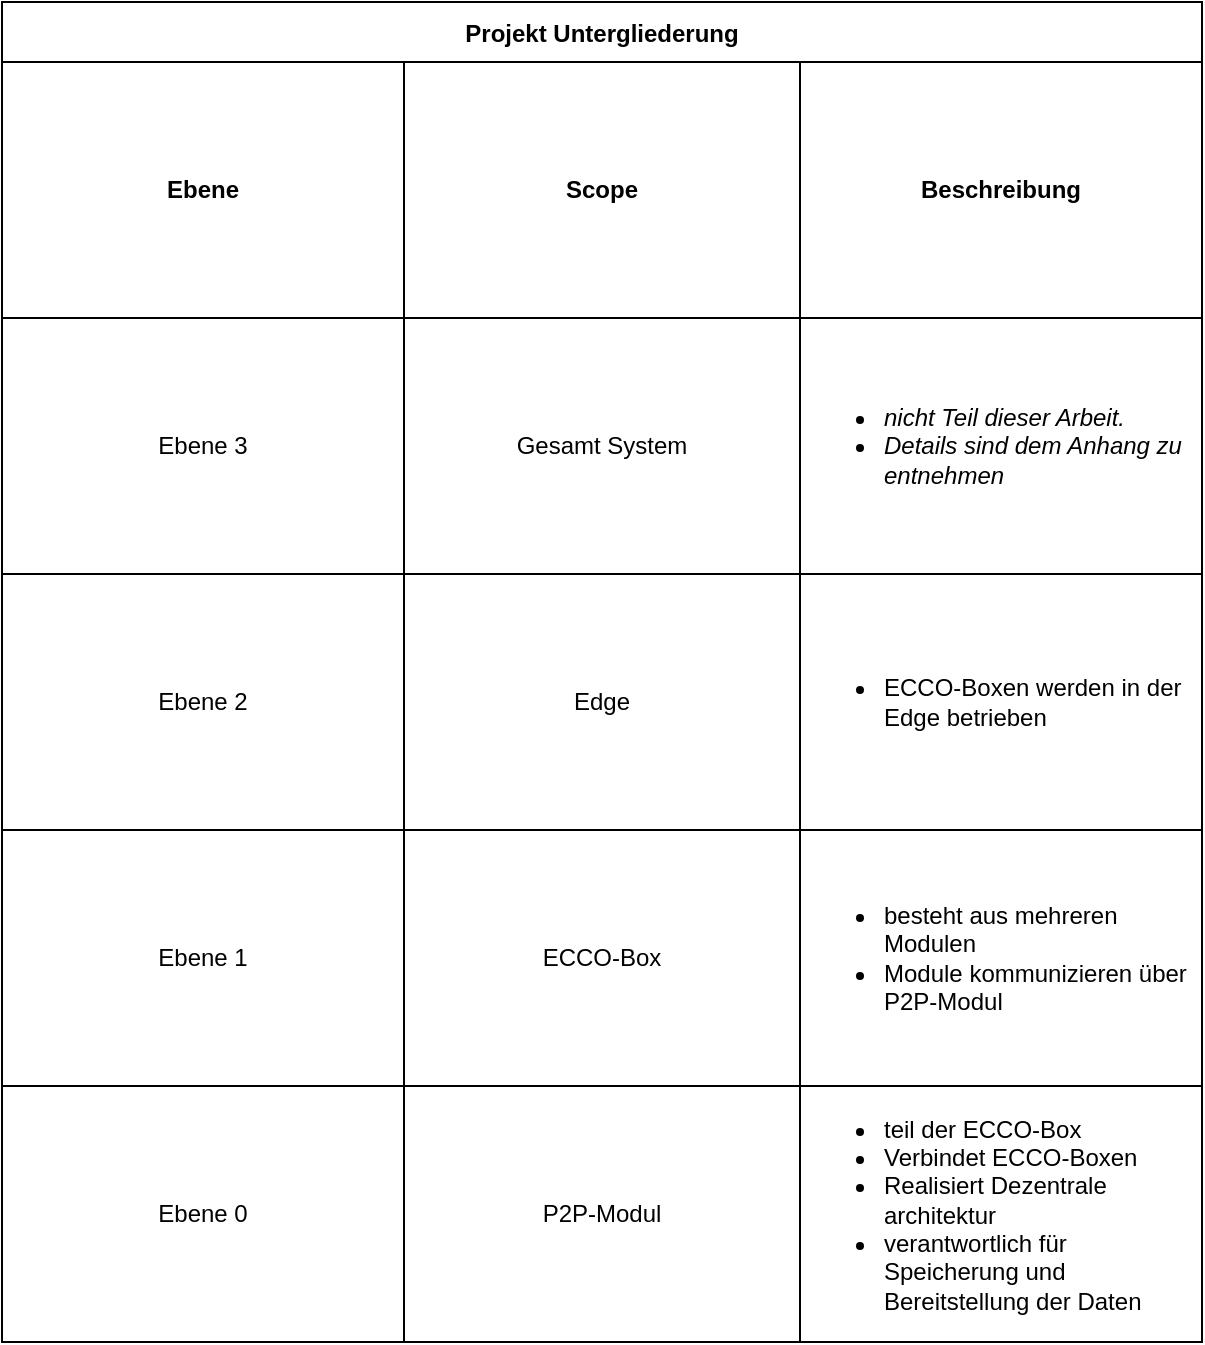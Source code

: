 <mxfile version="20.2.8" type="github" pages="8">
  <diagram id="WkCiSp-jyLo-nHGhpcF1" name="Projekt Übersicht">
    <mxGraphModel dx="931" dy="783" grid="1" gridSize="10" guides="1" tooltips="1" connect="1" arrows="1" fold="1" page="1" pageScale="1" pageWidth="827" pageHeight="1169" math="0" shadow="0">
      <root>
        <mxCell id="0" />
        <mxCell id="1" parent="0" />
        <mxCell id="6Mo01X-mlYxBvYi0odGK-1" value="Projekt Untergliederung" style="shape=table;startSize=30;container=1;collapsible=0;childLayout=tableLayout;fontStyle=1;align=center;fillColor=none;" vertex="1" parent="1">
          <mxGeometry x="120" y="110" width="600" height="670" as="geometry" />
        </mxCell>
        <mxCell id="6Mo01X-mlYxBvYi0odGK-18" style="shape=tableRow;horizontal=0;startSize=0;swimlaneHead=0;swimlaneBody=0;top=0;left=0;bottom=0;right=0;collapsible=0;dropTarget=0;fillColor=none;points=[[0,0.5],[1,0.5]];portConstraint=eastwest;" vertex="1" parent="6Mo01X-mlYxBvYi0odGK-1">
          <mxGeometry y="30" width="600" height="128" as="geometry" />
        </mxCell>
        <mxCell id="6Mo01X-mlYxBvYi0odGK-19" value="Ebene" style="shape=partialRectangle;html=1;whiteSpace=wrap;connectable=0;fillColor=none;top=0;left=0;bottom=0;right=0;overflow=hidden;fontStyle=1" vertex="1" parent="6Mo01X-mlYxBvYi0odGK-18">
          <mxGeometry width="201" height="128" as="geometry">
            <mxRectangle width="201" height="128" as="alternateBounds" />
          </mxGeometry>
        </mxCell>
        <mxCell id="6Mo01X-mlYxBvYi0odGK-20" value="Scope" style="shape=partialRectangle;html=1;whiteSpace=wrap;connectable=0;fillColor=none;top=0;left=0;bottom=0;right=0;overflow=hidden;fontStyle=1" vertex="1" parent="6Mo01X-mlYxBvYi0odGK-18">
          <mxGeometry x="201" width="198" height="128" as="geometry">
            <mxRectangle width="198" height="128" as="alternateBounds" />
          </mxGeometry>
        </mxCell>
        <mxCell id="6Mo01X-mlYxBvYi0odGK-21" value="Beschreibung" style="shape=partialRectangle;html=1;whiteSpace=wrap;connectable=0;fillColor=none;top=0;left=0;bottom=0;right=0;overflow=hidden;fontStyle=1" vertex="1" parent="6Mo01X-mlYxBvYi0odGK-18">
          <mxGeometry x="399" width="201" height="128" as="geometry">
            <mxRectangle width="201" height="128" as="alternateBounds" />
          </mxGeometry>
        </mxCell>
        <mxCell id="6Mo01X-mlYxBvYi0odGK-2" value="" style="shape=tableRow;horizontal=0;startSize=0;swimlaneHead=0;swimlaneBody=0;top=0;left=0;bottom=0;right=0;collapsible=0;dropTarget=0;fillColor=none;points=[[0,0.5],[1,0.5]];portConstraint=eastwest;" vertex="1" parent="6Mo01X-mlYxBvYi0odGK-1">
          <mxGeometry y="158" width="600" height="128" as="geometry" />
        </mxCell>
        <mxCell id="6Mo01X-mlYxBvYi0odGK-3" value="Ebene 3" style="shape=partialRectangle;html=1;whiteSpace=wrap;connectable=0;fillColor=none;top=0;left=0;bottom=0;right=0;overflow=hidden;" vertex="1" parent="6Mo01X-mlYxBvYi0odGK-2">
          <mxGeometry width="201" height="128" as="geometry">
            <mxRectangle width="201" height="128" as="alternateBounds" />
          </mxGeometry>
        </mxCell>
        <mxCell id="6Mo01X-mlYxBvYi0odGK-4" value="Gesamt System" style="shape=partialRectangle;html=1;whiteSpace=wrap;connectable=0;fillColor=none;top=0;left=0;bottom=0;right=0;overflow=hidden;" vertex="1" parent="6Mo01X-mlYxBvYi0odGK-2">
          <mxGeometry x="201" width="198" height="128" as="geometry">
            <mxRectangle width="198" height="128" as="alternateBounds" />
          </mxGeometry>
        </mxCell>
        <mxCell id="6Mo01X-mlYxBvYi0odGK-5" value="&lt;ul&gt;&lt;li&gt;nicht Teil dieser Arbeit.&lt;/li&gt;&lt;li&gt;Details sind dem Anhang zu entnehmen&lt;br&gt;&lt;/li&gt;&lt;/ul&gt;" style="shape=partialRectangle;html=1;whiteSpace=wrap;connectable=0;fillColor=none;top=0;left=0;bottom=0;right=0;overflow=hidden;align=left;fontStyle=2" vertex="1" parent="6Mo01X-mlYxBvYi0odGK-2">
          <mxGeometry x="399" width="201" height="128" as="geometry">
            <mxRectangle width="201" height="128" as="alternateBounds" />
          </mxGeometry>
        </mxCell>
        <mxCell id="6Mo01X-mlYxBvYi0odGK-6" value="" style="shape=tableRow;horizontal=0;startSize=0;swimlaneHead=0;swimlaneBody=0;top=0;left=0;bottom=0;right=0;collapsible=0;dropTarget=0;fillColor=none;points=[[0,0.5],[1,0.5]];portConstraint=eastwest;" vertex="1" parent="6Mo01X-mlYxBvYi0odGK-1">
          <mxGeometry y="286" width="600" height="128" as="geometry" />
        </mxCell>
        <mxCell id="6Mo01X-mlYxBvYi0odGK-7" value="Ebene 2" style="shape=partialRectangle;html=1;whiteSpace=wrap;connectable=0;fillColor=none;top=0;left=0;bottom=0;right=0;overflow=hidden;" vertex="1" parent="6Mo01X-mlYxBvYi0odGK-6">
          <mxGeometry width="201" height="128" as="geometry">
            <mxRectangle width="201" height="128" as="alternateBounds" />
          </mxGeometry>
        </mxCell>
        <mxCell id="6Mo01X-mlYxBvYi0odGK-8" value="Edge" style="shape=partialRectangle;html=1;whiteSpace=wrap;connectable=0;fillColor=none;top=0;left=0;bottom=0;right=0;overflow=hidden;" vertex="1" parent="6Mo01X-mlYxBvYi0odGK-6">
          <mxGeometry x="201" width="198" height="128" as="geometry">
            <mxRectangle width="198" height="128" as="alternateBounds" />
          </mxGeometry>
        </mxCell>
        <mxCell id="6Mo01X-mlYxBvYi0odGK-9" value="&lt;div align=&quot;left&quot;&gt;&lt;ul&gt;&lt;li&gt;ECCO-Boxen werden in der Edge betrieben&lt;br&gt;&lt;/li&gt;&lt;/ul&gt;&lt;/div&gt;" style="shape=partialRectangle;html=1;whiteSpace=wrap;connectable=0;fillColor=none;top=0;left=0;bottom=0;right=0;overflow=hidden;align=left;" vertex="1" parent="6Mo01X-mlYxBvYi0odGK-6">
          <mxGeometry x="399" width="201" height="128" as="geometry">
            <mxRectangle width="201" height="128" as="alternateBounds" />
          </mxGeometry>
        </mxCell>
        <mxCell id="6Mo01X-mlYxBvYi0odGK-10" value="" style="shape=tableRow;horizontal=0;startSize=0;swimlaneHead=0;swimlaneBody=0;top=0;left=0;bottom=0;right=0;collapsible=0;dropTarget=0;fillColor=none;points=[[0,0.5],[1,0.5]];portConstraint=eastwest;align=left;" vertex="1" parent="6Mo01X-mlYxBvYi0odGK-1">
          <mxGeometry y="414" width="600" height="128" as="geometry" />
        </mxCell>
        <mxCell id="6Mo01X-mlYxBvYi0odGK-11" value="Ebene 1" style="shape=partialRectangle;html=1;whiteSpace=wrap;connectable=0;fillColor=none;top=0;left=0;bottom=0;right=0;overflow=hidden;" vertex="1" parent="6Mo01X-mlYxBvYi0odGK-10">
          <mxGeometry width="201" height="128" as="geometry">
            <mxRectangle width="201" height="128" as="alternateBounds" />
          </mxGeometry>
        </mxCell>
        <mxCell id="6Mo01X-mlYxBvYi0odGK-12" value="ECCO-Box" style="shape=partialRectangle;html=1;whiteSpace=wrap;connectable=0;fillColor=none;top=0;left=0;bottom=0;right=0;overflow=hidden;" vertex="1" parent="6Mo01X-mlYxBvYi0odGK-10">
          <mxGeometry x="201" width="198" height="128" as="geometry">
            <mxRectangle width="198" height="128" as="alternateBounds" />
          </mxGeometry>
        </mxCell>
        <mxCell id="6Mo01X-mlYxBvYi0odGK-13" value="&lt;div align=&quot;left&quot;&gt;&lt;ul&gt;&lt;li&gt;besteht aus mehreren Modulen&lt;/li&gt;&lt;li&gt;Module kommunizieren über P2P-Modul&lt;br&gt;&lt;/li&gt;&lt;/ul&gt;&lt;/div&gt;" style="shape=partialRectangle;html=1;whiteSpace=wrap;connectable=0;fillColor=none;top=0;left=0;bottom=0;right=0;overflow=hidden;align=left;" vertex="1" parent="6Mo01X-mlYxBvYi0odGK-10">
          <mxGeometry x="399" width="201" height="128" as="geometry">
            <mxRectangle width="201" height="128" as="alternateBounds" />
          </mxGeometry>
        </mxCell>
        <mxCell id="6Mo01X-mlYxBvYi0odGK-14" style="shape=tableRow;horizontal=0;startSize=0;swimlaneHead=0;swimlaneBody=0;top=0;left=0;bottom=0;right=0;collapsible=0;dropTarget=0;fillColor=none;points=[[0,0.5],[1,0.5]];portConstraint=eastwest;" vertex="1" parent="6Mo01X-mlYxBvYi0odGK-1">
          <mxGeometry y="542" width="600" height="128" as="geometry" />
        </mxCell>
        <mxCell id="6Mo01X-mlYxBvYi0odGK-15" value="Ebene 0" style="shape=partialRectangle;html=1;whiteSpace=wrap;connectable=0;fillColor=none;top=0;left=0;bottom=0;right=0;overflow=hidden;" vertex="1" parent="6Mo01X-mlYxBvYi0odGK-14">
          <mxGeometry width="201" height="128" as="geometry">
            <mxRectangle width="201" height="128" as="alternateBounds" />
          </mxGeometry>
        </mxCell>
        <mxCell id="6Mo01X-mlYxBvYi0odGK-16" value="P2P-Modul" style="shape=partialRectangle;html=1;whiteSpace=wrap;connectable=0;fillColor=none;top=0;left=0;bottom=0;right=0;overflow=hidden;" vertex="1" parent="6Mo01X-mlYxBvYi0odGK-14">
          <mxGeometry x="201" width="198" height="128" as="geometry">
            <mxRectangle width="198" height="128" as="alternateBounds" />
          </mxGeometry>
        </mxCell>
        <mxCell id="6Mo01X-mlYxBvYi0odGK-17" value="&lt;ul&gt;&lt;li&gt;teil der ECCO-Box&lt;/li&gt;&lt;li&gt;Verbindet ECCO-Boxen&lt;/li&gt;&lt;li&gt;Realisiert Dezentrale architektur&lt;br&gt;&lt;/li&gt;&lt;li&gt;verantwortlich für Speicherung und Bereitstellung der Daten&lt;br&gt;&lt;/li&gt;&lt;/ul&gt;" style="shape=partialRectangle;html=1;whiteSpace=wrap;connectable=0;fillColor=none;top=0;left=0;bottom=0;right=0;overflow=hidden;align=left;verticalAlign=middle;" vertex="1" parent="6Mo01X-mlYxBvYi0odGK-14">
          <mxGeometry x="399" width="201" height="128" as="geometry">
            <mxRectangle width="201" height="128" as="alternateBounds" />
          </mxGeometry>
        </mxCell>
      </root>
    </mxGraphModel>
  </diagram>
  <diagram id="uun_jjjuWUNww76_Udy4" name="E0: Vergleich">
    <mxGraphModel dx="776" dy="652" grid="1" gridSize="10" guides="1" tooltips="1" connect="1" arrows="1" fold="1" page="1" pageScale="1" pageWidth="827" pageHeight="1169" math="0" shadow="0">
      <root>
        <mxCell id="0" />
        <mxCell id="1" parent="0" />
        <mxCell id="2KaCRzUMMeswWlVjjDwV-10" value="Stack" style="swimlane;" parent="1" vertex="1">
          <mxGeometry x="90" y="60" width="520" height="380" as="geometry" />
        </mxCell>
        <mxCell id="2KaCRzUMMeswWlVjjDwV-4" value="Hyper*" style="whiteSpace=wrap;html=1;align=center;fontStyle=1;fontSize=12;" parent="2KaCRzUMMeswWlVjjDwV-10" vertex="1">
          <mxGeometry x="180" y="50" width="160" height="60" as="geometry" />
        </mxCell>
        <mxCell id="2KaCRzUMMeswWlVjjDwV-9" value="IPFS merkledag (also known as IPLD - InterPlanetary Linked Data)" style="whiteSpace=wrap;html=1;align=center;fontSize=12;" parent="2KaCRzUMMeswWlVjjDwV-10" vertex="1">
          <mxGeometry x="340" y="170" width="160" height="60" as="geometry" />
        </mxCell>
        <mxCell id="2KaCRzUMMeswWlVjjDwV-5" value="Hypercore&lt;br&gt;( append-only log )" style="whiteSpace=wrap;html=1;align=center;fontSize=12;" parent="2KaCRzUMMeswWlVjjDwV-10" vertex="1">
          <mxGeometry x="180" y="170" width="160" height="60" as="geometry" />
        </mxCell>
        <mxCell id="2KaCRzUMMeswWlVjjDwV-8" value="IPFS" style="whiteSpace=wrap;html=1;align=center;fontStyle=1;fontSize=12;" parent="2KaCRzUMMeswWlVjjDwV-10" vertex="1">
          <mxGeometry x="340" y="50" width="160" height="60" as="geometry" />
        </mxCell>
        <mxCell id="2KaCRzUMMeswWlVjjDwV-11" value="Libp2p" style="whiteSpace=wrap;html=1;align=center;fontSize=12;" parent="2KaCRzUMMeswWlVjjDwV-10" vertex="1">
          <mxGeometry x="340" y="290" width="160" height="60" as="geometry" />
        </mxCell>
        <mxCell id="2KaCRzUMMeswWlVjjDwV-6" value="Hyperswarm" style="whiteSpace=wrap;html=1;align=center;fontSize=12;" parent="2KaCRzUMMeswWlVjjDwV-10" vertex="1">
          <mxGeometry x="180" y="290" width="160" height="60" as="geometry" />
        </mxCell>
        <mxCell id="2KaCRzUMMeswWlVjjDwV-12" value="Protocol" style="whiteSpace=wrap;html=1;align=center;fontStyle=1;fontSize=12;" parent="2KaCRzUMMeswWlVjjDwV-10" vertex="1">
          <mxGeometry x="20" y="50" width="160" height="60" as="geometry" />
        </mxCell>
        <mxCell id="2KaCRzUMMeswWlVjjDwV-13" value="Low-level Data Structures" style="whiteSpace=wrap;html=1;align=center;fontStyle=1;fontSize=12;" parent="2KaCRzUMMeswWlVjjDwV-10" vertex="1">
          <mxGeometry x="20" y="170" width="160" height="60" as="geometry" />
        </mxCell>
        <mxCell id="2KaCRzUMMeswWlVjjDwV-14" value="Networking" style="whiteSpace=wrap;html=1;align=center;fontStyle=1;fontSize=12;" parent="2KaCRzUMMeswWlVjjDwV-10" vertex="1">
          <mxGeometry x="20" y="290" width="160" height="60" as="geometry" />
        </mxCell>
        <mxCell id="oaFbPJ7K2uqsgNcsHxHo-1" value="Storage" style="whiteSpace=wrap;html=1;align=center;fontStyle=1;fontSize=12;" parent="2KaCRzUMMeswWlVjjDwV-10" vertex="1">
          <mxGeometry x="20" y="230" width="160" height="60" as="geometry" />
        </mxCell>
        <mxCell id="oaFbPJ7K2uqsgNcsHxHo-2" value="Corestore&lt;br&gt;(disk-storage manager for Hypercores)" style="whiteSpace=wrap;html=1;align=center;fontSize=12;" parent="2KaCRzUMMeswWlVjjDwV-10" vertex="1">
          <mxGeometry x="180" y="230" width="160" height="60" as="geometry" />
        </mxCell>
        <mxCell id="oaFbPJ7K2uqsgNcsHxHo-3" value="" style="whiteSpace=wrap;html=1;align=center;fontSize=12;" parent="2KaCRzUMMeswWlVjjDwV-10" vertex="1">
          <mxGeometry x="340" y="230" width="160" height="60" as="geometry" />
        </mxCell>
        <mxCell id="oaFbPJ7K2uqsgNcsHxHo-4" value="unixfs, a content-addressed unix filesystem" style="whiteSpace=wrap;html=1;align=center;fontStyle=0;fontSize=12;" parent="2KaCRzUMMeswWlVjjDwV-10" vertex="1">
          <mxGeometry x="340" y="110" width="160" height="60" as="geometry" />
        </mxCell>
        <mxCell id="oaFbPJ7K2uqsgNcsHxHo-5" value="Hyperdrive &lt;br style=&quot;font-size: 12px;&quot;&gt;Hyperbee" style="whiteSpace=wrap;html=1;align=center;fontSize=12;" parent="2KaCRzUMMeswWlVjjDwV-10" vertex="1">
          <mxGeometry x="180" y="110" width="160" height="60" as="geometry" />
        </mxCell>
        <mxCell id="oaFbPJ7K2uqsgNcsHxHo-6" value="High-level Data Structures" style="whiteSpace=wrap;html=1;align=center;fontStyle=1;fontSize=12;" parent="2KaCRzUMMeswWlVjjDwV-10" vertex="1">
          <mxGeometry x="20" y="110" width="160" height="60" as="geometry" />
        </mxCell>
      </root>
    </mxGraphModel>
  </diagram>
  <diagram id="UbkjploW9XkOTzss3_vL" name="E0: P2P-Modul Softwarearchitektur">
    <mxGraphModel dx="1700" dy="734" grid="1" gridSize="10" guides="1" tooltips="1" connect="1" arrows="1" fold="1" page="1" pageScale="1" pageWidth="827" pageHeight="1169" math="0" shadow="0">
      <root>
        <mxCell id="0" />
        <mxCell id="1" parent="0" />
        <mxCell id="HRsr6uZMeXx9bVtFUv4O-1" value="" style="group" parent="1" vertex="1" connectable="0">
          <mxGeometry x="40" y="20" width="320" height="360" as="geometry" />
        </mxCell>
        <mxCell id="HRsr6uZMeXx9bVtFUv4O-2" value="Low-level Data Structures" style="whiteSpace=wrap;html=1;align=center;fontStyle=1;fontSize=12;" parent="HRsr6uZMeXx9bVtFUv4O-1" vertex="1">
          <mxGeometry y="180" width="160" height="60" as="geometry" />
        </mxCell>
        <mxCell id="HRsr6uZMeXx9bVtFUv4O-3" value="Networking" style="whiteSpace=wrap;html=1;align=center;fontStyle=1;fontSize=12;" parent="HRsr6uZMeXx9bVtFUv4O-1" vertex="1">
          <mxGeometry y="300" width="160" height="60" as="geometry" />
        </mxCell>
        <mxCell id="HRsr6uZMeXx9bVtFUv4O-4" value="Storage-Manager" style="whiteSpace=wrap;html=1;align=center;fontStyle=1;fontSize=12;" parent="HRsr6uZMeXx9bVtFUv4O-1" vertex="1">
          <mxGeometry y="240" width="160" height="60" as="geometry" />
        </mxCell>
        <mxCell id="HRsr6uZMeXx9bVtFUv4O-5" value="High-level Data Structures" style="whiteSpace=wrap;html=1;align=center;fontStyle=1;fontSize=12;" parent="HRsr6uZMeXx9bVtFUv4O-1" vertex="1">
          <mxGeometry y="120" width="160" height="60" as="geometry" />
        </mxCell>
        <mxCell id="HRsr6uZMeXx9bVtFUv4O-6" value="Hyperswarm" style="whiteSpace=wrap;html=1;align=center;fontSize=12;" parent="HRsr6uZMeXx9bVtFUv4O-1" vertex="1">
          <mxGeometry x="160" y="300" width="160" height="60" as="geometry" />
        </mxCell>
        <mxCell id="HRsr6uZMeXx9bVtFUv4O-7" value="Hyperbee" style="whiteSpace=wrap;html=1;align=center;fontSize=12;" parent="HRsr6uZMeXx9bVtFUv4O-1" vertex="1">
          <mxGeometry x="160" y="120" width="160" height="60" as="geometry" />
        </mxCell>
        <mxCell id="HRsr6uZMeXx9bVtFUv4O-8" value="Hypercore" style="whiteSpace=wrap;html=1;align=center;fontSize=12;" parent="HRsr6uZMeXx9bVtFUv4O-1" vertex="1">
          <mxGeometry x="160" y="180" width="160" height="60" as="geometry" />
        </mxCell>
        <mxCell id="HRsr6uZMeXx9bVtFUv4O-9" value="Corestore" style="whiteSpace=wrap;html=1;align=center;fontSize=12;" parent="HRsr6uZMeXx9bVtFUv4O-1" vertex="1">
          <mxGeometry x="160" y="240" width="160" height="60" as="geometry" />
        </mxCell>
        <mxCell id="HRsr6uZMeXx9bVtFUv4O-10" value="Database" style="whiteSpace=wrap;html=1;align=center;fontStyle=1;fontSize=12;" parent="HRsr6uZMeXx9bVtFUv4O-1" vertex="1">
          <mxGeometry y="60" width="160" height="60" as="geometry" />
        </mxCell>
        <mxCell id="HRsr6uZMeXx9bVtFUv4O-11" value="..." style="whiteSpace=wrap;html=1;align=center;fontSize=12;" parent="HRsr6uZMeXx9bVtFUv4O-1" vertex="1">
          <mxGeometry x="160" y="60" width="160" height="60" as="geometry" />
        </mxCell>
        <mxCell id="HRsr6uZMeXx9bVtFUv4O-12" value="API-Stack P2P-Modul" style="whiteSpace=wrap;html=1;align=center;fontStyle=1;fontSize=12;" parent="HRsr6uZMeXx9bVtFUv4O-1" vertex="1">
          <mxGeometry width="320" height="60" as="geometry" />
        </mxCell>
        <mxCell id="gUhW5xfFkw9-NHsOvD3Q-5" value="&lt;div&gt;&lt;br&gt;&lt;/div&gt;Was muss das p2p Modul alles leisten? &lt;h1&gt;&lt;/h1&gt;&lt;div&gt;Nodes finden&lt;br&gt;Daten suchen / austauschen &lt;br&gt;Node hinzufügen / entfernen &lt;br&gt;Daten für andere Module aufbereiten und bereitstellen (time series Datenbanken, sind es nur neue puts?)&lt;br&gt;&lt;br&gt;&lt;/div&gt;&lt;div&gt;&lt;br&gt;&lt;/div&gt;&lt;div&gt;Disk-storage manager for Hypercores&lt;br&gt;&lt;/div&gt;" style="text;html=1;strokeColor=none;fillColor=none;spacing=5;spacingTop=-20;whiteSpace=wrap;overflow=hidden;rounded=0;fontSize=8;fontColor=#000000;" parent="1" vertex="1">
          <mxGeometry x="390" y="70" width="190" height="120" as="geometry" />
        </mxCell>
        <mxCell id="gUhW5xfFkw9-NHsOvD3Q-6" value="store : Corestore" style="shape=umlLifeline;perimeter=lifelinePerimeter;whiteSpace=wrap;html=1;container=1;collapsible=0;recursiveResize=0;outlineConnect=0;fontSize=8;fontColor=#000000;strokeColor=default;strokeWidth=1;fillColor=#7EA6E0;" parent="1" vertex="1">
          <mxGeometry x="210" y="494" width="100" height="300" as="geometry" />
        </mxCell>
        <mxCell id="gUhW5xfFkw9-NHsOvD3Q-7" value="" style="html=1;points=[];perimeter=orthogonalPerimeter;fillColor=#808080;fontSize=8;fontColor=#000000;strokeColor=default;strokeWidth=1;" parent="gUhW5xfFkw9-NHsOvD3Q-6" vertex="1">
          <mxGeometry x="45" y="86" width="10" height="30" as="geometry" />
        </mxCell>
        <mxCell id="gUhW5xfFkw9-NHsOvD3Q-8" value="node&lt;sub&gt;N+1 &lt;/sub&gt;:&lt;sub&gt; &lt;/sub&gt;Node&lt;sub&gt;&lt;br&gt;&lt;/sub&gt;" style="shape=umlLifeline;perimeter=lifelinePerimeter;whiteSpace=wrap;html=1;container=1;collapsible=0;recursiveResize=0;outlineConnect=0;fontSize=8;fontColor=#000000;strokeColor=default;strokeWidth=1;fillColor=#7EA6E0;" parent="1" vertex="1">
          <mxGeometry x="90" y="440" width="100" height="300" as="geometry" />
        </mxCell>
        <mxCell id="gUhW5xfFkw9-NHsOvD3Q-9" value="" style="html=1;points=[];perimeter=orthogonalPerimeter;fontSize=8;fontColor=#000000;strokeColor=default;strokeWidth=1;fillColor=#7EA6E0;" parent="gUhW5xfFkw9-NHsOvD3Q-8" vertex="1">
          <mxGeometry x="45" y="60" width="10" height="30" as="geometry" />
        </mxCell>
        <mxCell id="QDAvq0NdBVYoEpwS3TSa-11" value="" style="html=1;points=[];perimeter=orthogonalPerimeter;fontSize=8;fontColor=#000000;strokeColor=default;strokeWidth=1;fillColor=#7EA6E0;" parent="gUhW5xfFkw9-NHsOvD3Q-8" vertex="1">
          <mxGeometry x="45" y="110" width="10" height="30" as="geometry" />
        </mxCell>
        <mxCell id="QDAvq0NdBVYoEpwS3TSa-18" value="create( this )" style="html=1;verticalAlign=bottom;labelBackgroundColor=none;endArrow=open;endFill=0;dashed=1;rounded=0;fontSize=8;fontColor=#000000;exitX=1.039;exitY=0.662;exitDx=0;exitDy=0;exitPerimeter=0;entryX=0.001;entryY=0.077;entryDx=0;entryDy=0;entryPerimeter=0;" parent="gUhW5xfFkw9-NHsOvD3Q-8" edge="1">
          <mxGeometry x="-0.19" width="160" relative="1" as="geometry">
            <mxPoint x="55.0" y="123.8" as="sourcePoint" />
            <mxPoint x="240.1" y="124.1" as="targetPoint" />
            <mxPoint as="offset" />
          </mxGeometry>
        </mxCell>
        <mxCell id="gUhW5xfFkw9-NHsOvD3Q-10" value="create( )" style="html=1;verticalAlign=bottom;labelBackgroundColor=none;endArrow=open;endFill=0;dashed=1;rounded=0;fontSize=8;fontColor=#000000;" parent="1" edge="1">
          <mxGeometry width="160" relative="1" as="geometry">
            <mxPoint x="-70" y="460" as="sourcePoint" />
            <mxPoint x="90" y="460" as="targetPoint" />
          </mxGeometry>
        </mxCell>
        <mxCell id="QDAvq0NdBVYoEpwS3TSa-4" value="swarm : Hyperswarm" style="shape=umlLifeline;perimeter=lifelinePerimeter;whiteSpace=wrap;html=1;container=1;collapsible=0;recursiveResize=0;outlineConnect=0;fontSize=8;fontColor=#000000;strokeColor=default;strokeWidth=1;fillColor=#7EA6E0;" parent="1" vertex="1">
          <mxGeometry x="330" y="542" width="100" height="300" as="geometry" />
        </mxCell>
        <mxCell id="QDAvq0NdBVYoEpwS3TSa-5" value="" style="html=1;points=[];perimeter=orthogonalPerimeter;fillColor=#808080;fontSize=8;fontColor=#000000;strokeColor=default;strokeWidth=1;" parent="QDAvq0NdBVYoEpwS3TSa-4" vertex="1">
          <mxGeometry x="45" y="90" width="10" height="120" as="geometry" />
        </mxCell>
        <mxCell id="QDAvq0NdBVYoEpwS3TSa-8" value="create( this )" style="html=1;verticalAlign=bottom;labelBackgroundColor=none;endArrow=open;endFill=0;dashed=1;rounded=0;fontSize=8;fontColor=#000000;exitX=1.039;exitY=0.662;exitDx=0;exitDy=0;exitPerimeter=0;" parent="1" edge="1">
          <mxGeometry width="160" relative="1" as="geometry">
            <mxPoint x="145.39" y="513.86" as="sourcePoint" />
            <mxPoint x="210" y="514" as="targetPoint" />
          </mxGeometry>
        </mxCell>
        <mxCell id="QDAvq0NdBVYoEpwS3TSa-9" value="" style="html=1;verticalAlign=bottom;labelBackgroundColor=none;endArrow=block;endFill=1;rounded=0;entryX=0.088;entryY=0.002;entryDx=0;entryDy=0;entryPerimeter=0;" parent="1" target="gUhW5xfFkw9-NHsOvD3Q-9" edge="1">
          <mxGeometry width="160" relative="1" as="geometry">
            <mxPoint x="10" y="500" as="sourcePoint" />
            <mxPoint x="130" y="500" as="targetPoint" />
          </mxGeometry>
        </mxCell>
        <mxCell id="QDAvq0NdBVYoEpwS3TSa-10" value="initCoreStore( localDirectory )" style="edgeLabel;html=1;align=center;verticalAlign=middle;resizable=0;points=[];fontSize=8;" parent="QDAvq0NdBVYoEpwS3TSa-9" vertex="1" connectable="0">
          <mxGeometry x="-0.231" relative="1" as="geometry">
            <mxPoint x="8" y="-7" as="offset" />
          </mxGeometry>
        </mxCell>
        <mxCell id="QDAvq0NdBVYoEpwS3TSa-16" value="" style="html=1;verticalAlign=bottom;labelBackgroundColor=none;endArrow=block;endFill=1;rounded=0;entryX=0.088;entryY=0.002;entryDx=0;entryDy=0;entryPerimeter=0;" parent="1" edge="1">
          <mxGeometry width="160" relative="1" as="geometry">
            <mxPoint x="10" y="550" as="sourcePoint" />
            <mxPoint x="135.88" y="550.06" as="targetPoint" />
          </mxGeometry>
        </mxCell>
        <mxCell id="QDAvq0NdBVYoEpwS3TSa-17" value="joinSwarm( )" style="edgeLabel;html=1;align=center;verticalAlign=middle;resizable=0;points=[];fontSize=8;" parent="QDAvq0NdBVYoEpwS3TSa-16" vertex="1" connectable="0">
          <mxGeometry x="-0.231" relative="1" as="geometry">
            <mxPoint x="8" y="-7" as="offset" />
          </mxGeometry>
        </mxCell>
      </root>
    </mxGraphModel>
  </diagram>
  <diagram id="JXnR_LFC6wYwE75qUCAt" name="E0: API-Stack Options HC">
    <mxGraphModel dx="997" dy="839" grid="1" gridSize="10" guides="1" tooltips="1" connect="1" arrows="1" fold="1" page="1" pageScale="1" pageWidth="827" pageHeight="1169" math="0" shadow="0">
      <root>
        <mxCell id="0" />
        <mxCell id="1" parent="0" />
        <mxCell id="43YB2q3m0qKI83pl-AG2-2" value="Hypercore" style="whiteSpace=wrap;html=1;align=center;fontSize=12;" parent="1" vertex="1">
          <mxGeometry x="173" y="190" width="160" height="60" as="geometry" />
        </mxCell>
        <mxCell id="43YB2q3m0qKI83pl-AG2-3" value="Hyperswarm" style="whiteSpace=wrap;html=1;align=center;fontSize=12;" parent="1" vertex="1">
          <mxGeometry x="173" y="310" width="160" height="60" as="geometry" />
        </mxCell>
        <mxCell id="43YB2q3m0qKI83pl-AG2-5" value="Low-level Data Structures" style="whiteSpace=wrap;html=1;align=center;fontStyle=1;fontSize=12;" parent="1" vertex="1">
          <mxGeometry x="13" y="190" width="160" height="60" as="geometry" />
        </mxCell>
        <mxCell id="43YB2q3m0qKI83pl-AG2-6" value="Networking" style="whiteSpace=wrap;html=1;align=center;fontStyle=1;fontSize=12;" parent="1" vertex="1">
          <mxGeometry x="13" y="310" width="160" height="60" as="geometry" />
        </mxCell>
        <mxCell id="43YB2q3m0qKI83pl-AG2-7" value="Storage" style="whiteSpace=wrap;html=1;align=center;fontStyle=1;fontSize=12;" parent="1" vertex="1">
          <mxGeometry x="13" y="250" width="160" height="60" as="geometry" />
        </mxCell>
        <mxCell id="43YB2q3m0qKI83pl-AG2-10" value="High-level Data Structures" style="whiteSpace=wrap;html=1;align=center;fontStyle=1;fontSize=12;" parent="1" vertex="1">
          <mxGeometry x="13" y="130" width="160" height="60" as="geometry" />
        </mxCell>
        <mxCell id="43YB2q3m0qKI83pl-AG2-11" value="Hyperswarm" style="whiteSpace=wrap;html=1;align=center;fontSize=12;" parent="1" vertex="1">
          <mxGeometry x="333" y="310" width="160" height="60" as="geometry" />
        </mxCell>
        <mxCell id="idVanv6z-U9O3tD_HgQB-4" style="edgeStyle=none;rounded=0;orthogonalLoop=1;jettySize=auto;html=1;exitX=0;exitY=0;exitDx=0;exitDy=0;entryX=1;entryY=1;entryDx=0;entryDy=0;fontSize=8;endArrow=none;endFill=0;" parent="1" source="43YB2q3m0qKI83pl-AG2-12" target="mYdC2qalN-g83nR6YLBW-2" edge="1">
          <mxGeometry relative="1" as="geometry" />
        </mxCell>
        <mxCell id="idVanv6z-U9O3tD_HgQB-5" style="edgeStyle=none;rounded=0;orthogonalLoop=1;jettySize=auto;html=1;exitX=1;exitY=0;exitDx=0;exitDy=0;entryX=1;entryY=1;entryDx=0;entryDy=0;fontSize=8;endArrow=none;endFill=0;" parent="1" source="43YB2q3m0qKI83pl-AG2-12" target="mYdC2qalN-g83nR6YLBW-3" edge="1">
          <mxGeometry relative="1" as="geometry" />
        </mxCell>
        <mxCell id="43YB2q3m0qKI83pl-AG2-12" value="Hyperbee" style="whiteSpace=wrap;html=1;align=center;fontSize=12;" parent="1" vertex="1">
          <mxGeometry x="333" y="130" width="160" height="60" as="geometry" />
        </mxCell>
        <mxCell id="43YB2q3m0qKI83pl-AG2-13" value="Hypercore" style="whiteSpace=wrap;html=1;align=center;fontSize=12;" parent="1" vertex="1">
          <mxGeometry x="333" y="190" width="160" height="60" as="geometry" />
        </mxCell>
        <mxCell id="43YB2q3m0qKI83pl-AG2-14" value="Corestore" style="whiteSpace=wrap;html=1;align=center;fontSize=12;" parent="1" vertex="1">
          <mxGeometry x="333" y="250" width="160" height="60" as="geometry" />
        </mxCell>
        <mxCell id="mYdC2qalN-g83nR6YLBW-1" value="Optionen" style="whiteSpace=wrap;html=1;align=center;fontStyle=1;fontSize=12;" parent="1" vertex="1">
          <mxGeometry x="13" y="10" width="160" height="60" as="geometry" />
        </mxCell>
        <mxCell id="mYdC2qalN-g83nR6YLBW-2" value="Option 1" style="whiteSpace=wrap;html=1;align=center;fontSize=12;" parent="1" vertex="1">
          <mxGeometry x="173" y="10" width="160" height="60" as="geometry" />
        </mxCell>
        <mxCell id="mYdC2qalN-g83nR6YLBW-3" value="Option 2" style="whiteSpace=wrap;html=1;align=center;fontSize=12;fillColor=#d5e8d4;strokeColor=#82b366;" parent="1" vertex="1">
          <mxGeometry x="333" y="10" width="160" height="60" as="geometry" />
        </mxCell>
        <mxCell id="H91OHPO0gdRgHUgm59LL-1" value="Option 3" style="whiteSpace=wrap;html=1;align=center;fontSize=12;" parent="1" vertex="1">
          <mxGeometry x="493" y="10" width="160" height="60" as="geometry" />
        </mxCell>
        <mxCell id="H91OHPO0gdRgHUgm59LL-2" value="Hyperbee" style="whiteSpace=wrap;html=1;align=center;fontSize=12;" parent="1" vertex="1">
          <mxGeometry x="493" y="130" width="160" height="60" as="geometry" />
        </mxCell>
        <mxCell id="H91OHPO0gdRgHUgm59LL-3" value="Hypercore" style="whiteSpace=wrap;html=1;align=center;fontSize=12;" parent="1" vertex="1">
          <mxGeometry x="493" y="190" width="160" height="60" as="geometry" />
        </mxCell>
        <mxCell id="H91OHPO0gdRgHUgm59LL-4" value="Corestore" style="whiteSpace=wrap;html=1;align=center;fontSize=12;" parent="1" vertex="1">
          <mxGeometry x="493" y="250" width="160" height="60" as="geometry" />
        </mxCell>
        <mxCell id="H91OHPO0gdRgHUgm59LL-5" value="Corestore-Networker" style="whiteSpace=wrap;html=1;align=center;fontSize=12;" parent="1" vertex="1">
          <mxGeometry x="493" y="310" width="160" height="60" as="geometry" />
        </mxCell>
        <mxCell id="LGBoZu-ThHH1ndbxJvS--1" value="Corestore-Networker" style="whiteSpace=wrap;html=1;align=center;fontSize=12;" parent="1" vertex="1">
          <mxGeometry x="653" y="310" width="160" height="60" as="geometry" />
        </mxCell>
        <mxCell id="LGBoZu-ThHH1ndbxJvS--2" value="Corestore" style="whiteSpace=wrap;html=1;align=center;fontSize=12;" parent="1" vertex="1">
          <mxGeometry x="653" y="250" width="160" height="60" as="geometry" />
        </mxCell>
        <mxCell id="LGBoZu-ThHH1ndbxJvS--3" value="Hypercore" style="whiteSpace=wrap;html=1;align=center;fontSize=12;" parent="1" vertex="1">
          <mxGeometry x="653" y="190" width="160" height="60" as="geometry" />
        </mxCell>
        <mxCell id="idVanv6z-U9O3tD_HgQB-3" style="edgeStyle=none;rounded=0;orthogonalLoop=1;jettySize=auto;html=1;exitX=1;exitY=0;exitDx=0;exitDy=0;entryX=1;entryY=1;entryDx=0;entryDy=0;fontSize=8;endArrow=none;endFill=0;" parent="1" source="LGBoZu-ThHH1ndbxJvS--4" target="LGBoZu-ThHH1ndbxJvS--5" edge="1">
          <mxGeometry relative="1" as="geometry" />
        </mxCell>
        <mxCell id="idVanv6z-U9O3tD_HgQB-6" style="edgeStyle=none;rounded=0;orthogonalLoop=1;jettySize=auto;html=1;exitX=0;exitY=0;exitDx=0;exitDy=0;entryX=1;entryY=1;entryDx=0;entryDy=0;fontSize=8;endArrow=none;endFill=0;" parent="1" source="LGBoZu-ThHH1ndbxJvS--4" target="H91OHPO0gdRgHUgm59LL-1" edge="1">
          <mxGeometry relative="1" as="geometry" />
        </mxCell>
        <mxCell id="LGBoZu-ThHH1ndbxJvS--4" value="Hypertrie" style="whiteSpace=wrap;html=1;align=center;fontSize=12;" parent="1" vertex="1">
          <mxGeometry x="653" y="130" width="160" height="60" as="geometry" />
        </mxCell>
        <mxCell id="LGBoZu-ThHH1ndbxJvS--5" value="Option 3" style="whiteSpace=wrap;html=1;align=center;fontSize=12;" parent="1" vertex="1">
          <mxGeometry x="653" y="10" width="160" height="60" as="geometry" />
        </mxCell>
        <mxCell id="idVanv6z-U9O3tD_HgQB-2" style="edgeStyle=none;rounded=0;orthogonalLoop=1;jettySize=auto;html=1;exitX=1;exitY=1;exitDx=0;exitDy=0;entryX=0;entryY=0;entryDx=0;entryDy=0;fontSize=8;endArrow=none;endFill=0;" parent="1" source="idVanv6z-U9O3tD_HgQB-1" target="43YB2q3m0qKI83pl-AG2-12" edge="1">
          <mxGeometry relative="1" as="geometry" />
        </mxCell>
        <mxCell id="idVanv6z-U9O3tD_HgQB-1" value="Database" style="whiteSpace=wrap;html=1;align=center;fontStyle=1;fontSize=12;" parent="1" vertex="1">
          <mxGeometry x="13" y="70" width="160" height="60" as="geometry" />
        </mxCell>
      </root>
    </mxGraphModel>
  </diagram>
  <diagram id="TWpIVF_u3TdZswTRyqDv" name="E0: Netzwerk">
    <mxGraphModel dx="6100" dy="2348" grid="1" gridSize="10" guides="1" tooltips="1" connect="1" arrows="1" fold="1" page="1" pageScale="1" pageWidth="827" pageHeight="1169" math="0" shadow="0">
      <root>
        <mxCell id="0" />
        <mxCell id="1" parent="0" />
        <mxCell id="x7AMFaH7mYMsXKSdwF_M-32" value="Join on Topic: Sensor-Data&lt;br&gt;dynamically adds a new Hypercore to the replication stream" style="shape=umlFrame;whiteSpace=wrap;html=1;width=521;height=52;boundedLbl=1;verticalAlign=middle;align=left;spacingLeft=5;fontSize=8;movable=0;resizable=0;rotatable=0;deletable=0;editable=0;connectable=0;" parent="1" vertex="1">
          <mxGeometry x="-3211" y="910" width="751" height="770" as="geometry" />
        </mxCell>
        <mxCell id="x7AMFaH7mYMsXKSdwF_M-30" value="Join on Topic: Discovery Key&lt;br&gt;Sensor-Node 1 und Node 3 bilden den Swarm" style="shape=umlFrame;whiteSpace=wrap;html=1;width=181;height=40;boundedLbl=1;verticalAlign=middle;align=left;spacingLeft=5;fontSize=8;movable=0;resizable=0;rotatable=0;deletable=0;editable=0;connectable=0;" parent="1" vertex="1">
          <mxGeometry x="-3211" y="530" width="750" height="290" as="geometry" />
        </mxCell>
        <mxCell id="yDLoRIvNL7hG9R2Gn2BZ-14" value="Netzwork (Share the same Public Key)" style="swimlane;" parent="1" vertex="1">
          <mxGeometry x="-2090" y="195" width="740" height="505" as="geometry" />
        </mxCell>
        <mxCell id="yDLoRIvNL7hG9R2Gn2BZ-18" style="edgeStyle=none;rounded=0;orthogonalLoop=1;jettySize=auto;html=1;entryX=1;entryY=1;entryDx=0;entryDy=0;endArrow=none;endFill=0;exitX=0;exitY=0;exitDx=0;exitDy=0;" parent="yDLoRIvNL7hG9R2Gn2BZ-14" source="yDLoRIvNL7hG9R2Gn2BZ-2" target="yDLoRIvNL7hG9R2Gn2BZ-5" edge="1">
          <mxGeometry relative="1" as="geometry" />
        </mxCell>
        <mxCell id="yDLoRIvNL7hG9R2Gn2BZ-2" value="Sensor-Node 2" style="whiteSpace=wrap;html=1;align=center;fontSize=12;" parent="yDLoRIvNL7hG9R2Gn2BZ-14" vertex="1">
          <mxGeometry x="510" y="362.5" width="160" height="60" as="geometry" />
        </mxCell>
        <mxCell id="yDLoRIvNL7hG9R2Gn2BZ-9" style="edgeStyle=orthogonalEdgeStyle;rounded=0;orthogonalLoop=1;jettySize=auto;html=1;entryX=0.5;entryY=0;entryDx=0;entryDy=0;endArrow=none;endFill=0;" parent="yDLoRIvNL7hG9R2Gn2BZ-14" source="yDLoRIvNL7hG9R2Gn2BZ-3" target="yDLoRIvNL7hG9R2Gn2BZ-2" edge="1">
          <mxGeometry relative="1" as="geometry" />
        </mxCell>
        <mxCell id="yDLoRIvNL7hG9R2Gn2BZ-15" style="edgeStyle=none;rounded=0;orthogonalLoop=1;jettySize=auto;html=1;entryX=1;entryY=0;entryDx=0;entryDy=0;endArrow=none;endFill=0;exitX=0;exitY=1;exitDx=0;exitDy=0;" parent="yDLoRIvNL7hG9R2Gn2BZ-14" source="yDLoRIvNL7hG9R2Gn2BZ-3" target="yDLoRIvNL7hG9R2Gn2BZ-5" edge="1">
          <mxGeometry relative="1" as="geometry" />
        </mxCell>
        <mxCell id="yDLoRIvNL7hG9R2Gn2BZ-3" value="Node 3" style="whiteSpace=wrap;html=1;align=center;fontSize=12;" parent="yDLoRIvNL7hG9R2Gn2BZ-14" vertex="1">
          <mxGeometry x="510" y="82.5" width="160" height="60" as="geometry" />
        </mxCell>
        <mxCell id="yDLoRIvNL7hG9R2Gn2BZ-5" value="Node 5" style="whiteSpace=wrap;html=1;align=center;fontSize=12;" parent="yDLoRIvNL7hG9R2Gn2BZ-14" vertex="1">
          <mxGeometry x="290" y="222.5" width="160" height="60" as="geometry" />
        </mxCell>
        <mxCell id="yDLoRIvNL7hG9R2Gn2BZ-16" style="edgeStyle=none;rounded=0;orthogonalLoop=1;jettySize=auto;html=1;entryX=0;entryY=0;entryDx=0;entryDy=0;endArrow=none;endFill=0;exitX=1;exitY=1;exitDx=0;exitDy=0;" parent="yDLoRIvNL7hG9R2Gn2BZ-14" source="yDLoRIvNL7hG9R2Gn2BZ-1" target="yDLoRIvNL7hG9R2Gn2BZ-5" edge="1">
          <mxGeometry relative="1" as="geometry" />
        </mxCell>
        <mxCell id="yDLoRIvNL7hG9R2Gn2BZ-1" value="Sensor-Node 1" style="whiteSpace=wrap;html=1;align=center;fontSize=12;" parent="yDLoRIvNL7hG9R2Gn2BZ-14" vertex="1">
          <mxGeometry x="70" y="82.5" width="160" height="60" as="geometry" />
        </mxCell>
        <mxCell id="yDLoRIvNL7hG9R2Gn2BZ-8" style="edgeStyle=orthogonalEdgeStyle;rounded=0;orthogonalLoop=1;jettySize=auto;html=1;endArrow=none;endFill=0;" parent="yDLoRIvNL7hG9R2Gn2BZ-14" source="yDLoRIvNL7hG9R2Gn2BZ-1" target="yDLoRIvNL7hG9R2Gn2BZ-3" edge="1">
          <mxGeometry relative="1" as="geometry" />
        </mxCell>
        <mxCell id="yDLoRIvNL7hG9R2Gn2BZ-17" style="edgeStyle=none;rounded=0;orthogonalLoop=1;jettySize=auto;html=1;entryX=0;entryY=1;entryDx=0;entryDy=0;endArrow=none;endFill=0;exitX=1;exitY=0;exitDx=0;exitDy=0;" parent="yDLoRIvNL7hG9R2Gn2BZ-14" source="yDLoRIvNL7hG9R2Gn2BZ-4" target="yDLoRIvNL7hG9R2Gn2BZ-5" edge="1">
          <mxGeometry relative="1" as="geometry" />
        </mxCell>
        <mxCell id="yDLoRIvNL7hG9R2Gn2BZ-4" value="Node 4" style="whiteSpace=wrap;html=1;align=center;fontSize=12;" parent="yDLoRIvNL7hG9R2Gn2BZ-14" vertex="1">
          <mxGeometry x="70" y="362.5" width="160" height="60" as="geometry" />
        </mxCell>
        <mxCell id="yDLoRIvNL7hG9R2Gn2BZ-10" style="edgeStyle=orthogonalEdgeStyle;rounded=0;orthogonalLoop=1;jettySize=auto;html=1;entryX=1;entryY=0.5;entryDx=0;entryDy=0;endArrow=none;endFill=0;" parent="yDLoRIvNL7hG9R2Gn2BZ-14" source="yDLoRIvNL7hG9R2Gn2BZ-2" target="yDLoRIvNL7hG9R2Gn2BZ-4" edge="1">
          <mxGeometry relative="1" as="geometry" />
        </mxCell>
        <mxCell id="yDLoRIvNL7hG9R2Gn2BZ-11" style="edgeStyle=orthogonalEdgeStyle;rounded=0;orthogonalLoop=1;jettySize=auto;html=1;entryX=0.5;entryY=1;entryDx=0;entryDy=0;endArrow=none;endFill=0;" parent="yDLoRIvNL7hG9R2Gn2BZ-14" source="yDLoRIvNL7hG9R2Gn2BZ-4" target="yDLoRIvNL7hG9R2Gn2BZ-1" edge="1">
          <mxGeometry relative="1" as="geometry" />
        </mxCell>
        <mxCell id="yDLoRIvNL7hG9R2Gn2BZ-19" value="&lt;div align=&quot;left&quot;&gt;Sensor-Node&#39;s: &lt;br&gt;&lt;/div&gt;&lt;div align=&quot;left&quot;&gt;&lt;ul&gt;&lt;li&gt;Write measured values in Hyperbee, which sits on top of the local HC. Only the Node how has the Private Key (owns the HC) can write Data&lt;br&gt;&lt;/li&gt;&lt;li&gt;should also be able to query the measured data of other sensor nodes&lt;br&gt;&lt;/li&gt;&lt;/ul&gt;&lt;/div&gt;" style="text;html=1;strokeColor=none;fillColor=none;align=center;verticalAlign=middle;whiteSpace=wrap;rounded=0;" parent="1" vertex="1">
          <mxGeometry x="-2090" y="60" width="260" height="100" as="geometry" />
        </mxCell>
        <mxCell id="yDLoRIvNL7hG9R2Gn2BZ-20" value="&lt;div align=&quot;left&quot;&gt;Node&#39;s: &lt;br&gt;&lt;ul&gt;&lt;li&gt;query the measured data of sensor nodes&lt;/li&gt;&lt;li&gt;dosn&#39;t has the PK to the Hyperbee-Cores (can only querie Data)&lt;br&gt;&lt;/li&gt;&lt;li&gt;contribute to load sharing in the network&lt;br&gt;&lt;/li&gt;&lt;/ul&gt;&lt;/div&gt;" style="text;html=1;strokeColor=none;fillColor=none;align=center;verticalAlign=middle;whiteSpace=wrap;rounded=0;" parent="1" vertex="1">
          <mxGeometry x="-1800" y="60" width="260" height="100" as="geometry" />
        </mxCell>
        <mxCell id="hv78FTbzO6wwOHshBAjz-2" value="Corestore&#xa;Sensor-Node 1" style="swimlane;fontStyle=0;childLayout=stackLayout;horizontal=1;startSize=40;horizontalStack=0;resizeParent=1;resizeParentMax=0;resizeLast=0;collapsible=1;marginBottom=0;" parent="1" vertex="1">
          <mxGeometry x="-2090" y="749" width="260" height="130" as="geometry" />
        </mxCell>
        <mxCell id="hv78FTbzO6wwOHshBAjz-4" value="Local Hypercore w/ Hyperbee" style="text;strokeColor=none;fillColor=none;align=left;verticalAlign=middle;spacingLeft=4;spacingRight=4;overflow=hidden;points=[[0,0.5],[1,0.5]];portConstraint=eastwest;rotatable=0;" parent="hv78FTbzO6wwOHshBAjz-2" vertex="1">
          <mxGeometry y="40" width="260" height="30" as="geometry" />
        </mxCell>
        <mxCell id="hv78FTbzO6wwOHshBAjz-3" value="Core initializing w/ PK from Sensor-Node 2" style="text;strokeColor=none;fillColor=none;align=left;verticalAlign=middle;spacingLeft=4;spacingRight=4;overflow=hidden;points=[[0,0.5],[1,0.5]];portConstraint=eastwest;rotatable=0;" parent="hv78FTbzO6wwOHshBAjz-2" vertex="1">
          <mxGeometry y="70" width="260" height="30" as="geometry" />
        </mxCell>
        <mxCell id="hv78FTbzO6wwOHshBAjz-5" value="Core initializing w/ PK from Sensor-Node-n" style="text;strokeColor=none;fillColor=none;align=left;verticalAlign=middle;spacingLeft=4;spacingRight=4;overflow=hidden;points=[[0,0.5],[1,0.5]];portConstraint=eastwest;rotatable=0;" parent="hv78FTbzO6wwOHshBAjz-2" vertex="1">
          <mxGeometry y="100" width="260" height="30" as="geometry" />
        </mxCell>
        <mxCell id="x7AMFaH7mYMsXKSdwF_M-18" style="edgeStyle=none;rounded=0;orthogonalLoop=1;jettySize=auto;html=1;endArrow=classic;endFill=1;startArrow=classic;startFill=1;" parent="1" edge="1">
          <mxGeometry relative="1" as="geometry">
            <mxPoint x="-3028.98" y="1350" as="sourcePoint" />
            <mxPoint x="-2836.98" y="1350" as="targetPoint" />
          </mxGeometry>
        </mxCell>
        <mxCell id="x7AMFaH7mYMsXKSdwF_M-19" value="&lt;div style=&quot;font-size: 8px;&quot;&gt;Start announcing &lt;br style=&quot;font-size: 8px;&quot;&gt;a discovery key on the DHT&lt;/div&gt;and Join swarm with the &lt;br style=&quot;font-size: 8px;&quot;&gt;discoveryKey argument&lt;br style=&quot;font-size: 8px;&quot;&gt; as the topic" style="edgeLabel;html=1;align=center;verticalAlign=middle;resizable=0;points=[];fontSize=8;" parent="x7AMFaH7mYMsXKSdwF_M-18" vertex="1" connectable="0">
          <mxGeometry x="0.015" y="-2" relative="1" as="geometry">
            <mxPoint as="offset" />
          </mxGeometry>
        </mxCell>
        <mxCell id="x7AMFaH7mYMsXKSdwF_M-22" value="Sensor-Node 1" style="whiteSpace=wrap;html=1;align=center;fontSize=12;" parent="1" vertex="1">
          <mxGeometry x="-3191" y="1010" width="160" height="60" as="geometry" />
        </mxCell>
        <mxCell id="x7AMFaH7mYMsXKSdwF_M-23" style="rounded=0;orthogonalLoop=1;jettySize=auto;html=1;exitX=0;exitY=0.5;exitDx=0;exitDy=0;endArrow=classic;endFill=1;startArrow=classic;startFill=1;" parent="1" source="x7AMFaH7mYMsXKSdwF_M-65" edge="1">
          <mxGeometry relative="1" as="geometry">
            <mxPoint x="-2834.156" y="1350" as="targetPoint" />
          </mxGeometry>
        </mxCell>
        <mxCell id="x7AMFaH7mYMsXKSdwF_M-24" value="Start lookup &lt;br style=&quot;font-size: 8px;&quot;&gt;a discovery key on the DHT&lt;br style=&quot;font-size: 8px;&quot;&gt;and Join swarm with the &lt;br style=&quot;font-size: 8px;&quot;&gt;discoveryKey argument&lt;br style=&quot;font-size: 8px;&quot;&gt; as the topic" style="edgeLabel;html=1;align=center;verticalAlign=middle;resizable=0;points=[];fontSize=8;" parent="x7AMFaH7mYMsXKSdwF_M-23" vertex="1" connectable="0">
          <mxGeometry x="-0.404" y="2" relative="1" as="geometry">
            <mxPoint x="-42" as="offset" />
          </mxGeometry>
        </mxCell>
        <mxCell id="x7AMFaH7mYMsXKSdwF_M-103" style="edgeStyle=orthogonalEdgeStyle;curved=1;rounded=0;orthogonalLoop=1;jettySize=auto;html=1;exitX=1;exitY=0.25;exitDx=0;exitDy=0;entryX=1;entryY=0.25;entryDx=0;entryDy=0;fontSize=8;startArrow=none;startFill=0;endArrow=classic;endFill=1;" parent="1" source="x7AMFaH7mYMsXKSdwF_M-27" target="x7AMFaH7mYMsXKSdwF_M-48" edge="1">
          <mxGeometry relative="1" as="geometry">
            <Array as="points">
              <mxPoint x="-2410" y="1025" />
              <mxPoint x="-2410" y="1083" />
            </Array>
          </mxGeometry>
        </mxCell>
        <mxCell id="x7AMFaH7mYMsXKSdwF_M-104" value="Need Sensor-Data &lt;br&gt;from Sensor-Node 1 and&lt;br&gt;calls method to init HC&lt;br&gt;with PK from Sensor-Node 1" style="edgeLabel;html=1;align=center;verticalAlign=middle;resizable=0;points=[];fontSize=8;" parent="x7AMFaH7mYMsXKSdwF_M-103" vertex="1" connectable="0">
          <mxGeometry x="-0.14" y="-4" relative="1" as="geometry">
            <mxPoint as="offset" />
          </mxGeometry>
        </mxCell>
        <mxCell id="x7AMFaH7mYMsXKSdwF_M-27" value="Sensor-Node 2" style="whiteSpace=wrap;html=1;align=center;fontSize=12;" parent="1" vertex="1">
          <mxGeometry x="-2641" y="1010" width="160" height="60" as="geometry" />
        </mxCell>
        <mxCell id="x7AMFaH7mYMsXKSdwF_M-28" value="Hyperswarm DHT" style="line;strokeWidth=4;direction=south;html=1;perimeter=backbonePerimeter;points=[];outlineConnect=0;" parent="1" vertex="1">
          <mxGeometry x="-2841" y="1000" width="10" height="650" as="geometry" />
        </mxCell>
        <mxCell id="x7AMFaH7mYMsXKSdwF_M-67" style="edgeStyle=none;rounded=0;orthogonalLoop=1;jettySize=auto;html=1;exitX=1;exitY=0.75;exitDx=0;exitDy=0;fontSize=8;startArrow=classic;startFill=1;endArrow=classic;endFill=1;entryX=0;entryY=0.5;entryDx=0;entryDy=0;" parent="1" source="x7AMFaH7mYMsXKSdwF_M-52" target="x7AMFaH7mYMsXKSdwF_M-107" edge="1">
          <mxGeometry relative="1" as="geometry" />
        </mxCell>
        <mxCell id="x7AMFaH7mYMsXKSdwF_M-69" value="Share same PK" style="edgeLabel;html=1;align=center;verticalAlign=middle;resizable=0;points=[];fontSize=8;" parent="x7AMFaH7mYMsXKSdwF_M-67" vertex="1" connectable="0">
          <mxGeometry x="-0.076" y="-1" relative="1" as="geometry">
            <mxPoint x="15" y="4" as="offset" />
          </mxGeometry>
        </mxCell>
        <mxCell id="x7AMFaH7mYMsXKSdwF_M-33" value="Sensor-Node 1" style="whiteSpace=wrap;html=1;align=center;fontSize=12;" parent="1" vertex="1">
          <mxGeometry x="-3191" y="1150" width="160" height="60" as="geometry" />
        </mxCell>
        <mxCell id="x7AMFaH7mYMsXKSdwF_M-108" style="edgeStyle=orthogonalEdgeStyle;curved=1;rounded=0;orthogonalLoop=1;jettySize=auto;html=1;exitX=1;exitY=0.25;exitDx=0;exitDy=0;entryX=1;entryY=0.5;entryDx=0;entryDy=0;fontSize=8;startArrow=none;startFill=0;endArrow=classic;endFill=1;" parent="1" source="x7AMFaH7mYMsXKSdwF_M-36" target="x7AMFaH7mYMsXKSdwF_M-107" edge="1">
          <mxGeometry relative="1" as="geometry">
            <Array as="points">
              <mxPoint x="-2410" y="1165" />
              <mxPoint x="-2410" y="1275" />
            </Array>
          </mxGeometry>
        </mxCell>
        <mxCell id="x7AMFaH7mYMsXKSdwF_M-109" value="Init HC with PK from &lt;br&gt;Sensor-Node 1" style="edgeLabel;html=1;align=center;verticalAlign=middle;resizable=0;points=[];fontSize=8;" parent="x7AMFaH7mYMsXKSdwF_M-108" vertex="1" connectable="0">
          <mxGeometry x="-0.106" y="1" relative="1" as="geometry">
            <mxPoint as="offset" />
          </mxGeometry>
        </mxCell>
        <mxCell id="x7AMFaH7mYMsXKSdwF_M-36" value="Sensor-Node 2" style="whiteSpace=wrap;html=1;align=center;fontSize=12;" parent="1" vertex="1">
          <mxGeometry x="-2641" y="1150" width="160" height="60" as="geometry" />
        </mxCell>
        <mxCell id="x7AMFaH7mYMsXKSdwF_M-7" value="Sensor-Node 1" style="whiteSpace=wrap;html=1;align=center;fontSize=12;" parent="1" vertex="1">
          <mxGeometry x="-3191" y="670" width="160" height="60" as="geometry" />
        </mxCell>
        <mxCell id="x7AMFaH7mYMsXKSdwF_M-12" value="Node 3" style="whiteSpace=wrap;html=1;align=center;fontSize=12;" parent="1" vertex="1">
          <mxGeometry x="-2641" y="670" width="160" height="60" as="geometry" />
        </mxCell>
        <mxCell id="x7AMFaH7mYMsXKSdwF_M-1" style="edgeStyle=orthogonalEdgeStyle;rounded=0;orthogonalLoop=1;jettySize=auto;html=1;entryX=0.5;entryY=0;entryDx=0;entryDy=0;curved=1;exitX=0.5;exitY=0;exitDx=0;exitDy=0;endArrow=none;endFill=0;" parent="1" source="x7AMFaH7mYMsXKSdwF_M-7" target="x7AMFaH7mYMsXKSdwF_M-12" edge="1">
          <mxGeometry relative="1" as="geometry">
            <Array as="points">
              <mxPoint x="-3111" y="580" />
              <mxPoint x="-2561" y="580" />
            </Array>
          </mxGeometry>
        </mxCell>
        <mxCell id="x7AMFaH7mYMsXKSdwF_M-2" value="Share the same PK" style="edgeLabel;html=1;align=center;verticalAlign=middle;resizable=0;points=[];" parent="x7AMFaH7mYMsXKSdwF_M-1" vertex="1" connectable="0">
          <mxGeometry x="-0.001" y="-2" relative="1" as="geometry">
            <mxPoint y="-12" as="offset" />
          </mxGeometry>
        </mxCell>
        <mxCell id="x7AMFaH7mYMsXKSdwF_M-13" value="Hyperswarm DHT" style="line;strokeWidth=4;direction=south;html=1;perimeter=backbonePerimeter;points=[];outlineConnect=0;" parent="1" vertex="1">
          <mxGeometry x="-2841" y="620" width="10" height="180" as="geometry" />
        </mxCell>
        <mxCell id="x7AMFaH7mYMsXKSdwF_M-3" style="edgeStyle=none;rounded=0;orthogonalLoop=1;jettySize=auto;html=1;exitX=1;exitY=0.25;exitDx=0;exitDy=0;endArrow=classic;endFill=1;startArrow=classic;startFill=1;" parent="1" source="x7AMFaH7mYMsXKSdwF_M-7" target="x7AMFaH7mYMsXKSdwF_M-13" edge="1">
          <mxGeometry relative="1" as="geometry" />
        </mxCell>
        <mxCell id="x7AMFaH7mYMsXKSdwF_M-4" value="&lt;div style=&quot;font-size: 8px;&quot;&gt;Start announcing &lt;br style=&quot;font-size: 8px;&quot;&gt;a discovery key on the DHT&lt;/div&gt;and Join swarm with the &lt;br style=&quot;font-size: 8px;&quot;&gt;discoveryKey argument&lt;br style=&quot;font-size: 8px;&quot;&gt; as the topic" style="edgeLabel;html=1;align=center;verticalAlign=middle;resizable=0;points=[];fontSize=8;" parent="x7AMFaH7mYMsXKSdwF_M-3" vertex="1" connectable="0">
          <mxGeometry x="0.015" y="-2" relative="1" as="geometry">
            <mxPoint as="offset" />
          </mxGeometry>
        </mxCell>
        <mxCell id="x7AMFaH7mYMsXKSdwF_M-5" style="edgeStyle=none;rounded=0;orthogonalLoop=1;jettySize=auto;html=1;exitX=1;exitY=0.5;exitDx=0;exitDy=0;startArrow=none;startFill=0;endArrow=classic;endFill=1;" parent="1" source="x7AMFaH7mYMsXKSdwF_M-40" target="x7AMFaH7mYMsXKSdwF_M-13" edge="1">
          <mxGeometry relative="1" as="geometry" />
        </mxCell>
        <mxCell id="x7AMFaH7mYMsXKSdwF_M-6" value="Replicate data /w live updates" style="edgeLabel;html=1;align=center;verticalAlign=middle;resizable=0;points=[];fontSize=8;" parent="x7AMFaH7mYMsXKSdwF_M-5" vertex="1" connectable="0">
          <mxGeometry x="-0.095" y="-1" relative="1" as="geometry">
            <mxPoint x="13" as="offset" />
          </mxGeometry>
        </mxCell>
        <mxCell id="x7AMFaH7mYMsXKSdwF_M-8" style="rounded=0;orthogonalLoop=1;jettySize=auto;html=1;exitX=0;exitY=0.25;exitDx=0;exitDy=0;endArrow=classic;endFill=1;startArrow=classic;startFill=1;" parent="1" source="x7AMFaH7mYMsXKSdwF_M-12" target="x7AMFaH7mYMsXKSdwF_M-13" edge="1">
          <mxGeometry relative="1" as="geometry" />
        </mxCell>
        <mxCell id="x7AMFaH7mYMsXKSdwF_M-9" value="Start lookup &lt;br style=&quot;font-size: 8px;&quot;&gt;a discovery key on the DHT&lt;br style=&quot;font-size: 8px;&quot;&gt;and Join swarm with the &lt;br style=&quot;font-size: 8px;&quot;&gt;discoveryKey argument&lt;br style=&quot;font-size: 8px;&quot;&gt; as the topic" style="edgeLabel;html=1;align=center;verticalAlign=middle;resizable=0;points=[];fontSize=8;" parent="x7AMFaH7mYMsXKSdwF_M-8" vertex="1" connectable="0">
          <mxGeometry x="-0.404" y="2" relative="1" as="geometry">
            <mxPoint x="-42" as="offset" />
          </mxGeometry>
        </mxCell>
        <mxCell id="x7AMFaH7mYMsXKSdwF_M-10" style="edgeStyle=none;rounded=0;orthogonalLoop=1;jettySize=auto;html=1;exitX=0;exitY=0.5;exitDx=0;exitDy=0;startArrow=classic;startFill=1;endArrow=none;endFill=0;" parent="1" source="x7AMFaH7mYMsXKSdwF_M-44" target="x7AMFaH7mYMsXKSdwF_M-13" edge="1">
          <mxGeometry relative="1" as="geometry" />
        </mxCell>
        <mxCell id="x7AMFaH7mYMsXKSdwF_M-11" value="Replicate data /w live updates" style="edgeLabel;html=1;align=center;verticalAlign=middle;resizable=0;points=[];fontSize=8;" parent="x7AMFaH7mYMsXKSdwF_M-10" vertex="1" connectable="0">
          <mxGeometry x="-0.04" relative="1" as="geometry">
            <mxPoint as="offset" />
          </mxGeometry>
        </mxCell>
        <mxCell id="x7AMFaH7mYMsXKSdwF_M-70" style="edgeStyle=none;rounded=0;orthogonalLoop=1;jettySize=auto;html=1;exitX=1;exitY=0.25;exitDx=0;exitDy=0;entryX=0;entryY=0.25;entryDx=0;entryDy=0;fontSize=8;startArrow=classic;startFill=1;endArrow=classic;endFill=1;" parent="1" source="x7AMFaH7mYMsXKSdwF_M-39" target="x7AMFaH7mYMsXKSdwF_M-43" edge="1">
          <mxGeometry relative="1" as="geometry" />
        </mxCell>
        <mxCell id="x7AMFaH7mYMsXKSdwF_M-71" value="connection established" style="edgeLabel;html=1;align=center;verticalAlign=middle;resizable=0;points=[];fontSize=8;" parent="x7AMFaH7mYMsXKSdwF_M-70" vertex="1" connectable="0">
          <mxGeometry x="-0.029" y="1" relative="1" as="geometry">
            <mxPoint x="6" as="offset" />
          </mxGeometry>
        </mxCell>
        <mxCell id="x7AMFaH7mYMsXKSdwF_M-39" value="Corestore" style="swimlane;fontStyle=0;childLayout=stackLayout;horizontal=1;startSize=26;fillColor=none;horizontalStack=0;resizeParent=1;resizeParentMax=0;resizeLast=0;collapsible=1;marginBottom=0;fontSize=8;" parent="1" vertex="1">
          <mxGeometry x="-3191" y="730" width="160" height="52" as="geometry" />
        </mxCell>
        <mxCell id="x7AMFaH7mYMsXKSdwF_M-40" value="Local Hypercore" style="text;strokeColor=none;fillColor=none;align=left;verticalAlign=top;spacingLeft=4;spacingRight=4;overflow=hidden;rotatable=0;points=[[0,0.5],[1,0.5]];portConstraint=eastwest;fontSize=8;" parent="x7AMFaH7mYMsXKSdwF_M-39" vertex="1">
          <mxGeometry y="26" width="160" height="26" as="geometry" />
        </mxCell>
        <mxCell id="x7AMFaH7mYMsXKSdwF_M-43" value="Corestore" style="swimlane;fontStyle=0;childLayout=stackLayout;horizontal=1;startSize=26;fillColor=none;horizontalStack=0;resizeParent=1;resizeParentMax=0;resizeLast=0;collapsible=1;marginBottom=0;fontSize=8;" parent="1" vertex="1">
          <mxGeometry x="-2641" y="730" width="160" height="52" as="geometry" />
        </mxCell>
        <mxCell id="x7AMFaH7mYMsXKSdwF_M-44" value="Remote Hypercore (PK Sensor-Node 1)" style="text;strokeColor=none;fillColor=none;align=left;verticalAlign=top;spacingLeft=4;spacingRight=4;overflow=hidden;rotatable=0;points=[[0,0.5],[1,0.5]];portConstraint=eastwest;fontSize=8;" parent="x7AMFaH7mYMsXKSdwF_M-43" vertex="1">
          <mxGeometry y="26" width="160" height="26" as="geometry" />
        </mxCell>
        <mxCell id="x7AMFaH7mYMsXKSdwF_M-45" value="&lt;div&gt;Local Hypercore: Hypercore initialized with &lt;b&gt;new &lt;/b&gt;Keypair&lt;/div&gt;&lt;div&gt;Remote Hypercore: Hypercore initialized with &lt;b&gt;remote public key&lt;/b&gt; to read data&lt;br&gt;&lt;/div&gt;" style="text;html=1;strokeColor=none;fillColor=none;align=left;verticalAlign=middle;whiteSpace=wrap;rounded=0;fontSize=8;" parent="1" vertex="1">
          <mxGeometry x="-3211" y="870" width="281" height="30" as="geometry" />
        </mxCell>
        <mxCell id="x7AMFaH7mYMsXKSdwF_M-46" value="Corestore" style="swimlane;fontStyle=1;childLayout=stackLayout;horizontal=1;startSize=26;fillColor=none;horizontalStack=0;resizeParent=1;resizeParentMax=0;resizeLast=0;collapsible=1;marginBottom=0;fontSize=8;" parent="1" vertex="1">
          <mxGeometry x="-3191" y="1070" width="160" height="52" as="geometry" />
        </mxCell>
        <mxCell id="x7AMFaH7mYMsXKSdwF_M-47" value="Local Hypercore" style="text;strokeColor=none;fillColor=none;align=left;verticalAlign=top;spacingLeft=4;spacingRight=4;overflow=hidden;rotatable=0;points=[[0,0.5],[1,0.5]];portConstraint=eastwest;fontSize=8;" parent="x7AMFaH7mYMsXKSdwF_M-46" vertex="1">
          <mxGeometry y="26" width="160" height="26" as="geometry" />
        </mxCell>
        <mxCell id="x7AMFaH7mYMsXKSdwF_M-48" value="Corestore" style="swimlane;fontStyle=1;childLayout=stackLayout;horizontal=1;startSize=26;fillColor=none;horizontalStack=0;resizeParent=1;resizeParentMax=0;resizeLast=0;collapsible=1;marginBottom=0;fontSize=8;" parent="1" vertex="1">
          <mxGeometry x="-2641" y="1070" width="160" height="52" as="geometry" />
        </mxCell>
        <mxCell id="x7AMFaH7mYMsXKSdwF_M-50" value="Local Hypercore" style="text;strokeColor=none;fillColor=none;align=left;verticalAlign=top;spacingLeft=4;spacingRight=4;overflow=hidden;rotatable=0;points=[[0,0.5],[1,0.5]];portConstraint=eastwest;fontSize=8;" parent="x7AMFaH7mYMsXKSdwF_M-48" vertex="1">
          <mxGeometry y="26" width="160" height="26" as="geometry" />
        </mxCell>
        <mxCell id="x7AMFaH7mYMsXKSdwF_M-52" value="Corestore" style="swimlane;fontStyle=1;childLayout=stackLayout;horizontal=1;startSize=26;fillColor=none;horizontalStack=0;resizeParent=1;resizeParentMax=0;resizeLast=0;collapsible=1;marginBottom=0;fontSize=8;" parent="1" vertex="1">
          <mxGeometry x="-3191" y="1210" width="160" height="52" as="geometry" />
        </mxCell>
        <mxCell id="x7AMFaH7mYMsXKSdwF_M-53" value="Local Hypercore" style="text;strokeColor=none;fillColor=none;align=left;verticalAlign=top;spacingLeft=4;spacingRight=4;overflow=hidden;rotatable=0;points=[[0,0.5],[1,0.5]];portConstraint=eastwest;fontSize=8;" parent="x7AMFaH7mYMsXKSdwF_M-52" vertex="1">
          <mxGeometry y="26" width="160" height="26" as="geometry" />
        </mxCell>
        <mxCell id="x7AMFaH7mYMsXKSdwF_M-55" value="Corestore" style="swimlane;fontStyle=1;childLayout=stackLayout;horizontal=1;startSize=26;fillColor=none;horizontalStack=0;resizeParent=1;resizeParentMax=0;resizeLast=0;collapsible=1;marginBottom=0;fontSize=8;" parent="1" vertex="1">
          <mxGeometry x="-2641" y="1210" width="160" height="78" as="geometry" />
        </mxCell>
        <mxCell id="x7AMFaH7mYMsXKSdwF_M-56" value="Local Hypercore" style="text;strokeColor=none;fillColor=none;align=left;verticalAlign=top;spacingLeft=4;spacingRight=4;overflow=hidden;rotatable=0;points=[[0,0.5],[1,0.5]];portConstraint=eastwest;fontSize=8;" parent="x7AMFaH7mYMsXKSdwF_M-55" vertex="1">
          <mxGeometry y="26" width="160" height="26" as="geometry" />
        </mxCell>
        <mxCell id="x7AMFaH7mYMsXKSdwF_M-107" value="Remote Hypercore (PK Sensor-Node 1)" style="text;strokeColor=none;fillColor=none;align=left;verticalAlign=top;spacingLeft=4;spacingRight=4;overflow=hidden;rotatable=0;points=[[0,0.5],[1,0.5]];portConstraint=eastwest;fontSize=8;" parent="x7AMFaH7mYMsXKSdwF_M-55" vertex="1">
          <mxGeometry y="52" width="160" height="26" as="geometry" />
        </mxCell>
        <mxCell id="x7AMFaH7mYMsXKSdwF_M-58" value="Corestore" style="swimlane;fontStyle=1;childLayout=stackLayout;horizontal=1;startSize=26;fillColor=none;horizontalStack=0;resizeParent=1;resizeParentMax=0;resizeLast=0;collapsible=1;marginBottom=0;fontSize=8;" parent="1" vertex="1">
          <mxGeometry x="-3189.98" y="1380" width="160" height="52" as="geometry" />
        </mxCell>
        <mxCell id="x7AMFaH7mYMsXKSdwF_M-59" value="Local Hypercore" style="text;strokeColor=none;fillColor=none;align=left;verticalAlign=top;spacingLeft=4;spacingRight=4;overflow=hidden;rotatable=0;points=[[0,0.5],[1,0.5]];portConstraint=eastwest;fontSize=8;" parent="x7AMFaH7mYMsXKSdwF_M-58" vertex="1">
          <mxGeometry y="26" width="160" height="26" as="geometry" />
        </mxCell>
        <mxCell id="x7AMFaH7mYMsXKSdwF_M-61" value="Sensor-Node 1" style="whiteSpace=wrap;html=1;align=center;fontSize=12;" parent="1" vertex="1">
          <mxGeometry x="-3189.98" y="1320" width="160" height="60" as="geometry" />
        </mxCell>
        <mxCell id="x7AMFaH7mYMsXKSdwF_M-62" value="Corestore" style="swimlane;fontStyle=1;childLayout=stackLayout;horizontal=1;startSize=26;fillColor=none;horizontalStack=0;resizeParent=1;resizeParentMax=0;resizeLast=0;collapsible=1;marginBottom=0;fontSize=8;" parent="1" vertex="1">
          <mxGeometry x="-2639.98" y="1380" width="160" height="78" as="geometry" />
        </mxCell>
        <mxCell id="x7AMFaH7mYMsXKSdwF_M-63" value="Local Hypercore" style="text;strokeColor=none;fillColor=none;align=left;verticalAlign=top;spacingLeft=4;spacingRight=4;overflow=hidden;rotatable=0;points=[[0,0.5],[1,0.5]];portConstraint=eastwest;fontSize=8;" parent="x7AMFaH7mYMsXKSdwF_M-62" vertex="1">
          <mxGeometry y="26" width="160" height="26" as="geometry" />
        </mxCell>
        <mxCell id="x7AMFaH7mYMsXKSdwF_M-64" value="Remote Hypercore (PK Sensor-Node 1)" style="text;strokeColor=none;fillColor=none;align=left;verticalAlign=top;spacingLeft=4;spacingRight=4;overflow=hidden;rotatable=0;points=[[0,0.5],[1,0.5]];portConstraint=eastwest;fontSize=8;" parent="x7AMFaH7mYMsXKSdwF_M-62" vertex="1">
          <mxGeometry y="52" width="160" height="26" as="geometry" />
        </mxCell>
        <mxCell id="x7AMFaH7mYMsXKSdwF_M-65" value="Sensor-Node 2" style="whiteSpace=wrap;html=1;align=center;fontSize=12;" parent="1" vertex="1">
          <mxGeometry x="-2639.98" y="1320" width="160" height="60" as="geometry" />
        </mxCell>
        <mxCell id="x7AMFaH7mYMsXKSdwF_M-80" style="rounded=0;orthogonalLoop=1;jettySize=auto;html=1;exitX=1;exitY=0.5;exitDx=0;exitDy=0;fontSize=8;startArrow=classic;startFill=1;endArrow=classic;endFill=1;" parent="1" source="x7AMFaH7mYMsXKSdwF_M-59" target="x7AMFaH7mYMsXKSdwF_M-64" edge="1">
          <mxGeometry relative="1" as="geometry" />
        </mxCell>
        <mxCell id="x7AMFaH7mYMsXKSdwF_M-81" value="Replicate data /w live updates" style="edgeLabel;html=1;align=center;verticalAlign=middle;resizable=0;points=[];fontSize=8;" parent="x7AMFaH7mYMsXKSdwF_M-80" vertex="1" connectable="0">
          <mxGeometry x="-0.149" y="-2" relative="1" as="geometry">
            <mxPoint x="30" y="2" as="offset" />
          </mxGeometry>
        </mxCell>
        <mxCell id="x7AMFaH7mYMsXKSdwF_M-97" style="edgeStyle=orthogonalEdgeStyle;rounded=0;orthogonalLoop=1;jettySize=auto;html=1;exitX=0;exitY=0.25;exitDx=0;exitDy=0;entryX=0;entryY=0.5;entryDx=0;entryDy=0;fontSize=8;startArrow=none;startFill=0;endArrow=classic;endFill=1;curved=1;" parent="1" source="x7AMFaH7mYMsXKSdwF_M-82" target="x7AMFaH7mYMsXKSdwF_M-84" edge="1">
          <mxGeometry relative="1" as="geometry">
            <Array as="points">
              <mxPoint x="-3248.98" y="1505" />
              <mxPoint x="-3248.98" y="1589" />
            </Array>
          </mxGeometry>
        </mxCell>
        <mxCell id="x7AMFaH7mYMsXKSdwF_M-98" value="writes sensor &lt;br&gt;Data to DB" style="edgeLabel;html=1;align=center;verticalAlign=middle;resizable=0;points=[];fontSize=8;" parent="x7AMFaH7mYMsXKSdwF_M-97" vertex="1" connectable="0">
          <mxGeometry x="-0.002" y="-1" relative="1" as="geometry">
            <mxPoint as="offset" />
          </mxGeometry>
        </mxCell>
        <mxCell id="x7AMFaH7mYMsXKSdwF_M-82" value="Sensor-Node 1" style="whiteSpace=wrap;html=1;align=center;fontSize=12;" parent="1" vertex="1">
          <mxGeometry x="-3189.98" y="1490" width="160" height="60" as="geometry" />
        </mxCell>
        <mxCell id="x7AMFaH7mYMsXKSdwF_M-83" value="Corestore" style="swimlane;fontStyle=1;childLayout=stackLayout;horizontal=1;startSize=26;fillColor=none;horizontalStack=0;resizeParent=1;resizeParentMax=0;resizeLast=0;collapsible=1;marginBottom=0;fontSize=8;" parent="1" vertex="1">
          <mxGeometry x="-3189.98" y="1550" width="160" height="52" as="geometry" />
        </mxCell>
        <mxCell id="x7AMFaH7mYMsXKSdwF_M-84" value="Local Hypercore" style="text;strokeColor=none;fillColor=none;align=left;verticalAlign=top;spacingLeft=4;spacingRight=4;overflow=hidden;rotatable=0;points=[[0,0.5],[1,0.5]];portConstraint=eastwest;fontSize=8;" parent="x7AMFaH7mYMsXKSdwF_M-83" vertex="1">
          <mxGeometry y="26" width="160" height="26" as="geometry" />
        </mxCell>
        <mxCell id="x7AMFaH7mYMsXKSdwF_M-93" style="edgeStyle=orthogonalEdgeStyle;rounded=0;orthogonalLoop=1;jettySize=auto;html=1;exitX=1;exitY=0.25;exitDx=0;exitDy=0;entryX=1;entryY=0.5;entryDx=0;entryDy=0;fontSize=8;startArrow=none;startFill=0;endArrow=classic;endFill=1;curved=1;" parent="1" source="x7AMFaH7mYMsXKSdwF_M-85" target="x7AMFaH7mYMsXKSdwF_M-88" edge="1">
          <mxGeometry relative="1" as="geometry">
            <Array as="points">
              <mxPoint x="-2408.98" y="1505" />
              <mxPoint x="-2408.98" y="1615" />
            </Array>
          </mxGeometry>
        </mxCell>
        <mxCell id="x7AMFaH7mYMsXKSdwF_M-94" value="queries data from&lt;br&gt;written by sensor-node 1" style="edgeLabel;html=1;align=center;verticalAlign=middle;resizable=0;points=[];fontSize=8;" parent="x7AMFaH7mYMsXKSdwF_M-93" vertex="1" connectable="0">
          <mxGeometry x="-0.042" y="2" relative="1" as="geometry">
            <mxPoint as="offset" />
          </mxGeometry>
        </mxCell>
        <mxCell id="x7AMFaH7mYMsXKSdwF_M-85" value="Sensor-Node 2" style="whiteSpace=wrap;html=1;align=center;fontSize=12;" parent="1" vertex="1">
          <mxGeometry x="-2639.98" y="1490" width="160" height="60" as="geometry" />
        </mxCell>
        <mxCell id="x7AMFaH7mYMsXKSdwF_M-86" value="Corestore" style="swimlane;fontStyle=1;childLayout=stackLayout;horizontal=1;startSize=26;fillColor=none;horizontalStack=0;resizeParent=1;resizeParentMax=0;resizeLast=0;collapsible=1;marginBottom=0;fontSize=8;" parent="1" vertex="1">
          <mxGeometry x="-2639.98" y="1550" width="160" height="78" as="geometry" />
        </mxCell>
        <mxCell id="x7AMFaH7mYMsXKSdwF_M-87" value="Local Hypercore" style="text;strokeColor=none;fillColor=none;align=left;verticalAlign=top;spacingLeft=4;spacingRight=4;overflow=hidden;rotatable=0;points=[[0,0.5],[1,0.5]];portConstraint=eastwest;fontSize=8;" parent="x7AMFaH7mYMsXKSdwF_M-86" vertex="1">
          <mxGeometry y="26" width="160" height="26" as="geometry" />
        </mxCell>
        <mxCell id="x7AMFaH7mYMsXKSdwF_M-88" value="Remote Hypercore (PK Sensor-Node 1)" style="text;strokeColor=none;fillColor=none;align=left;verticalAlign=top;spacingLeft=4;spacingRight=4;overflow=hidden;rotatable=0;points=[[0,0.5],[1,0.5]];portConstraint=eastwest;fontSize=8;" parent="x7AMFaH7mYMsXKSdwF_M-86" vertex="1">
          <mxGeometry y="52" width="160" height="26" as="geometry" />
        </mxCell>
        <mxCell id="x7AMFaH7mYMsXKSdwF_M-91" style="edgeStyle=orthogonalEdgeStyle;curved=1;rounded=0;orthogonalLoop=1;jettySize=auto;html=1;exitX=1;exitY=0.25;exitDx=0;exitDy=0;entryX=0;entryY=0.25;entryDx=0;entryDy=0;fontSize=8;startArrow=classic;startFill=1;endArrow=classic;endFill=1;" parent="1" edge="1">
          <mxGeometry relative="1" as="geometry">
            <mxPoint x="-3029.98" y="1510" as="sourcePoint" />
            <mxPoint x="-2639.98" y="1510" as="targetPoint" />
          </mxGeometry>
        </mxCell>
        <mxCell id="x7AMFaH7mYMsXKSdwF_M-92" value="connection established" style="edgeLabel;html=1;align=center;verticalAlign=middle;resizable=0;points=[];fontSize=8;" parent="x7AMFaH7mYMsXKSdwF_M-91" vertex="1" connectable="0">
          <mxGeometry x="0.06" y="-3" relative="1" as="geometry">
            <mxPoint x="-12" y="-3" as="offset" />
          </mxGeometry>
        </mxCell>
        <mxCell id="x7AMFaH7mYMsXKSdwF_M-95" style="rounded=0;orthogonalLoop=1;jettySize=auto;html=1;entryX=0;entryY=0.5;entryDx=0;entryDy=0;fontSize=8;startArrow=none;startFill=0;endArrow=classic;endFill=1;" parent="1" source="x7AMFaH7mYMsXKSdwF_M-84" target="x7AMFaH7mYMsXKSdwF_M-88" edge="1">
          <mxGeometry relative="1" as="geometry" />
        </mxCell>
        <mxCell id="x7AMFaH7mYMsXKSdwF_M-96" value="Receiving Data updates" style="edgeLabel;html=1;align=center;verticalAlign=middle;resizable=0;points=[];fontSize=8;" parent="x7AMFaH7mYMsXKSdwF_M-95" vertex="1" connectable="0">
          <mxGeometry x="0.097" y="-1" relative="1" as="geometry">
            <mxPoint x="-19" y="-4" as="offset" />
          </mxGeometry>
        </mxCell>
        <mxCell id="qo_IWUPF1YgZeCXnUva5-1" value="Corestore&#xa;Sensor-Node 2" style="swimlane;fontStyle=0;childLayout=stackLayout;horizontal=1;startSize=40;horizontalStack=0;resizeParent=1;resizeParentMax=0;resizeLast=0;collapsible=1;marginBottom=0;" parent="1" vertex="1">
          <mxGeometry x="-1790" y="749" width="260" height="130" as="geometry" />
        </mxCell>
        <mxCell id="qo_IWUPF1YgZeCXnUva5-2" value="Local Hypercore /w Hyperbee" style="text;strokeColor=none;fillColor=none;align=left;verticalAlign=middle;spacingLeft=4;spacingRight=4;overflow=hidden;points=[[0,0.5],[1,0.5]];portConstraint=eastwest;rotatable=0;" parent="qo_IWUPF1YgZeCXnUva5-1" vertex="1">
          <mxGeometry y="40" width="260" height="30" as="geometry" />
        </mxCell>
        <mxCell id="qo_IWUPF1YgZeCXnUva5-3" value="Core initializing w/ PK from Sensor-Node 1" style="text;strokeColor=none;fillColor=none;align=left;verticalAlign=middle;spacingLeft=4;spacingRight=4;overflow=hidden;points=[[0,0.5],[1,0.5]];portConstraint=eastwest;rotatable=0;" parent="qo_IWUPF1YgZeCXnUva5-1" vertex="1">
          <mxGeometry y="70" width="260" height="30" as="geometry" />
        </mxCell>
        <mxCell id="qo_IWUPF1YgZeCXnUva5-4" value="Core initializing w/ PK from Sensor-Node-n" style="text;strokeColor=none;fillColor=none;align=left;verticalAlign=middle;spacingLeft=4;spacingRight=4;overflow=hidden;points=[[0,0.5],[1,0.5]];portConstraint=eastwest;rotatable=0;" parent="qo_IWUPF1YgZeCXnUva5-1" vertex="1">
          <mxGeometry y="100" width="260" height="30" as="geometry" />
        </mxCell>
        <mxCell id="qo_IWUPF1YgZeCXnUva5-5" value="Corestore&#xa;Node 3" style="swimlane;fontStyle=0;childLayout=stackLayout;horizontal=1;startSize=40;horizontalStack=0;resizeParent=1;resizeParentMax=0;resizeLast=0;collapsible=1;marginBottom=0;" parent="1" vertex="1">
          <mxGeometry x="-2090" y="908" width="260" height="130" as="geometry" />
        </mxCell>
        <mxCell id="qo_IWUPF1YgZeCXnUva5-7" value="Core initializing w/ PK from Sensor-Node 1" style="text;strokeColor=none;fillColor=none;align=left;verticalAlign=middle;spacingLeft=4;spacingRight=4;overflow=hidden;points=[[0,0.5],[1,0.5]];portConstraint=eastwest;rotatable=0;" parent="qo_IWUPF1YgZeCXnUva5-5" vertex="1">
          <mxGeometry y="40" width="260" height="30" as="geometry" />
        </mxCell>
        <mxCell id="qo_IWUPF1YgZeCXnUva5-9" value="Core initializing w/ PK from Sensor-Node-2" style="text;strokeColor=none;fillColor=none;align=left;verticalAlign=middle;spacingLeft=4;spacingRight=4;overflow=hidden;points=[[0,0.5],[1,0.5]];portConstraint=eastwest;rotatable=0;" parent="qo_IWUPF1YgZeCXnUva5-5" vertex="1">
          <mxGeometry y="70" width="260" height="30" as="geometry" />
        </mxCell>
        <mxCell id="qo_IWUPF1YgZeCXnUva5-8" value="Core initializing w/ PK from Sensor-Node-n" style="text;strokeColor=none;fillColor=none;align=left;verticalAlign=middle;spacingLeft=4;spacingRight=4;overflow=hidden;points=[[0,0.5],[1,0.5]];portConstraint=eastwest;rotatable=0;" parent="qo_IWUPF1YgZeCXnUva5-5" vertex="1">
          <mxGeometry y="100" width="260" height="30" as="geometry" />
        </mxCell>
        <mxCell id="qo_IWUPF1YgZeCXnUva5-10" value="Corestore&#xa;Node 4" style="swimlane;fontStyle=0;childLayout=stackLayout;horizontal=1;startSize=40;horizontalStack=0;resizeParent=1;resizeParentMax=0;resizeLast=0;collapsible=1;marginBottom=0;" parent="1" vertex="1">
          <mxGeometry x="-1790" y="908" width="260" height="130" as="geometry" />
        </mxCell>
        <mxCell id="qo_IWUPF1YgZeCXnUva5-12" value="Core initializing w/ PK from Sensor-Node 1" style="text;strokeColor=none;fillColor=none;align=left;verticalAlign=middle;spacingLeft=4;spacingRight=4;overflow=hidden;points=[[0,0.5],[1,0.5]];portConstraint=eastwest;rotatable=0;" parent="qo_IWUPF1YgZeCXnUva5-10" vertex="1">
          <mxGeometry y="40" width="260" height="30" as="geometry" />
        </mxCell>
        <mxCell id="qo_IWUPF1YgZeCXnUva5-13" value="Core initializing w/ PK from Sensor-Node-2" style="text;strokeColor=none;fillColor=none;align=left;verticalAlign=middle;spacingLeft=4;spacingRight=4;overflow=hidden;points=[[0,0.5],[1,0.5]];portConstraint=eastwest;rotatable=0;" parent="qo_IWUPF1YgZeCXnUva5-10" vertex="1">
          <mxGeometry y="70" width="260" height="30" as="geometry" />
        </mxCell>
        <mxCell id="qo_IWUPF1YgZeCXnUva5-14" value="Core initializing w/ PK from Sensor-Node-n" style="text;strokeColor=none;fillColor=none;align=left;verticalAlign=middle;spacingLeft=4;spacingRight=4;overflow=hidden;points=[[0,0.5],[1,0.5]];portConstraint=eastwest;rotatable=0;" parent="qo_IWUPF1YgZeCXnUva5-10" vertex="1">
          <mxGeometry y="100" width="260" height="30" as="geometry" />
        </mxCell>
        <mxCell id="mKhUOinb8A0f9kn4ed1i-1" value="&lt;b&gt;Hyperswarm &lt;/b&gt;&lt;br&gt;(DHT is used for peer &lt;br&gt;discovery only)" style="ellipse;shape=cloud;whiteSpace=wrap;html=1;fontSize=8;" parent="1" vertex="1">
          <mxGeometry x="-2988" y="65" width="150" height="100" as="geometry" />
        </mxCell>
        <mxCell id="AGEcDhdIV9XkqIyL7STR-24" value="Corestore" style="swimlane;fontSize=8;fillColor=default;" parent="1" vertex="1">
          <mxGeometry x="-3168.5" y="205" width="130" height="100" as="geometry" />
        </mxCell>
        <mxCell id="AGEcDhdIV9XkqIyL7STR-25" value="" style="group;fillColor=#dae8fc;strokeColor=#6c8ebf;" parent="AGEcDhdIV9XkqIyL7STR-24" vertex="1" connectable="0">
          <mxGeometry x="15" y="35" width="100" height="50" as="geometry" />
        </mxCell>
        <mxCell id="AGEcDhdIV9XkqIyL7STR-19" value="Hypercore&lt;sub&gt;n&lt;/sub&gt;" style="rounded=0;whiteSpace=wrap;html=1;fontSize=8;fillColor=none;verticalAlign=bottom;" parent="AGEcDhdIV9XkqIyL7STR-25" vertex="1">
          <mxGeometry width="100" height="50" as="geometry" />
        </mxCell>
        <mxCell id="AGEcDhdIV9XkqIyL7STR-23" value="Hyperbee" style="rounded=0;whiteSpace=wrap;html=1;fontSize=8;fillColor=#7EA6E0;" parent="AGEcDhdIV9XkqIyL7STR-25" vertex="1">
          <mxGeometry x="18" y="10" width="64" height="20" as="geometry" />
        </mxCell>
        <mxCell id="AGEcDhdIV9XkqIyL7STR-29" style="edgeStyle=orthogonalEdgeStyle;rounded=0;orthogonalLoop=1;jettySize=auto;html=1;entryX=0;entryY=0.5;entryDx=0;entryDy=0;fontSize=8;endArrow=classic;endFill=1;" parent="1" source="AGEcDhdIV9XkqIyL7STR-26" target="AGEcDhdIV9XkqIyL7STR-23" edge="1">
          <mxGeometry relative="1" as="geometry">
            <Array as="points">
              <mxPoint x="-3188" y="115" />
              <mxPoint x="-3188" y="260" />
            </Array>
          </mxGeometry>
        </mxCell>
        <mxCell id="AGEcDhdIV9XkqIyL7STR-30" value="&lt;div&gt;1. create Corestore /w Hypercore and Hyperbee on top&lt;br&gt;&lt;/div&gt;1.1. write Data to Hyperbee" style="edgeLabel;html=1;align=left;verticalAlign=middle;resizable=0;points=[];fontSize=8;" parent="AGEcDhdIV9XkqIyL7STR-29" vertex="1" connectable="0">
          <mxGeometry x="-0.108" y="-2" relative="1" as="geometry">
            <mxPoint x="-80" y="7" as="offset" />
          </mxGeometry>
        </mxCell>
        <mxCell id="AGEcDhdIV9XkqIyL7STR-31" style="edgeStyle=orthogonalEdgeStyle;rounded=0;orthogonalLoop=1;jettySize=auto;html=1;fontSize=8;endArrow=classic;endFill=1;" parent="1" source="AGEcDhdIV9XkqIyL7STR-26" target="mKhUOinb8A0f9kn4ed1i-1" edge="1">
          <mxGeometry relative="1" as="geometry" />
        </mxCell>
        <mxCell id="AGEcDhdIV9XkqIyL7STR-32" value="2. Join " style="edgeLabel;html=1;align=center;verticalAlign=middle;resizable=0;points=[];fontSize=8;" parent="AGEcDhdIV9XkqIyL7STR-31" vertex="1" connectable="0">
          <mxGeometry x="-0.168" relative="1" as="geometry">
            <mxPoint y="-8" as="offset" />
          </mxGeometry>
        </mxCell>
        <mxCell id="AGEcDhdIV9XkqIyL7STR-34" style="edgeStyle=orthogonalEdgeStyle;rounded=0;orthogonalLoop=1;jettySize=auto;html=1;fontSize=8;endArrow=none;endFill=0;dashed=1;" parent="1" source="AGEcDhdIV9XkqIyL7STR-26" target="AGEcDhdIV9XkqIyL7STR-33" edge="1">
          <mxGeometry relative="1" as="geometry">
            <Array as="points">
              <mxPoint x="-3104" y="35" />
              <mxPoint x="-2703" y="35" />
            </Array>
          </mxGeometry>
        </mxCell>
        <mxCell id="AGEcDhdIV9XkqIyL7STR-35" value="Shared K&lt;sub&gt;Pub&lt;/sub&gt;" style="edgeLabel;html=1;align=center;verticalAlign=middle;resizable=0;points=[];fontSize=8;" parent="AGEcDhdIV9XkqIyL7STR-34" vertex="1" connectable="0">
          <mxGeometry x="-0.088" y="-2" relative="1" as="geometry">
            <mxPoint x="20" y="-10" as="offset" />
          </mxGeometry>
        </mxCell>
        <mxCell id="AGEcDhdIV9XkqIyL7STR-26" value="&lt;b&gt;&lt;font style=&quot;font-size: 8px;&quot;&gt;Sensor-Node&lt;/font&gt;&lt;/b&gt;" style="sketch=0;outlineConnect=0;fontColor=#232F3E;gradientColor=none;fillColor=#000000;strokeColor=none;dashed=0;verticalLabelPosition=bottom;verticalAlign=top;align=center;html=1;fontSize=12;fontStyle=0;aspect=fixed;pointerEvents=1;shape=mxgraph.aws4.iot_thing_humidity_sensor;" parent="1" vertex="1">
          <mxGeometry x="-3133" y="86" width="58" height="58" as="geometry" />
        </mxCell>
        <mxCell id="AGEcDhdIV9XkqIyL7STR-41" style="edgeStyle=orthogonalEdgeStyle;rounded=0;orthogonalLoop=1;jettySize=auto;html=1;entryX=1;entryY=0.5;entryDx=0;entryDy=0;fontSize=8;endArrow=classic;endFill=1;" parent="1" source="AGEcDhdIV9XkqIyL7STR-33" target="AGEcDhdIV9XkqIyL7STR-36" edge="1">
          <mxGeometry relative="1" as="geometry">
            <Array as="points">
              <mxPoint x="-2618" y="115" />
              <mxPoint x="-2618" y="230" />
            </Array>
          </mxGeometry>
        </mxCell>
        <mxCell id="AGEcDhdIV9XkqIyL7STR-42" value="3. create Corestore" style="edgeLabel;html=1;align=center;verticalAlign=middle;resizable=0;points=[];fontSize=8;" parent="AGEcDhdIV9XkqIyL7STR-41" vertex="1" connectable="0">
          <mxGeometry x="0.108" y="2" relative="1" as="geometry">
            <mxPoint as="offset" />
          </mxGeometry>
        </mxCell>
        <mxCell id="NdUSqLAHfX-COyxvkVGV-8" style="edgeStyle=orthogonalEdgeStyle;rounded=0;orthogonalLoop=1;jettySize=auto;html=1;fontSize=8;endArrow=classic;endFill=1;" parent="1" source="AGEcDhdIV9XkqIyL7STR-33" target="mKhUOinb8A0f9kn4ed1i-1" edge="1">
          <mxGeometry relative="1" as="geometry" />
        </mxCell>
        <mxCell id="NdUSqLAHfX-COyxvkVGV-9" value="5. find Nodes and &lt;br&gt;Join Swarm w/ K&lt;sub&gt;D&lt;/sub&gt;" style="edgeLabel;html=1;align=center;verticalAlign=middle;resizable=0;points=[];fontSize=8;" parent="NdUSqLAHfX-COyxvkVGV-8" vertex="1" connectable="0">
          <mxGeometry x="0.206" y="1" relative="1" as="geometry">
            <mxPoint x="15" y="-1" as="offset" />
          </mxGeometry>
        </mxCell>
        <mxCell id="NdUSqLAHfX-COyxvkVGV-17" value="7. read data from Hyperbee" style="edgeStyle=orthogonalEdgeStyle;rounded=0;orthogonalLoop=1;jettySize=auto;html=1;entryX=1;entryY=0.5;entryDx=0;entryDy=0;fontSize=8;endArrow=none;endFill=0;startArrow=classic;startFill=1;" parent="1" source="AGEcDhdIV9XkqIyL7STR-33" target="NdUSqLAHfX-COyxvkVGV-1" edge="1">
          <mxGeometry x="0.004" y="10" relative="1" as="geometry">
            <Array as="points">
              <mxPoint x="-2558" y="105" />
              <mxPoint x="-2558" y="345" />
            </Array>
            <mxPoint as="offset" />
          </mxGeometry>
        </mxCell>
        <mxCell id="AGEcDhdIV9XkqIyL7STR-33" value="&lt;b&gt;Node&lt;/b&gt;" style="sketch=0;pointerEvents=1;shadow=0;dashed=0;html=1;strokeColor=none;fillColor=#000000;labelPosition=center;verticalLabelPosition=bottom;verticalAlign=top;outlineConnect=0;align=center;shape=mxgraph.office.concepts.node_generic;fontSize=8;" parent="1" vertex="1">
          <mxGeometry x="-2726" y="89" width="46" height="52" as="geometry" />
        </mxCell>
        <mxCell id="NdUSqLAHfX-COyxvkVGV-5" style="edgeStyle=orthogonalEdgeStyle;rounded=0;orthogonalLoop=1;jettySize=auto;html=1;exitX=0.5;exitY=1;exitDx=0;exitDy=0;entryX=0.5;entryY=0;entryDx=0;entryDy=0;fontSize=8;endArrow=classic;endFill=1;" parent="1" source="AGEcDhdIV9XkqIyL7STR-36" target="NdUSqLAHfX-COyxvkVGV-1" edge="1">
          <mxGeometry relative="1" as="geometry" />
        </mxCell>
        <mxCell id="NdUSqLAHfX-COyxvkVGV-7" value="4. create Hypercore w/ remote K&lt;sub&gt;Pub &lt;/sub&gt;and Hyperbee on top&lt;sub&gt;&lt;br&gt;&lt;/sub&gt;" style="edgeLabel;html=1;align=center;verticalAlign=middle;resizable=0;points=[];fontSize=8;" parent="NdUSqLAHfX-COyxvkVGV-5" vertex="1" connectable="0">
          <mxGeometry x="-0.083" y="2" relative="1" as="geometry">
            <mxPoint x="34" y="-2" as="offset" />
          </mxGeometry>
        </mxCell>
        <mxCell id="AGEcDhdIV9XkqIyL7STR-36" value="Corestore" style="swimlane;fontSize=8;fillColor=default;" parent="1" vertex="1">
          <mxGeometry x="-2768" y="205" width="130" height="50" as="geometry" />
        </mxCell>
        <mxCell id="NdUSqLAHfX-COyxvkVGV-1" value="Corestore" style="swimlane;fontSize=8;fillColor=default;" parent="1" vertex="1">
          <mxGeometry x="-2768" y="295" width="130" height="100" as="geometry" />
        </mxCell>
        <mxCell id="NdUSqLAHfX-COyxvkVGV-2" value="" style="group;fillColor=#dae8fc;strokeColor=#6c8ebf;" parent="NdUSqLAHfX-COyxvkVGV-1" vertex="1" connectable="0">
          <mxGeometry x="15" y="35" width="100" height="50" as="geometry" />
        </mxCell>
        <mxCell id="NdUSqLAHfX-COyxvkVGV-3" value="Hypercore&lt;sub&gt;n&lt;/sub&gt;" style="rounded=0;whiteSpace=wrap;html=1;fontSize=8;fillColor=none;verticalAlign=bottom;" parent="NdUSqLAHfX-COyxvkVGV-2" vertex="1">
          <mxGeometry width="100" height="50" as="geometry" />
        </mxCell>
        <mxCell id="NdUSqLAHfX-COyxvkVGV-4" value="Hyperbee" style="rounded=0;whiteSpace=wrap;html=1;fontSize=8;fillColor=#7EA6E0;" parent="NdUSqLAHfX-COyxvkVGV-2" vertex="1">
          <mxGeometry x="18" y="10" width="64" height="20" as="geometry" />
        </mxCell>
        <mxCell id="NdUSqLAHfX-COyxvkVGV-14" value="" style="group" parent="1" vertex="1" connectable="0">
          <mxGeometry x="-2992" y="185" width="160" height="180" as="geometry" />
        </mxCell>
        <mxCell id="AGEcDhdIV9XkqIyL7STR-15" value="" style="group" parent="NdUSqLAHfX-COyxvkVGV-14" vertex="1" connectable="0">
          <mxGeometry width="160" height="140" as="geometry" />
        </mxCell>
        <mxCell id="AGEcDhdIV9XkqIyL7STR-1" value="N&lt;sub style=&quot;font-size: 8px;&quot;&gt;1&lt;/sub&gt;" style="ellipse;whiteSpace=wrap;html=1;aspect=fixed;fontSize=8;fillColor=#7EA6E0;strokeColor=#6c8ebf;" parent="AGEcDhdIV9XkqIyL7STR-15" vertex="1">
          <mxGeometry y="30" width="30" height="30" as="geometry" />
        </mxCell>
        <mxCell id="AGEcDhdIV9XkqIyL7STR-2" value="N&lt;sub style=&quot;font-size: 8px;&quot;&gt;6&lt;/sub&gt;" style="ellipse;whiteSpace=wrap;html=1;aspect=fixed;fontSize=8;fillColor=#7EA6E0;strokeColor=#6c8ebf;" parent="AGEcDhdIV9XkqIyL7STR-15" vertex="1">
          <mxGeometry x="68" y="55" width="30" height="30" as="geometry" />
        </mxCell>
        <mxCell id="AGEcDhdIV9XkqIyL7STR-17" style="rounded=0;orthogonalLoop=1;jettySize=auto;html=1;exitX=0;exitY=1;exitDx=0;exitDy=0;entryX=0.914;entryY=0.275;entryDx=0;entryDy=0;entryPerimeter=0;fontSize=8;endArrow=none;endFill=0;" parent="AGEcDhdIV9XkqIyL7STR-15" source="AGEcDhdIV9XkqIyL7STR-3" target="AGEcDhdIV9XkqIyL7STR-2" edge="1">
          <mxGeometry relative="1" as="geometry" />
        </mxCell>
        <mxCell id="AGEcDhdIV9XkqIyL7STR-3" value="N&lt;sub style=&quot;font-size: 8px;&quot;&gt;3&lt;/sub&gt;" style="ellipse;whiteSpace=wrap;html=1;aspect=fixed;fontSize=8;fillColor=#7EA6E0;strokeColor=#6c8ebf;" parent="AGEcDhdIV9XkqIyL7STR-15" vertex="1">
          <mxGeometry x="130" y="10" width="30" height="30" as="geometry" />
        </mxCell>
        <mxCell id="AGEcDhdIV9XkqIyL7STR-4" value="N&lt;sub style=&quot;font-size: 8px;&quot;&gt;4&lt;/sub&gt;" style="ellipse;whiteSpace=wrap;html=1;aspect=fixed;fontSize=8;fillColor=#7EA6E0;strokeColor=#6c8ebf;" parent="AGEcDhdIV9XkqIyL7STR-15" vertex="1">
          <mxGeometry x="130" y="80" width="30" height="30" as="geometry" />
        </mxCell>
        <mxCell id="AGEcDhdIV9XkqIyL7STR-18" style="edgeStyle=none;rounded=0;orthogonalLoop=1;jettySize=auto;html=1;exitX=0.5;exitY=1;exitDx=0;exitDy=0;fontSize=8;endArrow=none;endFill=0;" parent="AGEcDhdIV9XkqIyL7STR-15" source="AGEcDhdIV9XkqIyL7STR-5" target="AGEcDhdIV9XkqIyL7STR-2" edge="1">
          <mxGeometry relative="1" as="geometry" />
        </mxCell>
        <mxCell id="AGEcDhdIV9XkqIyL7STR-5" value="N&lt;sub&gt;2&lt;/sub&gt;" style="ellipse;whiteSpace=wrap;html=1;aspect=fixed;fontSize=8;fillColor=#7EA6E0;strokeColor=#6c8ebf;" parent="AGEcDhdIV9XkqIyL7STR-15" vertex="1">
          <mxGeometry x="60" width="30" height="30" as="geometry" />
        </mxCell>
        <mxCell id="AGEcDhdIV9XkqIyL7STR-6" value="N&lt;sub&gt;5&lt;/sub&gt;" style="ellipse;whiteSpace=wrap;html=1;aspect=fixed;fontSize=8;fillColor=#7EA6E0;strokeColor=#6c8ebf;" parent="AGEcDhdIV9XkqIyL7STR-15" vertex="1">
          <mxGeometry x="40" y="110" width="30" height="30" as="geometry" />
        </mxCell>
        <mxCell id="AGEcDhdIV9XkqIyL7STR-7" style="rounded=0;orthogonalLoop=1;jettySize=auto;html=1;exitX=1;exitY=1;exitDx=0;exitDy=0;entryX=0;entryY=0;entryDx=0;entryDy=0;fontSize=8;endArrow=none;endFill=0;" parent="AGEcDhdIV9XkqIyL7STR-15" source="AGEcDhdIV9XkqIyL7STR-1" target="AGEcDhdIV9XkqIyL7STR-6" edge="1">
          <mxGeometry relative="1" as="geometry" />
        </mxCell>
        <mxCell id="AGEcDhdIV9XkqIyL7STR-8" style="edgeStyle=none;rounded=0;orthogonalLoop=1;jettySize=auto;html=1;exitX=1;exitY=0.5;exitDx=0;exitDy=0;entryX=0;entryY=0;entryDx=0;entryDy=0;fontSize=8;endArrow=none;endFill=0;" parent="AGEcDhdIV9XkqIyL7STR-15" source="AGEcDhdIV9XkqIyL7STR-1" target="AGEcDhdIV9XkqIyL7STR-2" edge="1">
          <mxGeometry relative="1" as="geometry" />
        </mxCell>
        <mxCell id="AGEcDhdIV9XkqIyL7STR-9" style="edgeStyle=none;rounded=0;orthogonalLoop=1;jettySize=auto;html=1;exitX=0;exitY=0;exitDx=0;exitDy=0;entryX=1;entryY=0.5;entryDx=0;entryDy=0;fontSize=8;endArrow=none;endFill=0;" parent="AGEcDhdIV9XkqIyL7STR-15" source="AGEcDhdIV9XkqIyL7STR-3" target="AGEcDhdIV9XkqIyL7STR-5" edge="1">
          <mxGeometry relative="1" as="geometry" />
        </mxCell>
        <mxCell id="AGEcDhdIV9XkqIyL7STR-10" style="edgeStyle=none;rounded=0;orthogonalLoop=1;jettySize=auto;html=1;exitX=0.5;exitY=0;exitDx=0;exitDy=0;entryX=0.5;entryY=1;entryDx=0;entryDy=0;fontSize=8;endArrow=none;endFill=0;" parent="AGEcDhdIV9XkqIyL7STR-15" source="AGEcDhdIV9XkqIyL7STR-4" target="AGEcDhdIV9XkqIyL7STR-3" edge="1">
          <mxGeometry relative="1" as="geometry" />
        </mxCell>
        <mxCell id="AGEcDhdIV9XkqIyL7STR-11" style="edgeStyle=none;rounded=0;orthogonalLoop=1;jettySize=auto;html=1;exitX=0;exitY=0;exitDx=0;exitDy=0;entryX=1;entryY=0.5;entryDx=0;entryDy=0;fontSize=8;endArrow=none;endFill=0;" parent="AGEcDhdIV9XkqIyL7STR-15" source="AGEcDhdIV9XkqIyL7STR-4" target="AGEcDhdIV9XkqIyL7STR-2" edge="1">
          <mxGeometry relative="1" as="geometry" />
        </mxCell>
        <mxCell id="AGEcDhdIV9XkqIyL7STR-12" style="edgeStyle=none;rounded=0;orthogonalLoop=1;jettySize=auto;html=1;exitX=0;exitY=0.5;exitDx=0;exitDy=0;entryX=1;entryY=0;entryDx=0;entryDy=0;fontSize=8;endArrow=none;endFill=0;" parent="AGEcDhdIV9XkqIyL7STR-15" source="AGEcDhdIV9XkqIyL7STR-5" target="AGEcDhdIV9XkqIyL7STR-1" edge="1">
          <mxGeometry relative="1" as="geometry" />
        </mxCell>
        <mxCell id="AGEcDhdIV9XkqIyL7STR-13" style="edgeStyle=none;rounded=0;orthogonalLoop=1;jettySize=auto;html=1;exitX=1;exitY=0.5;exitDx=0;exitDy=0;entryX=0;entryY=1;entryDx=0;entryDy=0;fontSize=8;endArrow=none;endFill=0;" parent="AGEcDhdIV9XkqIyL7STR-15" source="AGEcDhdIV9XkqIyL7STR-6" target="AGEcDhdIV9XkqIyL7STR-4" edge="1">
          <mxGeometry relative="1" as="geometry" />
        </mxCell>
        <mxCell id="AGEcDhdIV9XkqIyL7STR-14" style="edgeStyle=none;rounded=0;orthogonalLoop=1;jettySize=auto;html=1;exitX=1;exitY=0;exitDx=0;exitDy=0;entryX=0;entryY=1;entryDx=0;entryDy=0;fontSize=8;endArrow=none;endFill=0;" parent="AGEcDhdIV9XkqIyL7STR-15" source="AGEcDhdIV9XkqIyL7STR-6" target="AGEcDhdIV9XkqIyL7STR-2" edge="1">
          <mxGeometry relative="1" as="geometry" />
        </mxCell>
        <mxCell id="NdUSqLAHfX-COyxvkVGV-12" value="" style="rounded=0;whiteSpace=wrap;html=1;fontSize=8;strokeColor=none;fillColor=none;" parent="AGEcDhdIV9XkqIyL7STR-15" vertex="1">
          <mxGeometry width="160" height="140" as="geometry" />
        </mxCell>
        <mxCell id="AGEcDhdIV9XkqIyL7STR-43" value="&lt;b&gt;File Look-Up&lt;/b&gt;-&lt;b&gt;Network&lt;/b&gt;&lt;br&gt;(responsible for data exchange)" style="text;html=1;strokeColor=none;fillColor=none;align=center;verticalAlign=middle;whiteSpace=wrap;rounded=0;fontSize=8;" parent="NdUSqLAHfX-COyxvkVGV-14" vertex="1">
          <mxGeometry x="39" y="150" width="104" height="30" as="geometry" />
        </mxCell>
        <mxCell id="NdUSqLAHfX-COyxvkVGV-15" style="rounded=0;orthogonalLoop=1;jettySize=auto;html=1;exitX=1.014;exitY=0.1;exitDx=0;exitDy=0;fontSize=8;endArrow=classic;endFill=1;exitPerimeter=0;" parent="1" source="NdUSqLAHfX-COyxvkVGV-12" target="AGEcDhdIV9XkqIyL7STR-33" edge="1">
          <mxGeometry relative="1" as="geometry" />
        </mxCell>
        <mxCell id="NdUSqLAHfX-COyxvkVGV-16" value="6.open replication stream (live) &lt;br&gt;to replicate all Hypercores&lt;br&gt;that are managed by the Corestore" style="edgeLabel;html=1;align=center;verticalAlign=middle;resizable=0;points=[];fontSize=8;" parent="NdUSqLAHfX-COyxvkVGV-15" vertex="1" connectable="0">
          <mxGeometry x="-0.138" relative="1" as="geometry">
            <mxPoint as="offset" />
          </mxGeometry>
        </mxCell>
      </root>
    </mxGraphModel>
  </diagram>
  <diagram id="P-GT8csLxZWTmNxC1nmY" name="E1: Systemarchitektur">
    <mxGraphModel dx="982" dy="1808" grid="1" gridSize="10" guides="1" tooltips="1" connect="1" arrows="1" fold="1" page="1" pageScale="1" pageWidth="827" pageHeight="1169" math="0" shadow="0">
      <root>
        <mxCell id="0" />
        <mxCell id="1" parent="0" />
        <mxCell id="trVgyP6ihohRC041n4AW-5" value="Edge Peer-to-Peer Netzt mit Processors" style="swimlane;fillColor=#7EA6E0;strokeColor=#6c8ebf;" parent="1" vertex="1">
          <mxGeometry x="270" y="70" width="410" height="340" as="geometry">
            <mxRectangle x="230" y="80" width="70" height="30" as="alternateBounds" />
          </mxGeometry>
        </mxCell>
        <mxCell id="giz6opAMuQL6CD5L-Ifc-61" value="N&lt;sub style=&quot;font-size: 8px;&quot;&gt;1&lt;/sub&gt;" style="ellipse;whiteSpace=wrap;html=1;aspect=fixed;fontSize=8;fillColor=#dae8fc;strokeColor=#6c8ebf;" parent="trVgyP6ihohRC041n4AW-5" vertex="1">
          <mxGeometry x="54" y="76" width="30" height="30" as="geometry" />
        </mxCell>
        <mxCell id="giz6opAMuQL6CD5L-Ifc-62" value="N&lt;sub&gt;2&lt;/sub&gt;" style="ellipse;whiteSpace=wrap;html=1;aspect=fixed;fontSize=8;fillColor=#dae8fc;strokeColor=#6c8ebf;" parent="trVgyP6ihohRC041n4AW-5" vertex="1">
          <mxGeometry x="114" y="46" width="30" height="30" as="geometry" />
        </mxCell>
        <mxCell id="giz6opAMuQL6CD5L-Ifc-63" value="N&lt;sub style=&quot;font-size: 8px;&quot;&gt;3&lt;/sub&gt;" style="ellipse;whiteSpace=wrap;html=1;aspect=fixed;fontSize=8;fillColor=#dae8fc;strokeColor=#6c8ebf;" parent="trVgyP6ihohRC041n4AW-5" vertex="1">
          <mxGeometry x="184" y="56" width="30" height="30" as="geometry" />
        </mxCell>
        <mxCell id="giz6opAMuQL6CD5L-Ifc-64" value="N&lt;sub style=&quot;font-size: 8px;&quot;&gt;4&lt;/sub&gt;" style="ellipse;whiteSpace=wrap;html=1;aspect=fixed;fontSize=8;fillColor=#dae8fc;strokeColor=#6c8ebf;" parent="trVgyP6ihohRC041n4AW-5" vertex="1">
          <mxGeometry x="184" y="126" width="30" height="30" as="geometry" />
        </mxCell>
        <mxCell id="giz6opAMuQL6CD5L-Ifc-65" value="N&lt;sub style=&quot;font-size: 8px;&quot;&gt;6&lt;/sub&gt;" style="ellipse;whiteSpace=wrap;html=1;aspect=fixed;fontSize=8;fillColor=#dae8fc;strokeColor=#6c8ebf;" parent="trVgyP6ihohRC041n4AW-5" vertex="1">
          <mxGeometry x="122" y="101" width="30" height="30" as="geometry" />
        </mxCell>
        <mxCell id="giz6opAMuQL6CD5L-Ifc-66" value="N&lt;sub&gt;5&lt;/sub&gt;" style="ellipse;whiteSpace=wrap;html=1;aspect=fixed;fontSize=8;fillColor=#dae8fc;strokeColor=#6c8ebf;" parent="trVgyP6ihohRC041n4AW-5" vertex="1">
          <mxGeometry x="94" y="156" width="30" height="30" as="geometry" />
        </mxCell>
        <mxCell id="BOfieVhBQfJLrjuaQHRz-1" value="" style="group" parent="trVgyP6ihohRC041n4AW-5" vertex="1" connectable="0">
          <mxGeometry x="50" y="50" width="160" height="140" as="geometry" />
        </mxCell>
        <mxCell id="jVBg_ZHCoJBEt9OYTv_w-1" value="N&lt;sub style=&quot;font-size: 8px;&quot;&gt;1&lt;/sub&gt;" style="ellipse;whiteSpace=wrap;html=1;aspect=fixed;fontSize=8;fillColor=#7EA6E0;strokeColor=#6c8ebf;" parent="BOfieVhBQfJLrjuaQHRz-1" vertex="1">
          <mxGeometry y="30" width="30" height="30" as="geometry" />
        </mxCell>
        <mxCell id="jVBg_ZHCoJBEt9OYTv_w-2" value="N&lt;sub style=&quot;font-size: 8px;&quot;&gt;6&lt;/sub&gt;" style="ellipse;whiteSpace=wrap;html=1;aspect=fixed;fontSize=8;fillColor=#7EA6E0;strokeColor=#6c8ebf;" parent="BOfieVhBQfJLrjuaQHRz-1" vertex="1">
          <mxGeometry x="68" y="55" width="30" height="30" as="geometry" />
        </mxCell>
        <mxCell id="jVBg_ZHCoJBEt9OYTv_w-3" value="N&lt;sub style=&quot;font-size: 8px;&quot;&gt;3&lt;/sub&gt;" style="ellipse;whiteSpace=wrap;html=1;aspect=fixed;fontSize=8;fillColor=#7EA6E0;strokeColor=#6c8ebf;" parent="BOfieVhBQfJLrjuaQHRz-1" vertex="1">
          <mxGeometry x="130" y="10" width="30" height="30" as="geometry" />
        </mxCell>
        <mxCell id="jVBg_ZHCoJBEt9OYTv_w-4" value="N&lt;sub style=&quot;font-size: 8px;&quot;&gt;4&lt;/sub&gt;" style="ellipse;whiteSpace=wrap;html=1;aspect=fixed;fontSize=8;fillColor=#7EA6E0;strokeColor=#6c8ebf;" parent="BOfieVhBQfJLrjuaQHRz-1" vertex="1">
          <mxGeometry x="130" y="80" width="30" height="30" as="geometry" />
        </mxCell>
        <mxCell id="jVBg_ZHCoJBEt9OYTv_w-5" value="N&lt;sub&gt;2&lt;/sub&gt;" style="ellipse;whiteSpace=wrap;html=1;aspect=fixed;fontSize=8;fillColor=#7EA6E0;strokeColor=#6c8ebf;" parent="BOfieVhBQfJLrjuaQHRz-1" vertex="1">
          <mxGeometry x="60" width="30" height="30" as="geometry" />
        </mxCell>
        <mxCell id="jVBg_ZHCoJBEt9OYTv_w-6" value="N&lt;sub&gt;5&lt;/sub&gt;" style="ellipse;whiteSpace=wrap;html=1;aspect=fixed;fontSize=8;fillColor=#7EA6E0;strokeColor=#6c8ebf;" parent="BOfieVhBQfJLrjuaQHRz-1" vertex="1">
          <mxGeometry x="40" y="110" width="30" height="30" as="geometry" />
        </mxCell>
        <mxCell id="jVBg_ZHCoJBEt9OYTv_w-7" style="rounded=0;orthogonalLoop=1;jettySize=auto;html=1;exitX=1;exitY=1;exitDx=0;exitDy=0;entryX=0;entryY=0;entryDx=0;entryDy=0;fontSize=8;endArrow=none;endFill=0;" parent="BOfieVhBQfJLrjuaQHRz-1" source="jVBg_ZHCoJBEt9OYTv_w-1" target="jVBg_ZHCoJBEt9OYTv_w-6" edge="1">
          <mxGeometry relative="1" as="geometry" />
        </mxCell>
        <mxCell id="jVBg_ZHCoJBEt9OYTv_w-12" style="edgeStyle=none;rounded=0;orthogonalLoop=1;jettySize=auto;html=1;exitX=1;exitY=0.5;exitDx=0;exitDy=0;entryX=0;entryY=0;entryDx=0;entryDy=0;fontSize=8;endArrow=none;endFill=0;" parent="BOfieVhBQfJLrjuaQHRz-1" source="jVBg_ZHCoJBEt9OYTv_w-1" target="jVBg_ZHCoJBEt9OYTv_w-2" edge="1">
          <mxGeometry relative="1" as="geometry" />
        </mxCell>
        <mxCell id="jVBg_ZHCoJBEt9OYTv_w-10" style="edgeStyle=none;rounded=0;orthogonalLoop=1;jettySize=auto;html=1;exitX=0;exitY=0;exitDx=0;exitDy=0;entryX=1;entryY=0.5;entryDx=0;entryDy=0;fontSize=8;endArrow=none;endFill=0;" parent="BOfieVhBQfJLrjuaQHRz-1" source="jVBg_ZHCoJBEt9OYTv_w-3" target="jVBg_ZHCoJBEt9OYTv_w-5" edge="1">
          <mxGeometry relative="1" as="geometry" />
        </mxCell>
        <mxCell id="jVBg_ZHCoJBEt9OYTv_w-9" style="edgeStyle=none;rounded=0;orthogonalLoop=1;jettySize=auto;html=1;exitX=0.5;exitY=0;exitDx=0;exitDy=0;entryX=0.5;entryY=1;entryDx=0;entryDy=0;fontSize=8;endArrow=none;endFill=0;" parent="BOfieVhBQfJLrjuaQHRz-1" source="jVBg_ZHCoJBEt9OYTv_w-4" target="jVBg_ZHCoJBEt9OYTv_w-3" edge="1">
          <mxGeometry relative="1" as="geometry" />
        </mxCell>
        <mxCell id="jVBg_ZHCoJBEt9OYTv_w-15" style="edgeStyle=none;rounded=0;orthogonalLoop=1;jettySize=auto;html=1;exitX=0;exitY=0;exitDx=0;exitDy=0;entryX=1;entryY=0.5;entryDx=0;entryDy=0;fontSize=8;endArrow=none;endFill=0;" parent="BOfieVhBQfJLrjuaQHRz-1" source="jVBg_ZHCoJBEt9OYTv_w-4" target="jVBg_ZHCoJBEt9OYTv_w-2" edge="1">
          <mxGeometry relative="1" as="geometry" />
        </mxCell>
        <mxCell id="jVBg_ZHCoJBEt9OYTv_w-11" style="edgeStyle=none;rounded=0;orthogonalLoop=1;jettySize=auto;html=1;exitX=0;exitY=0.5;exitDx=0;exitDy=0;entryX=1;entryY=0;entryDx=0;entryDy=0;fontSize=8;endArrow=none;endFill=0;" parent="BOfieVhBQfJLrjuaQHRz-1" source="jVBg_ZHCoJBEt9OYTv_w-5" target="jVBg_ZHCoJBEt9OYTv_w-1" edge="1">
          <mxGeometry relative="1" as="geometry" />
        </mxCell>
        <mxCell id="jVBg_ZHCoJBEt9OYTv_w-8" style="edgeStyle=none;rounded=0;orthogonalLoop=1;jettySize=auto;html=1;exitX=1;exitY=0.5;exitDx=0;exitDy=0;entryX=0;entryY=1;entryDx=0;entryDy=0;fontSize=8;endArrow=none;endFill=0;" parent="BOfieVhBQfJLrjuaQHRz-1" source="jVBg_ZHCoJBEt9OYTv_w-6" target="jVBg_ZHCoJBEt9OYTv_w-4" edge="1">
          <mxGeometry relative="1" as="geometry" />
        </mxCell>
        <mxCell id="jVBg_ZHCoJBEt9OYTv_w-16" style="edgeStyle=none;rounded=0;orthogonalLoop=1;jettySize=auto;html=1;exitX=1;exitY=0;exitDx=0;exitDy=0;entryX=0;entryY=1;entryDx=0;entryDy=0;fontSize=8;endArrow=none;endFill=0;" parent="BOfieVhBQfJLrjuaQHRz-1" source="jVBg_ZHCoJBEt9OYTv_w-6" target="jVBg_ZHCoJBEt9OYTv_w-2" edge="1">
          <mxGeometry relative="1" as="geometry" />
        </mxCell>
        <mxCell id="jVBg_ZHCoJBEt9OYTv_w-14" style="edgeStyle=none;rounded=0;orthogonalLoop=1;jettySize=auto;html=1;exitX=0;exitY=1;exitDx=0;exitDy=0;entryX=1;entryY=0;entryDx=0;entryDy=0;fontSize=8;endArrow=none;endFill=0;" parent="BOfieVhBQfJLrjuaQHRz-1" source="jVBg_ZHCoJBEt9OYTv_w-3" target="jVBg_ZHCoJBEt9OYTv_w-2" edge="1">
          <mxGeometry relative="1" as="geometry" />
        </mxCell>
        <mxCell id="jVBg_ZHCoJBEt9OYTv_w-13" style="edgeStyle=none;rounded=0;orthogonalLoop=1;jettySize=auto;html=1;exitX=0.5;exitY=1;exitDx=0;exitDy=0;entryX=0.5;entryY=0;entryDx=0;entryDy=0;fontSize=8;endArrow=none;endFill=0;" parent="BOfieVhBQfJLrjuaQHRz-1" source="jVBg_ZHCoJBEt9OYTv_w-5" target="jVBg_ZHCoJBEt9OYTv_w-2" edge="1">
          <mxGeometry relative="1" as="geometry" />
        </mxCell>
        <mxCell id="4LwIGYQtiK0X5jhV_PXL-69" value="N = Node = P2P-Modul" style="text;html=1;align=left;verticalAlign=middle;resizable=0;points=[];autosize=1;strokeColor=none;fillColor=none;fontSize=6;" vertex="1" parent="trVgyP6ihohRC041n4AW-5">
          <mxGeometry x="320" y="23" width="90" height="20" as="geometry" />
        </mxCell>
        <mxCell id="jVBg_ZHCoJBEt9OYTv_w-17" value="&lt;h1&gt;Beschreibung&lt;br&gt;&lt;/h1&gt;&lt;p&gt;N&lt;sub&gt;n&lt;/sub&gt; = Node bzw. ECCO-Box&lt;br&gt;&lt;/p&gt;" style="text;html=1;strokeColor=none;fillColor=none;spacing=5;spacingTop=-20;whiteSpace=wrap;overflow=hidden;rounded=0;fontSize=8;" parent="1" vertex="1">
          <mxGeometry x="270" y="-810" width="190" height="120" as="geometry" />
        </mxCell>
        <mxCell id="03FQWcIXpWwCXw3tsXom-1" value="Edge MQTT-Interface" style="swimlane;fillColor=#d5e8d4;strokeColor=#82b366;" parent="1" vertex="1">
          <mxGeometry x="270" y="-300" width="410" height="340" as="geometry">
            <mxRectangle x="230" y="80" width="70" height="30" as="alternateBounds" />
          </mxGeometry>
        </mxCell>
        <mxCell id="03FQWcIXpWwCXw3tsXom-28" value="" style="group" parent="03FQWcIXpWwCXw3tsXom-1" vertex="1" connectable="0">
          <mxGeometry x="90" y="55" width="230" height="230" as="geometry" />
        </mxCell>
        <mxCell id="03FQWcIXpWwCXw3tsXom-36" style="edgeStyle=none;rounded=0;orthogonalLoop=1;jettySize=auto;html=1;exitX=1;exitY=0.5;exitDx=0;exitDy=0;entryX=0;entryY=0;entryDx=0;entryDy=0;dashed=1;fontSize=8;endArrow=classic;endFill=1;startArrow=none;startFill=0;" parent="03FQWcIXpWwCXw3tsXom-28" source="03FQWcIXpWwCXw3tsXom-4" target="03FQWcIXpWwCXw3tsXom-27" edge="1">
          <mxGeometry relative="1" as="geometry" />
        </mxCell>
        <mxCell id="03FQWcIXpWwCXw3tsXom-4" value="PM&lt;sub style=&quot;font-size: 8px;&quot;&gt;1&lt;/sub&gt;" style="ellipse;whiteSpace=wrap;html=1;aspect=fixed;fontSize=8;" parent="03FQWcIXpWwCXw3tsXom-28" vertex="1">
          <mxGeometry y="49.286" width="49.286" height="49.286" as="geometry" />
        </mxCell>
        <mxCell id="03FQWcIXpWwCXw3tsXom-38" style="edgeStyle=none;rounded=0;orthogonalLoop=1;jettySize=auto;html=1;entryX=0.5;entryY=1;entryDx=0;entryDy=0;dashed=1;fontSize=8;endArrow=classic;endFill=1;startArrow=none;startFill=0;" parent="03FQWcIXpWwCXw3tsXom-28" source="03FQWcIXpWwCXw3tsXom-5" target="03FQWcIXpWwCXw3tsXom-27" edge="1">
          <mxGeometry relative="1" as="geometry" />
        </mxCell>
        <mxCell id="03FQWcIXpWwCXw3tsXom-5" value="PM&lt;sub style=&quot;font-size: 8px;&quot;&gt;6&lt;/sub&gt;" style="ellipse;whiteSpace=wrap;html=1;aspect=fixed;fontSize=8;" parent="03FQWcIXpWwCXw3tsXom-28" vertex="1">
          <mxGeometry x="88.714" y="180.714" width="49.286" height="49.286" as="geometry" />
        </mxCell>
        <mxCell id="03FQWcIXpWwCXw3tsXom-9" value="PM&lt;sub style=&quot;font-size: 8px;&quot;&gt;3&lt;/sub&gt;" style="ellipse;whiteSpace=wrap;html=1;aspect=fixed;fontSize=8;" parent="03FQWcIXpWwCXw3tsXom-28" vertex="1">
          <mxGeometry x="180.714" y="49.286" width="49.286" height="49.286" as="geometry" />
        </mxCell>
        <mxCell id="03FQWcIXpWwCXw3tsXom-39" style="edgeStyle=none;rounded=0;orthogonalLoop=1;jettySize=auto;html=1;dashed=1;fontSize=8;endArrow=classic;endFill=1;startArrow=none;startFill=0;" parent="03FQWcIXpWwCXw3tsXom-28" source="03FQWcIXpWwCXw3tsXom-13" target="03FQWcIXpWwCXw3tsXom-27" edge="1">
          <mxGeometry relative="1" as="geometry" />
        </mxCell>
        <mxCell id="03FQWcIXpWwCXw3tsXom-13" value="PM&lt;sub style=&quot;font-size: 8px;&quot;&gt;4&lt;/sub&gt;" style="ellipse;whiteSpace=wrap;html=1;aspect=fixed;fontSize=8;" parent="03FQWcIXpWwCXw3tsXom-28" vertex="1">
          <mxGeometry x="180.714" y="131.429" width="49.286" height="49.286" as="geometry" />
        </mxCell>
        <mxCell id="03FQWcIXpWwCXw3tsXom-41" style="edgeStyle=none;rounded=0;orthogonalLoop=1;jettySize=auto;html=1;entryX=0.5;entryY=0;entryDx=0;entryDy=0;dashed=1;fontSize=8;endArrow=classic;endFill=1;startArrow=none;startFill=0;" parent="03FQWcIXpWwCXw3tsXom-28" source="03FQWcIXpWwCXw3tsXom-16" target="03FQWcIXpWwCXw3tsXom-27" edge="1">
          <mxGeometry relative="1" as="geometry" />
        </mxCell>
        <mxCell id="4LwIGYQtiK0X5jhV_PXL-67" value="sending data" style="edgeLabel;html=1;align=center;verticalAlign=middle;resizable=0;points=[];fontSize=6;" vertex="1" connectable="0" parent="03FQWcIXpWwCXw3tsXom-41">
          <mxGeometry x="-0.498" y="3" relative="1" as="geometry">
            <mxPoint x="-2" y="3" as="offset" />
          </mxGeometry>
        </mxCell>
        <mxCell id="03FQWcIXpWwCXw3tsXom-16" value="PM&lt;sub&gt;2&lt;/sub&gt;" style="ellipse;whiteSpace=wrap;html=1;aspect=fixed;fontSize=8;" parent="03FQWcIXpWwCXw3tsXom-28" vertex="1">
          <mxGeometry x="88.714" width="49.286" height="49.286" as="geometry" />
        </mxCell>
        <mxCell id="03FQWcIXpWwCXw3tsXom-37" style="edgeStyle=none;rounded=0;orthogonalLoop=1;jettySize=auto;html=1;dashed=1;fontSize=8;endArrow=classic;endFill=1;startArrow=none;startFill=0;" parent="03FQWcIXpWwCXw3tsXom-28" source="03FQWcIXpWwCXw3tsXom-20" target="03FQWcIXpWwCXw3tsXom-27" edge="1">
          <mxGeometry relative="1" as="geometry" />
        </mxCell>
        <mxCell id="03FQWcIXpWwCXw3tsXom-20" value="PM&lt;sub&gt;5&lt;/sub&gt;" style="ellipse;whiteSpace=wrap;html=1;aspect=fixed;fontSize=8;" parent="03FQWcIXpWwCXw3tsXom-28" vertex="1">
          <mxGeometry y="131.429" width="49.286" height="49.286" as="geometry" />
        </mxCell>
        <mxCell id="03FQWcIXpWwCXw3tsXom-27" value="MQTT-&lt;br&gt;Broker" style="ellipse;whiteSpace=wrap;html=1;aspect=fixed;fontSize=8;fillColor=#d5e8d4;strokeColor=#82b366;" parent="03FQWcIXpWwCXw3tsXom-28" vertex="1">
          <mxGeometry x="80.41" y="80.42" width="69.17" height="69.17" as="geometry" />
        </mxCell>
        <mxCell id="4LwIGYQtiK0X5jhV_PXL-70" value="&lt;div&gt;PM = Producer Modul (MQTT)&lt;br&gt;&lt;/div&gt;reads data from P2P Modul&lt;br&gt;sends data to MQTT Broker" style="text;html=1;align=left;verticalAlign=middle;resizable=0;points=[];autosize=1;strokeColor=none;fillColor=none;fontSize=6;" vertex="1" parent="03FQWcIXpWwCXw3tsXom-1">
          <mxGeometry x="310" y="23" width="100" height="40" as="geometry" />
        </mxCell>
        <mxCell id="03FQWcIXpWwCXw3tsXom-40" style="edgeStyle=none;rounded=0;orthogonalLoop=1;jettySize=auto;html=1;dashed=1;fontSize=8;endArrow=classic;endFill=1;startArrow=none;startFill=0;" parent="1" source="03FQWcIXpWwCXw3tsXom-9" edge="1">
          <mxGeometry relative="1" as="geometry">
            <mxPoint x="510" y="-140" as="targetPoint" />
          </mxGeometry>
        </mxCell>
        <mxCell id="03FQWcIXpWwCXw3tsXom-49" value="Edge HTTP-Interface" style="swimlane;fillColor=#e1d5e7;strokeColor=#9673a6;" parent="1" vertex="1">
          <mxGeometry x="270" y="-660" width="410" height="340" as="geometry">
            <mxRectangle x="230" y="80" width="70" height="30" as="alternateBounds" />
          </mxGeometry>
        </mxCell>
        <mxCell id="03FQWcIXpWwCXw3tsXom-52" value="HPM&lt;sub style=&quot;font-size: 8px;&quot;&gt;1&lt;/sub&gt;" style="ellipse;whiteSpace=wrap;html=1;aspect=fixed;fontSize=8;" parent="03FQWcIXpWwCXw3tsXom-49" vertex="1">
          <mxGeometry x="180.36" y="39.996" width="49.286" height="49.286" as="geometry" />
        </mxCell>
        <mxCell id="03FQWcIXpWwCXw3tsXom-54" value="HPM&lt;sub style=&quot;font-size: 8px;&quot;&gt;6&lt;/sub&gt;" style="ellipse;whiteSpace=wrap;html=1;aspect=fixed;fontSize=8;" parent="03FQWcIXpWwCXw3tsXom-49" vertex="1">
          <mxGeometry x="180.354" y="228.564" width="49.286" height="49.286" as="geometry" />
        </mxCell>
        <mxCell id="03FQWcIXpWwCXw3tsXom-55" value="HPM&lt;sub style=&quot;font-size: 8px;&quot;&gt;3&lt;/sub&gt;" style="ellipse;whiteSpace=wrap;html=1;aspect=fixed;fontSize=8;" parent="03FQWcIXpWwCXw3tsXom-49" vertex="1">
          <mxGeometry x="180.364" y="129.996" width="49.286" height="49.286" as="geometry" />
        </mxCell>
        <mxCell id="03FQWcIXpWwCXw3tsXom-57" value="HPM&lt;sub style=&quot;font-size: 8px;&quot;&gt;4&lt;/sub&gt;" style="ellipse;whiteSpace=wrap;html=1;aspect=fixed;fontSize=8;" parent="03FQWcIXpWwCXw3tsXom-49" vertex="1">
          <mxGeometry x="131.074" y="179.279" width="49.286" height="49.286" as="geometry" />
        </mxCell>
        <mxCell id="03FQWcIXpWwCXw3tsXom-59" value="HPM&lt;sub&gt;2&lt;/sub&gt;" style="ellipse;whiteSpace=wrap;html=1;aspect=fixed;fontSize=8;" parent="03FQWcIXpWwCXw3tsXom-49" vertex="1">
          <mxGeometry x="131.074" y="89.28" width="49.286" height="49.286" as="geometry" />
        </mxCell>
        <mxCell id="03FQWcIXpWwCXw3tsXom-61" value="HPM&lt;sub&gt;5&lt;/sub&gt;" style="ellipse;whiteSpace=wrap;html=1;aspect=fixed;fontSize=8;" parent="03FQWcIXpWwCXw3tsXom-49" vertex="1">
          <mxGeometry x="131.08" y="277.849" width="49.286" height="49.286" as="geometry" />
        </mxCell>
        <mxCell id="4LwIGYQtiK0X5jhV_PXL-73" value="&lt;div&gt;HPM = HTTP Producer Modul&lt;br&gt;&lt;/div&gt;reads data from P2P Modul&lt;br&gt;Provides data via HTTP-Req" style="text;html=1;align=left;verticalAlign=middle;resizable=0;points=[];autosize=1;strokeColor=none;fillColor=none;fontSize=6;" vertex="1" parent="03FQWcIXpWwCXw3tsXom-49">
          <mxGeometry x="310" y="23.0" width="100" height="40" as="geometry" />
        </mxCell>
        <mxCell id="03FQWcIXpWwCXw3tsXom-70" value="" style="group" parent="1" vertex="1" connectable="0">
          <mxGeometry x="243" y="-610" width="34" height="260" as="geometry" />
        </mxCell>
        <mxCell id="03FQWcIXpWwCXw3tsXom-67" value="" style="html=1;points=[];perimeter=orthogonalPerimeter;fontSize=8;strokeColor=default;strokeWidth=1;fillColor=default;" parent="03FQWcIXpWwCXw3tsXom-70" vertex="1">
          <mxGeometry x="19" width="15" height="260.0" as="geometry" />
        </mxCell>
        <mxCell id="03FQWcIXpWwCXw3tsXom-69" value="API-Gateway" style="text;html=1;strokeColor=none;fillColor=default;align=center;verticalAlign=middle;whiteSpace=wrap;rounded=0;fontSize=8;rotation=0;" parent="1" vertex="1">
          <mxGeometry x="243" y="-623" width="60" height="10" as="geometry" />
        </mxCell>
        <mxCell id="03FQWcIXpWwCXw3tsXom-73" style="edgeStyle=none;rounded=0;orthogonalLoop=1;jettySize=auto;html=1;dashed=1;fontSize=8;startArrow=classic;startFill=1;endArrow=classic;endFill=1;" parent="1" source="03FQWcIXpWwCXw3tsXom-55" target="03FQWcIXpWwCXw3tsXom-67" edge="1">
          <mxGeometry relative="1" as="geometry" />
        </mxCell>
        <mxCell id="03FQWcIXpWwCXw3tsXom-74" style="edgeStyle=none;rounded=0;orthogonalLoop=1;jettySize=auto;html=1;dashed=1;fontSize=8;startArrow=classic;startFill=1;endArrow=classic;endFill=1;" parent="1" source="03FQWcIXpWwCXw3tsXom-52" target="03FQWcIXpWwCXw3tsXom-67" edge="1">
          <mxGeometry relative="1" as="geometry" />
        </mxCell>
        <mxCell id="4LwIGYQtiK0X5jhV_PXL-74" value="req / res" style="edgeLabel;html=1;align=center;verticalAlign=middle;resizable=0;points=[];fontSize=6;" vertex="1" connectable="0" parent="03FQWcIXpWwCXw3tsXom-74">
          <mxGeometry x="0.122" relative="1" as="geometry">
            <mxPoint x="17" y="-6" as="offset" />
          </mxGeometry>
        </mxCell>
        <mxCell id="03FQWcIXpWwCXw3tsXom-76" style="edgeStyle=none;rounded=0;orthogonalLoop=1;jettySize=auto;html=1;entryX=1.041;entryY=0.244;entryDx=0;entryDy=0;entryPerimeter=0;dashed=1;fontSize=8;startArrow=classic;startFill=1;endArrow=classic;endFill=1;" parent="1" source="03FQWcIXpWwCXw3tsXom-59" target="03FQWcIXpWwCXw3tsXom-67" edge="1">
          <mxGeometry relative="1" as="geometry" />
        </mxCell>
        <mxCell id="03FQWcIXpWwCXw3tsXom-77" style="edgeStyle=none;rounded=0;orthogonalLoop=1;jettySize=auto;html=1;entryX=0.978;entryY=0.592;entryDx=0;entryDy=0;entryPerimeter=0;dashed=1;fontSize=8;startArrow=classic;startFill=1;endArrow=classic;endFill=1;" parent="1" source="03FQWcIXpWwCXw3tsXom-57" target="03FQWcIXpWwCXw3tsXom-67" edge="1">
          <mxGeometry relative="1" as="geometry" />
        </mxCell>
        <mxCell id="03FQWcIXpWwCXw3tsXom-78" style="edgeStyle=none;rounded=0;orthogonalLoop=1;jettySize=auto;html=1;entryX=1.01;entryY=0.782;entryDx=0;entryDy=0;entryPerimeter=0;dashed=1;fontSize=8;startArrow=classic;startFill=1;endArrow=classic;endFill=1;" parent="1" source="03FQWcIXpWwCXw3tsXom-54" target="03FQWcIXpWwCXw3tsXom-67" edge="1">
          <mxGeometry relative="1" as="geometry" />
        </mxCell>
        <mxCell id="03FQWcIXpWwCXw3tsXom-79" style="edgeStyle=none;rounded=0;orthogonalLoop=1;jettySize=auto;html=1;dashed=1;fontSize=8;startArrow=classic;startFill=1;endArrow=classic;endFill=1;" parent="1" source="03FQWcIXpWwCXw3tsXom-61" target="03FQWcIXpWwCXw3tsXom-67" edge="1">
          <mxGeometry relative="1" as="geometry">
            <mxPoint x="280" y="-358" as="targetPoint" />
          </mxGeometry>
        </mxCell>
        <mxCell id="03FQWcIXpWwCXw3tsXom-80" style="edgeStyle=none;rounded=0;orthogonalLoop=1;jettySize=auto;html=1;dashed=1;fontSize=8;startArrow=classic;startFill=1;endArrow=classic;endFill=1;" parent="1" source="03FQWcIXpWwCXw3tsXom-67" target="03FQWcIXpWwCXw3tsXom-81" edge="1">
          <mxGeometry relative="1" as="geometry">
            <mxPoint x="180" y="-480" as="targetPoint" />
          </mxGeometry>
        </mxCell>
        <mxCell id="03FQWcIXpWwCXw3tsXom-82" value="req / res" style="edgeLabel;html=1;align=center;verticalAlign=middle;resizable=0;points=[];fontSize=8;" parent="03FQWcIXpWwCXw3tsXom-80" vertex="1" connectable="0">
          <mxGeometry x="0.204" y="-1" relative="1" as="geometry">
            <mxPoint x="8" y="-9" as="offset" />
          </mxGeometry>
        </mxCell>
        <mxCell id="03FQWcIXpWwCXw3tsXom-81" value="" style="sketch=0;outlineConnect=0;fontColor=#232F3E;gradientColor=none;fillColor=#232F3D;strokeColor=none;dashed=0;verticalLabelPosition=bottom;verticalAlign=top;align=center;html=1;fontSize=12;fontStyle=0;aspect=fixed;pointerEvents=1;shape=mxgraph.aws4.traditional_server;" parent="1" vertex="1">
          <mxGeometry x="67.5" y="-519" width="45" height="78" as="geometry" />
        </mxCell>
        <mxCell id="hyoYLbVx9gPYwMpISaHC-1" value="ECCO-Box-Architektur" style="swimlane;fontSize=8;strokeColor=default;strokeWidth=1;fillColor=default;" parent="1" vertex="1">
          <mxGeometry x="855" y="-660" width="740" height="630" as="geometry" />
        </mxCell>
        <mxCell id="giz6opAMuQL6CD5L-Ifc-1" value="&lt;div&gt;«Container»&lt;b&gt;&lt;br&gt;&lt;/b&gt;&lt;/div&gt;&lt;div&gt;&lt;b&gt;Processor&lt;sub&gt;N&lt;/sub&gt;&lt;/b&gt;&lt;/div&gt;" style="html=1;dropTarget=0;fontSize=8;strokeColor=#6c8ebf;strokeWidth=1;fillColor=#dae8fc;" parent="hyoYLbVx9gPYwMpISaHC-1" vertex="1">
          <mxGeometry x="40" y="138" width="180" height="90" as="geometry" />
        </mxCell>
        <mxCell id="giz6opAMuQL6CD5L-Ifc-2" value="" style="shape=module;jettyWidth=8;jettyHeight=4;fontSize=8;strokeColor=default;strokeWidth=1;fillColor=default;" parent="giz6opAMuQL6CD5L-Ifc-1" vertex="1">
          <mxGeometry x="1" width="20" height="20" relative="1" as="geometry">
            <mxPoint x="-27" y="7" as="offset" />
          </mxGeometry>
        </mxCell>
        <mxCell id="giz6opAMuQL6CD5L-Ifc-3" value="«Container»&lt;br&gt;&lt;b&gt;P2P-Module&lt;/b&gt;" style="html=1;dropTarget=0;fontSize=8;strokeColor=#6c8ebf;strokeWidth=1;fillColor=#7EA6E0;" parent="hyoYLbVx9gPYwMpISaHC-1" vertex="1">
          <mxGeometry x="40" y="316.21" width="180" height="90" as="geometry" />
        </mxCell>
        <mxCell id="giz6opAMuQL6CD5L-Ifc-4" value="" style="shape=module;jettyWidth=8;jettyHeight=4;fontSize=8;strokeColor=default;strokeWidth=1;fillColor=default;" parent="giz6opAMuQL6CD5L-Ifc-3" vertex="1">
          <mxGeometry x="1" width="20" height="20" relative="1" as="geometry">
            <mxPoint x="-27" y="7" as="offset" />
          </mxGeometry>
        </mxCell>
        <mxCell id="giz6opAMuQL6CD5L-Ifc-5" value="«Container»&lt;br&gt;&lt;b&gt;Serial_Consumer&lt;/b&gt;" style="html=1;dropTarget=0;fontSize=8;strokeColor=#d79b00;strokeWidth=1;fillColor=#ffe6cc;" parent="hyoYLbVx9gPYwMpISaHC-1" vertex="1">
          <mxGeometry x="40" y="498" width="180" height="90" as="geometry" />
        </mxCell>
        <mxCell id="giz6opAMuQL6CD5L-Ifc-6" value="" style="shape=module;jettyWidth=8;jettyHeight=4;fontSize=8;strokeColor=default;strokeWidth=1;fillColor=default;" parent="giz6opAMuQL6CD5L-Ifc-5" vertex="1">
          <mxGeometry x="1" width="20" height="20" relative="1" as="geometry">
            <mxPoint x="-27" y="7" as="offset" />
          </mxGeometry>
        </mxCell>
        <mxCell id="giz6opAMuQL6CD5L-Ifc-7" value="«Container»&lt;br&gt;&lt;b&gt;OpcUa_Consumer&lt;/b&gt;" style="html=1;dropTarget=0;fontSize=8;strokeColor=#d79b00;strokeWidth=1;fillColor=#ffe6cc;" parent="hyoYLbVx9gPYwMpISaHC-1" vertex="1">
          <mxGeometry x="280" y="498" width="180" height="90" as="geometry" />
        </mxCell>
        <mxCell id="giz6opAMuQL6CD5L-Ifc-8" value="" style="shape=module;jettyWidth=8;jettyHeight=4;fontSize=8;strokeColor=default;strokeWidth=1;fillColor=default;" parent="giz6opAMuQL6CD5L-Ifc-7" vertex="1">
          <mxGeometry x="1" width="20" height="20" relative="1" as="geometry">
            <mxPoint x="-27" y="7" as="offset" />
          </mxGeometry>
        </mxCell>
        <mxCell id="giz6opAMuQL6CD5L-Ifc-9" value="&lt;div&gt;«Container»&lt;/div&gt;&lt;div&gt;&lt;b&gt;X_Consumer&lt;/b&gt;&lt;/div&gt;" style="html=1;dropTarget=0;fontSize=8;strokeColor=#d79b00;strokeWidth=1;fillColor=#ffe6cc;" parent="hyoYLbVx9gPYwMpISaHC-1" vertex="1">
          <mxGeometry x="520" y="498" width="180" height="90" as="geometry" />
        </mxCell>
        <mxCell id="giz6opAMuQL6CD5L-Ifc-10" value="" style="shape=module;jettyWidth=8;jettyHeight=4;fontSize=8;strokeColor=default;strokeWidth=1;fillColor=default;" parent="giz6opAMuQL6CD5L-Ifc-9" vertex="1">
          <mxGeometry x="1" width="20" height="20" relative="1" as="geometry">
            <mxPoint x="-27" y="7" as="offset" />
          </mxGeometry>
        </mxCell>
        <mxCell id="giz6opAMuQL6CD5L-Ifc-11" value="&lt;div&gt;«Container»&lt;b&gt;&lt;br&gt;&lt;/b&gt;&lt;/div&gt;&lt;div&gt;&lt;b&gt;MQTT_Producer&lt;/b&gt;&lt;/div&gt;" style="html=1;dropTarget=0;fontSize=8;strokeColor=#82b366;strokeWidth=1;fillColor=#d5e8d4;" parent="hyoYLbVx9gPYwMpISaHC-1" vertex="1">
          <mxGeometry x="280" y="138" width="180" height="90" as="geometry" />
        </mxCell>
        <mxCell id="giz6opAMuQL6CD5L-Ifc-12" value="" style="shape=module;jettyWidth=8;jettyHeight=4;fontSize=8;strokeColor=default;strokeWidth=1;fillColor=default;" parent="giz6opAMuQL6CD5L-Ifc-11" vertex="1">
          <mxGeometry x="1" width="20" height="20" relative="1" as="geometry">
            <mxPoint x="-27" y="7" as="offset" />
          </mxGeometry>
        </mxCell>
        <mxCell id="giz6opAMuQL6CD5L-Ifc-13" value="«Container»&lt;br&gt;&lt;b&gt;HTTP_Producer&lt;/b&gt;&lt;br&gt;&lt;b&gt;&lt;/b&gt;" style="html=1;dropTarget=0;fontSize=8;strokeColor=#9673a6;strokeWidth=1;fillColor=#e1d5e7;" parent="hyoYLbVx9gPYwMpISaHC-1" vertex="1">
          <mxGeometry x="520" y="138" width="180" height="90" as="geometry" />
        </mxCell>
        <mxCell id="giz6opAMuQL6CD5L-Ifc-14" value="" style="shape=module;jettyWidth=8;jettyHeight=4;fontSize=8;strokeColor=default;strokeWidth=1;fillColor=default;" parent="giz6opAMuQL6CD5L-Ifc-13" vertex="1">
          <mxGeometry x="1" width="20" height="20" relative="1" as="geometry">
            <mxPoint x="-27" y="7" as="offset" />
          </mxGeometry>
        </mxCell>
        <mxCell id="giz6opAMuQL6CD5L-Ifc-36" value="" style="edgeStyle=none;rounded=0;orthogonalLoop=1;jettySize=auto;html=1;fontSize=8;startArrow=none;startFill=0;endArrow=none;endFill=0;" parent="hyoYLbVx9gPYwMpISaHC-1" source="giz6opAMuQL6CD5L-Ifc-15" target="giz6opAMuQL6CD5L-Ifc-11" edge="1">
          <mxGeometry relative="1" as="geometry" />
        </mxCell>
        <mxCell id="giz6opAMuQL6CD5L-Ifc-15" value="" style="ellipse;html=1;shape=endState;fillColor=none;strokeColor=#000000;fontSize=8;" parent="hyoYLbVx9gPYwMpISaHC-1" vertex="1">
          <mxGeometry x="355" y="346" width="30" height="30" as="geometry" />
        </mxCell>
        <mxCell id="giz6opAMuQL6CD5L-Ifc-26" value="" style="group" parent="1" vertex="1" connectable="0">
          <mxGeometry x="969" y="-45" width="30" height="52" as="geometry" />
        </mxCell>
        <mxCell id="giz6opAMuQL6CD5L-Ifc-23" value="" style="html=1;rounded=0;fontSize=8;strokeColor=default;strokeWidth=1;fillColor=default;" parent="giz6opAMuQL6CD5L-Ifc-26" vertex="1">
          <mxGeometry width="30" height="30" as="geometry" />
        </mxCell>
        <mxCell id="giz6opAMuQL6CD5L-Ifc-24" value="" style="endArrow=none;html=1;rounded=0;align=center;verticalAlign=top;endFill=0;labelBackgroundColor=none;endSize=2;fontSize=8;exitX=0.5;exitY=1;exitDx=0;exitDy=0;" parent="giz6opAMuQL6CD5L-Ifc-26" edge="1">
          <mxGeometry relative="1" as="geometry">
            <mxPoint x="15" y="30" as="sourcePoint" />
            <mxPoint x="15" y="44" as="targetPoint" />
          </mxGeometry>
        </mxCell>
        <mxCell id="giz6opAMuQL6CD5L-Ifc-25" value="" style="ellipse;html=1;fontSize=11;align=center;fillColor=none;points=[];aspect=fixed;resizable=0;verticalAlign=bottom;labelPosition=center;verticalLabelPosition=top;flipH=1;strokeColor=default;strokeWidth=1;" parent="giz6opAMuQL6CD5L-Ifc-26" vertex="1">
          <mxGeometry x="11" y="44" width="8" height="8" as="geometry" />
        </mxCell>
        <mxCell id="giz6opAMuQL6CD5L-Ifc-29" value="" style="html=1;rounded=0;fontSize=8;strokeColor=default;strokeWidth=1;fillColor=default;" parent="1" vertex="1">
          <mxGeometry x="1210" y="-45" width="30" height="30" as="geometry" />
        </mxCell>
        <mxCell id="giz6opAMuQL6CD5L-Ifc-32" value="" style="html=1;rounded=0;fontSize=8;strokeColor=default;strokeWidth=1;fillColor=default;" parent="1" vertex="1">
          <mxGeometry x="1450" y="-45" width="30" height="30" as="geometry" />
        </mxCell>
        <mxCell id="giz6opAMuQL6CD5L-Ifc-33" value="" style="html=1;rounded=0;fontSize=8;strokeColor=default;strokeWidth=1;fillColor=default;" parent="1" vertex="1">
          <mxGeometry x="1580" y="-620" width="30" height="30" as="geometry" />
        </mxCell>
        <mxCell id="giz6opAMuQL6CD5L-Ifc-34" value="" style="html=1;rounded=0;fontSize=8;strokeColor=default;strokeWidth=1;fillColor=default;" parent="1" vertex="1">
          <mxGeometry x="1580" y="-570" width="30" height="30" as="geometry" />
        </mxCell>
        <mxCell id="giz6opAMuQL6CD5L-Ifc-35" value="" style="html=1;rounded=0;fontSize=8;strokeColor=default;strokeWidth=1;fillColor=default;" parent="1" vertex="1">
          <mxGeometry x="840" y="-313" width="30" height="30" as="geometry" />
        </mxCell>
        <mxCell id="giz6opAMuQL6CD5L-Ifc-37" value="P2P&lt;br&gt;Schnittstelle" style="text;html=1;strokeColor=none;fillColor=none;align=center;verticalAlign=middle;whiteSpace=wrap;rounded=0;fontSize=8;" parent="1" vertex="1">
          <mxGeometry x="780" y="-343" width="60" height="30" as="geometry" />
        </mxCell>
        <mxCell id="giz6opAMuQL6CD5L-Ifc-38" value="Edge Consumer" style="swimlane;fillColor=#ffe6cc;strokeColor=#d79b00;" parent="1" vertex="1">
          <mxGeometry x="270" y="460" width="410" height="340" as="geometry">
            <mxRectangle x="230" y="80" width="70" height="30" as="alternateBounds" />
          </mxGeometry>
        </mxCell>
        <mxCell id="giz6opAMuQL6CD5L-Ifc-45" style="edgeStyle=none;rounded=0;orthogonalLoop=1;jettySize=auto;html=1;exitX=1;exitY=0.5;exitDx=0;exitDy=0;fontSize=8;endArrow=none;endFill=0;" parent="giz6opAMuQL6CD5L-Ifc-38" source="giz6opAMuQL6CD5L-Ifc-46" target="giz6opAMuQL6CD5L-Ifc-60" edge="1">
          <mxGeometry relative="1" as="geometry" />
        </mxCell>
        <mxCell id="giz6opAMuQL6CD5L-Ifc-46" value="C&lt;sub style=&quot;font-size: 8px;&quot;&gt;3&lt;/sub&gt;" style="ellipse;whiteSpace=wrap;html=1;aspect=fixed;fontSize=8;" parent="giz6opAMuQL6CD5L-Ifc-38" vertex="1">
          <mxGeometry x="180" y="60" width="30" height="30" as="geometry" />
        </mxCell>
        <mxCell id="giz6opAMuQL6CD5L-Ifc-49" style="edgeStyle=none;rounded=0;orthogonalLoop=1;jettySize=auto;html=1;exitX=1;exitY=1;exitDx=0;exitDy=0;fontSize=8;endArrow=none;endFill=0;startArrow=classic;startFill=1;" parent="giz6opAMuQL6CD5L-Ifc-38" source="giz6opAMuQL6CD5L-Ifc-50" target="giz6opAMuQL6CD5L-Ifc-59" edge="1">
          <mxGeometry relative="1" as="geometry" />
        </mxCell>
        <mxCell id="4LwIGYQtiK0X5jhV_PXL-76" value="receives data over serial port" style="edgeLabel;html=1;align=center;verticalAlign=middle;resizable=0;points=[];fontSize=6;" vertex="1" connectable="0" parent="giz6opAMuQL6CD5L-Ifc-49">
          <mxGeometry x="-0.178" relative="1" as="geometry">
            <mxPoint as="offset" />
          </mxGeometry>
        </mxCell>
        <mxCell id="giz6opAMuQL6CD5L-Ifc-50" value="C&lt;sub style=&quot;font-size: 8px;&quot;&gt;4&lt;/sub&gt;" style="ellipse;whiteSpace=wrap;html=1;aspect=fixed;fontSize=8;" parent="giz6opAMuQL6CD5L-Ifc-38" vertex="1">
          <mxGeometry x="180" y="130" width="30" height="30" as="geometry" />
        </mxCell>
        <mxCell id="giz6opAMuQL6CD5L-Ifc-56" style="edgeStyle=none;rounded=0;orthogonalLoop=1;jettySize=auto;html=1;exitX=0.5;exitY=1;exitDx=0;exitDy=0;fontSize=8;endArrow=classic;endFill=1;startArrow=classic;startFill=1;" parent="giz6opAMuQL6CD5L-Ifc-38" source="giz6opAMuQL6CD5L-Ifc-57" target="giz6opAMuQL6CD5L-Ifc-58" edge="1">
          <mxGeometry relative="1" as="geometry" />
        </mxCell>
        <mxCell id="4LwIGYQtiK0X5jhV_PXL-75" value="queries data from opc-ua server" style="edgeLabel;html=1;align=center;verticalAlign=middle;resizable=0;points=[];fontSize=6;" vertex="1" connectable="0" parent="giz6opAMuQL6CD5L-Ifc-56">
          <mxGeometry x="-0.271" y="1" relative="1" as="geometry">
            <mxPoint as="offset" />
          </mxGeometry>
        </mxCell>
        <mxCell id="giz6opAMuQL6CD5L-Ifc-57" value="C&lt;sub&gt;5&lt;/sub&gt;" style="ellipse;whiteSpace=wrap;html=1;aspect=fixed;fontSize=8;" parent="giz6opAMuQL6CD5L-Ifc-38" vertex="1">
          <mxGeometry x="90" y="160" width="30" height="30" as="geometry" />
        </mxCell>
        <mxCell id="giz6opAMuQL6CD5L-Ifc-58" value="" style="sketch=0;outlineConnect=0;fontColor=#232F3E;gradientColor=none;fillColor=#000000;strokeColor=default;dashed=0;verticalLabelPosition=bottom;verticalAlign=top;align=center;html=1;fontSize=12;fontStyle=0;aspect=fixed;pointerEvents=1;shape=mxgraph.aws4.iot_sitewise_asset;strokeWidth=0;" parent="giz6opAMuQL6CD5L-Ifc-38" vertex="1">
          <mxGeometry x="30.45" y="250" width="69.11" height="70" as="geometry" />
        </mxCell>
        <mxCell id="giz6opAMuQL6CD5L-Ifc-59" value="" style="sketch=0;outlineConnect=0;fontColor=#232F3E;gradientColor=none;fillColor=#000000;strokeColor=default;dashed=0;verticalLabelPosition=bottom;verticalAlign=top;align=center;html=1;fontSize=12;fontStyle=0;aspect=fixed;pointerEvents=1;shape=mxgraph.aws4.iot_sitewise_asset;strokeWidth=0;" parent="giz6opAMuQL6CD5L-Ifc-38" vertex="1">
          <mxGeometry x="290" y="250" width="69.11" height="70" as="geometry" />
        </mxCell>
        <mxCell id="giz6opAMuQL6CD5L-Ifc-60" value="" style="sketch=0;outlineConnect=0;fontColor=#232F3E;gradientColor=none;fillColor=#000000;strokeColor=default;dashed=0;verticalLabelPosition=bottom;verticalAlign=top;align=center;html=1;fontSize=12;fontStyle=0;aspect=fixed;pointerEvents=1;shape=mxgraph.aws4.iot_sitewise_asset;strokeWidth=0;" parent="giz6opAMuQL6CD5L-Ifc-38" vertex="1">
          <mxGeometry x="290" y="90" width="69.11" height="70" as="geometry" />
        </mxCell>
        <mxCell id="4LwIGYQtiK0X5jhV_PXL-72" style="edgeStyle=orthogonalEdgeStyle;rounded=0;orthogonalLoop=1;jettySize=auto;html=1;entryX=0.5;entryY=0;entryDx=0;entryDy=0;fontSize=6;startArrow=none;startFill=0;endArrow=classic;endFill=1;" edge="1" parent="1" source="giz6opAMuQL6CD5L-Ifc-67" target="03FQWcIXpWwCXw3tsXom-49">
          <mxGeometry relative="1" as="geometry" />
        </mxCell>
        <mxCell id="giz6opAMuQL6CD5L-Ifc-67" value="Eigentlich macht es nicht so viel Sinn alle Ecco-Boxen einzeln via http abfragen zu können. &lt;br&gt;&lt;br&gt;Mögliche Lösung N-ECCO-Boxen zusammen fassen und dann die Daten über den zentralen Punkt abfragen zu können" style="text;html=1;strokeColor=none;fillColor=none;align=left;verticalAlign=top;whiteSpace=wrap;rounded=0;fontSize=8;fontColor=#FF0000;" parent="1" vertex="1">
          <mxGeometry x="430" y="-860" width="160" height="90" as="geometry" />
        </mxCell>
        <mxCell id="4LwIGYQtiK0X5jhV_PXL-68" value="&lt;div&gt;C = Consumer = Consumer-Modul&lt;/div&gt;Actively query Data via OPC-UA&lt;br&gt;&lt;div&gt;or receives data over serial port&lt;/div&gt;&lt;div&gt;Pass data as time-stamped data to the P2P Modul&lt;br&gt;&lt;/div&gt;" style="text;html=1;align=left;verticalAlign=middle;resizable=0;points=[];autosize=1;strokeColor=none;fillColor=none;fontSize=6;" vertex="1" parent="1">
          <mxGeometry x="520" y="483" width="160" height="40" as="geometry" />
        </mxCell>
      </root>
    </mxGraphModel>
  </diagram>
  <diagram id="WlJ_eelVZ-uwt1bojAnX" name="E2: Systemarchitektur">
    <mxGraphModel dx="465" dy="2729" grid="1" gridSize="10" guides="1" tooltips="1" connect="1" arrows="1" fold="1" page="1" pageScale="1" pageWidth="827" pageHeight="1169" math="0" shadow="0">
      <root>
        <mxCell id="0" />
        <mxCell id="1" parent="0" />
        <mxCell id="otrTjjwqobNwjT9OWCsQ-1" value="Edge (decentralized network using P2P)" style="swimlane;fillColor=none;strokeColor=#000000;rounded=1;fontStyle=0" vertex="1" parent="1">
          <mxGeometry x="270" y="-1230" width="410" height="340" as="geometry">
            <mxRectangle x="230" y="80" width="70" height="30" as="alternateBounds" />
          </mxGeometry>
        </mxCell>
        <mxCell id="otrTjjwqobNwjT9OWCsQ-2" style="edgeStyle=none;rounded=0;orthogonalLoop=1;jettySize=auto;html=1;exitX=1.001;exitY=0.393;exitDx=0;exitDy=0;fontSize=8;endArrow=classic;endFill=1;exitPerimeter=0;startArrow=classic;startFill=1;" edge="1" parent="otrTjjwqobNwjT9OWCsQ-1" source="Td5s2cpQSeoSbjHzqbBE-4" target="otrTjjwqobNwjT9OWCsQ-10">
          <mxGeometry relative="1" as="geometry">
            <mxPoint x="210" y="75" as="sourcePoint" />
          </mxGeometry>
        </mxCell>
        <mxCell id="otrTjjwqobNwjT9OWCsQ-4" style="edgeStyle=none;rounded=0;orthogonalLoop=1;jettySize=auto;html=1;exitX=1;exitY=1;exitDx=0;exitDy=0;fontSize=8;endArrow=classic;endFill=1;dashed=1;startArrow=classic;startFill=1;" edge="1" parent="otrTjjwqobNwjT9OWCsQ-1" source="Td5s2cpQSeoSbjHzqbBE-5" target="otrTjjwqobNwjT9OWCsQ-9">
          <mxGeometry relative="1" as="geometry">
            <mxPoint x="205.607" y="155.607" as="sourcePoint" />
          </mxGeometry>
        </mxCell>
        <mxCell id="Z8TzfMI79nK-jQCJ6okE-1" value="&lt;div style=&quot;font-size: 6px;&quot;&gt;sending data / &lt;br style=&quot;font-size: 6px;&quot;&gt;&lt;/div&gt;&lt;div style=&quot;font-size: 6px;&quot;&gt;receiving command-and-control &lt;/div&gt;" style="edgeLabel;html=1;align=center;verticalAlign=middle;resizable=0;points=[];fontSize=6;" vertex="1" connectable="0" parent="otrTjjwqobNwjT9OWCsQ-4">
          <mxGeometry x="-0.137" y="1" relative="1" as="geometry">
            <mxPoint as="offset" />
          </mxGeometry>
        </mxCell>
        <mxCell id="otrTjjwqobNwjT9OWCsQ-6" value="&lt;div style=&quot;font-size: 6px;&quot;&gt;&lt;font style=&quot;font-size: 6px;&quot;&gt;sending data / &lt;br&gt;&lt;/font&gt;&lt;/div&gt;&lt;div style=&quot;font-size: 6px;&quot;&gt;&lt;font style=&quot;font-size: 6px;&quot;&gt;receiving command-and-control &lt;/font&gt;&lt;/div&gt;" style="edgeStyle=none;rounded=0;orthogonalLoop=1;jettySize=auto;html=1;exitX=0.376;exitY=0.987;exitDx=0;exitDy=0;fontSize=8;endArrow=classic;endFill=1;exitPerimeter=0;startArrow=classic;startFill=1;" edge="1" parent="otrTjjwqobNwjT9OWCsQ-1" source="Td5s2cpQSeoSbjHzqbBE-7" target="otrTjjwqobNwjT9OWCsQ-8">
          <mxGeometry relative="1" as="geometry">
            <mxPoint x="105.0" y="190" as="sourcePoint" />
          </mxGeometry>
        </mxCell>
        <mxCell id="otrTjjwqobNwjT9OWCsQ-8" value="" style="sketch=0;outlineConnect=0;fontColor=#232F3E;gradientColor=none;fillColor=#000000;strokeColor=default;dashed=0;verticalLabelPosition=bottom;verticalAlign=top;align=center;html=1;fontSize=12;fontStyle=0;aspect=fixed;pointerEvents=1;shape=mxgraph.aws4.iot_sitewise_asset;strokeWidth=0;" vertex="1" parent="otrTjjwqobNwjT9OWCsQ-1">
          <mxGeometry x="30.45" y="250" width="69.11" height="70" as="geometry" />
        </mxCell>
        <mxCell id="otrTjjwqobNwjT9OWCsQ-9" value="" style="sketch=0;outlineConnect=0;fontColor=#232F3E;gradientColor=none;fillColor=#000000;strokeColor=default;dashed=0;verticalLabelPosition=bottom;verticalAlign=top;align=center;html=1;fontSize=12;fontStyle=0;aspect=fixed;pointerEvents=1;shape=mxgraph.aws4.iot_sitewise_asset;strokeWidth=0;" vertex="1" parent="otrTjjwqobNwjT9OWCsQ-1">
          <mxGeometry x="290" y="250" width="69.11" height="70" as="geometry" />
        </mxCell>
        <mxCell id="otrTjjwqobNwjT9OWCsQ-10" value="" style="sketch=0;outlineConnect=0;fontColor=#232F3E;gradientColor=none;fillColor=#000000;strokeColor=default;dashed=0;verticalLabelPosition=bottom;verticalAlign=top;align=center;html=1;fontSize=12;fontStyle=0;aspect=fixed;pointerEvents=1;shape=mxgraph.aws4.iot_sitewise_asset;strokeWidth=0;" vertex="1" parent="otrTjjwqobNwjT9OWCsQ-1">
          <mxGeometry x="290" y="50" width="69.11" height="70" as="geometry" />
        </mxCell>
        <mxCell id="Td5s2cpQSeoSbjHzqbBE-1" value="" style="group" vertex="1" connectable="0" parent="otrTjjwqobNwjT9OWCsQ-1">
          <mxGeometry x="53" y="54" width="160" height="140" as="geometry" />
        </mxCell>
        <mxCell id="Td5s2cpQSeoSbjHzqbBE-2" value="Box&lt;sub style=&quot;font-size: 8px;&quot;&gt;1&lt;/sub&gt;" style="ellipse;whiteSpace=wrap;html=1;aspect=fixed;fontSize=8;fillColor=none;strokeColor=#000000;" vertex="1" parent="Td5s2cpQSeoSbjHzqbBE-1">
          <mxGeometry y="30" width="30" height="30" as="geometry" />
        </mxCell>
        <mxCell id="Td5s2cpQSeoSbjHzqbBE-3" value="Box&lt;sub style=&quot;font-size: 8px;&quot;&gt;6&lt;/sub&gt;" style="ellipse;whiteSpace=wrap;html=1;aspect=fixed;fontSize=8;fillColor=none;strokeColor=#000000;" vertex="1" parent="Td5s2cpQSeoSbjHzqbBE-1">
          <mxGeometry x="68" y="55" width="30" height="30" as="geometry" />
        </mxCell>
        <mxCell id="Td5s2cpQSeoSbjHzqbBE-4" value="Box&lt;sub style=&quot;font-size: 8px;&quot;&gt;3&lt;/sub&gt;" style="ellipse;whiteSpace=wrap;html=1;aspect=fixed;fontSize=8;fillColor=none;strokeColor=#000000;" vertex="1" parent="Td5s2cpQSeoSbjHzqbBE-1">
          <mxGeometry x="130" y="10" width="30" height="30" as="geometry" />
        </mxCell>
        <mxCell id="Td5s2cpQSeoSbjHzqbBE-5" value="Box&lt;sub style=&quot;font-size: 8px;&quot;&gt;4&lt;/sub&gt;" style="ellipse;whiteSpace=wrap;html=1;aspect=fixed;fontSize=8;fillColor=none;strokeColor=#000000;" vertex="1" parent="Td5s2cpQSeoSbjHzqbBE-1">
          <mxGeometry x="130" y="80" width="30" height="30" as="geometry" />
        </mxCell>
        <mxCell id="Td5s2cpQSeoSbjHzqbBE-6" value="Box&lt;sub&gt;2&lt;/sub&gt;" style="ellipse;whiteSpace=wrap;html=1;aspect=fixed;fontSize=8;fillColor=none;strokeColor=#000000;" vertex="1" parent="Td5s2cpQSeoSbjHzqbBE-1">
          <mxGeometry x="60" width="30" height="30" as="geometry" />
        </mxCell>
        <mxCell id="Td5s2cpQSeoSbjHzqbBE-7" value="Box&lt;sub&gt;5&lt;/sub&gt;" style="ellipse;whiteSpace=wrap;html=1;aspect=fixed;fontSize=8;fillColor=none;strokeColor=#000000;" vertex="1" parent="Td5s2cpQSeoSbjHzqbBE-1">
          <mxGeometry x="40" y="110" width="30" height="30" as="geometry" />
        </mxCell>
        <mxCell id="Td5s2cpQSeoSbjHzqbBE-8" style="rounded=0;orthogonalLoop=1;jettySize=auto;html=1;exitX=1;exitY=1;exitDx=0;exitDy=0;entryX=0;entryY=0;entryDx=0;entryDy=0;fontSize=8;endArrow=none;endFill=0;" edge="1" parent="Td5s2cpQSeoSbjHzqbBE-1" source="Td5s2cpQSeoSbjHzqbBE-2" target="Td5s2cpQSeoSbjHzqbBE-7">
          <mxGeometry relative="1" as="geometry" />
        </mxCell>
        <mxCell id="Td5s2cpQSeoSbjHzqbBE-9" style="edgeStyle=none;rounded=0;orthogonalLoop=1;jettySize=auto;html=1;exitX=1;exitY=0.5;exitDx=0;exitDy=0;entryX=0;entryY=0;entryDx=0;entryDy=0;fontSize=8;endArrow=none;endFill=0;" edge="1" parent="Td5s2cpQSeoSbjHzqbBE-1" source="Td5s2cpQSeoSbjHzqbBE-2" target="Td5s2cpQSeoSbjHzqbBE-3">
          <mxGeometry relative="1" as="geometry" />
        </mxCell>
        <mxCell id="Td5s2cpQSeoSbjHzqbBE-10" style="edgeStyle=none;rounded=0;orthogonalLoop=1;jettySize=auto;html=1;exitX=0;exitY=0;exitDx=0;exitDy=0;entryX=1;entryY=0.5;entryDx=0;entryDy=0;fontSize=8;endArrow=none;endFill=0;" edge="1" parent="Td5s2cpQSeoSbjHzqbBE-1" source="Td5s2cpQSeoSbjHzqbBE-4" target="Td5s2cpQSeoSbjHzqbBE-6">
          <mxGeometry relative="1" as="geometry" />
        </mxCell>
        <mxCell id="Td5s2cpQSeoSbjHzqbBE-11" style="edgeStyle=none;rounded=0;orthogonalLoop=1;jettySize=auto;html=1;exitX=0.5;exitY=0;exitDx=0;exitDy=0;entryX=0.5;entryY=1;entryDx=0;entryDy=0;fontSize=8;endArrow=none;endFill=0;" edge="1" parent="Td5s2cpQSeoSbjHzqbBE-1" source="Td5s2cpQSeoSbjHzqbBE-5" target="Td5s2cpQSeoSbjHzqbBE-4">
          <mxGeometry relative="1" as="geometry" />
        </mxCell>
        <mxCell id="Td5s2cpQSeoSbjHzqbBE-12" style="edgeStyle=none;rounded=0;orthogonalLoop=1;jettySize=auto;html=1;exitX=0;exitY=0;exitDx=0;exitDy=0;entryX=1;entryY=0.5;entryDx=0;entryDy=0;fontSize=8;endArrow=none;endFill=0;" edge="1" parent="Td5s2cpQSeoSbjHzqbBE-1" source="Td5s2cpQSeoSbjHzqbBE-5" target="Td5s2cpQSeoSbjHzqbBE-3">
          <mxGeometry relative="1" as="geometry" />
        </mxCell>
        <mxCell id="Td5s2cpQSeoSbjHzqbBE-13" style="edgeStyle=none;rounded=0;orthogonalLoop=1;jettySize=auto;html=1;exitX=0;exitY=0.5;exitDx=0;exitDy=0;entryX=1;entryY=0;entryDx=0;entryDy=0;fontSize=8;endArrow=none;endFill=0;" edge="1" parent="Td5s2cpQSeoSbjHzqbBE-1" source="Td5s2cpQSeoSbjHzqbBE-6" target="Td5s2cpQSeoSbjHzqbBE-2">
          <mxGeometry relative="1" as="geometry" />
        </mxCell>
        <mxCell id="Td5s2cpQSeoSbjHzqbBE-14" style="edgeStyle=none;rounded=0;orthogonalLoop=1;jettySize=auto;html=1;exitX=1;exitY=0.5;exitDx=0;exitDy=0;entryX=0;entryY=1;entryDx=0;entryDy=0;fontSize=8;endArrow=none;endFill=0;" edge="1" parent="Td5s2cpQSeoSbjHzqbBE-1" source="Td5s2cpQSeoSbjHzqbBE-7" target="Td5s2cpQSeoSbjHzqbBE-5">
          <mxGeometry relative="1" as="geometry" />
        </mxCell>
        <mxCell id="Td5s2cpQSeoSbjHzqbBE-15" style="edgeStyle=none;rounded=0;orthogonalLoop=1;jettySize=auto;html=1;exitX=1;exitY=0;exitDx=0;exitDy=0;entryX=0;entryY=1;entryDx=0;entryDy=0;fontSize=8;endArrow=none;endFill=0;" edge="1" parent="Td5s2cpQSeoSbjHzqbBE-1" source="Td5s2cpQSeoSbjHzqbBE-7" target="Td5s2cpQSeoSbjHzqbBE-3">
          <mxGeometry relative="1" as="geometry" />
        </mxCell>
        <mxCell id="Td5s2cpQSeoSbjHzqbBE-16" style="edgeStyle=none;rounded=0;orthogonalLoop=1;jettySize=auto;html=1;exitX=0;exitY=1;exitDx=0;exitDy=0;entryX=1;entryY=0;entryDx=0;entryDy=0;fontSize=8;endArrow=none;endFill=0;" edge="1" parent="Td5s2cpQSeoSbjHzqbBE-1" source="Td5s2cpQSeoSbjHzqbBE-4" target="Td5s2cpQSeoSbjHzqbBE-3">
          <mxGeometry relative="1" as="geometry" />
        </mxCell>
        <mxCell id="Td5s2cpQSeoSbjHzqbBE-17" style="edgeStyle=none;rounded=0;orthogonalLoop=1;jettySize=auto;html=1;exitX=0.5;exitY=1;exitDx=0;exitDy=0;entryX=0.5;entryY=0;entryDx=0;entryDy=0;fontSize=8;endArrow=none;endFill=0;" edge="1" parent="Td5s2cpQSeoSbjHzqbBE-1" source="Td5s2cpQSeoSbjHzqbBE-6" target="Td5s2cpQSeoSbjHzqbBE-3">
          <mxGeometry relative="1" as="geometry" />
        </mxCell>
      </root>
    </mxGraphModel>
  </diagram>
  <diagram id="GQRyNk7cbLQzCoDl-Bhn" name="Notizen">
    <mxGraphModel dx="5053" dy="3806" grid="1" gridSize="10" guides="1" tooltips="1" connect="1" arrows="1" fold="1" page="1" pageScale="1" pageWidth="827" pageHeight="1169" math="0" shadow="0">
      <root>
        <mxCell id="0" />
        <mxCell id="1" parent="0" />
        <mxCell id="R7Ce7NwU5H6zyOzwsJlh-1" value="Sensor-Node 2" style="whiteSpace=wrap;html=1;align=center;fontSize=12;" parent="1" vertex="1">
          <mxGeometry x="-1900" y="-760" width="160" height="60" as="geometry" />
        </mxCell>
        <mxCell id="R7Ce7NwU5H6zyOzwsJlh-2" value="Node 3" style="whiteSpace=wrap;html=1;align=center;fontSize=12;" parent="1" vertex="1">
          <mxGeometry x="-1900" y="-1040" width="160" height="60" as="geometry" />
        </mxCell>
        <mxCell id="R7Ce7NwU5H6zyOzwsJlh-5" value="Node 4" style="whiteSpace=wrap;html=1;align=center;fontSize=12;" parent="1" vertex="1">
          <mxGeometry x="-2340" y="-760" width="160" height="60" as="geometry" />
        </mxCell>
        <mxCell id="zq-1FAf6qNrCpeyFuoFa-1" value="" style="group" parent="1" vertex="1" connectable="0">
          <mxGeometry x="180" y="70" width="830" height="495" as="geometry" />
        </mxCell>
        <mxCell id="O5x1GRH74DmKK4106a0T-1" value="&lt;div&gt;&lt;b&gt;Sensor-Node 1&lt;/b&gt;&lt;/div&gt;&lt;div&gt;&lt;br&gt;&lt;/div&gt;&lt;div&gt;eigener Hypercore mit entsprechender ID und darauf aufbauender Hyperbee&lt;/div&gt;&lt;div&gt;&lt;br&gt;&lt;/div&gt;&lt;div&gt;Lädt weiteren HC mit dem Key des Snesor-Node 2 um dessen Hyperbee laden zu können um die Daten abfragen zu können&lt;br&gt;&lt;/div&gt;&lt;div&gt;&lt;br&gt;&lt;/div&gt;&lt;div&gt;mehrere HC -&amp;gt; Corestore benötigt? &lt;br&gt;&lt;/div&gt;" style="whiteSpace=wrap;html=1;align=center;fontSize=12;" parent="zq-1FAf6qNrCpeyFuoFa-1" vertex="1">
          <mxGeometry width="350" height="210" as="geometry" />
        </mxCell>
        <mxCell id="O5x1GRH74DmKK4106a0T-2" value="&lt;div&gt;Node 3&lt;/div&gt;&lt;div&gt;&lt;br&gt;&lt;/div&gt;&lt;div&gt;benötigt Key von Sensor-Node 1 HC und Senor-Node 2 HC um auf HB zugreifen zu können&lt;br&gt;&lt;/div&gt;" style="whiteSpace=wrap;html=1;align=center;fontSize=12;" parent="zq-1FAf6qNrCpeyFuoFa-1" vertex="1">
          <mxGeometry x="430" width="270" height="120" as="geometry" />
        </mxCell>
        <mxCell id="O5x1GRH74DmKK4106a0T-3" value="&lt;div&gt;&lt;b&gt;Sensor-Node 2&lt;br&gt;&lt;/b&gt;&lt;/div&gt;&lt;div&gt;&lt;br&gt;&lt;/div&gt;&lt;div&gt;eigener Hypercore mit entsprechender ID und darauf aufbauender Hyperbee&lt;/div&gt;&lt;div&gt;&lt;br&gt;&lt;/div&gt;&lt;div&gt;Lädt weiteren HC mit dem Key des Snesor-Node 1 um dessen Hyperbee laden zu können um die Daten abfragen zu können&lt;br&gt;&lt;/div&gt;" style="whiteSpace=wrap;html=1;align=center;fontSize=12;" parent="zq-1FAf6qNrCpeyFuoFa-1" vertex="1">
          <mxGeometry y="280" width="350" height="210" as="geometry" />
        </mxCell>
        <mxCell id="O5x1GRH74DmKK4106a0T-4" value="&lt;div align=&quot;left&quot;&gt;nur mit dem Public Key eines Nodes hat man auf diesen lesen zugriff.&amp;nbsp; Wie kommt man an die Keys? alle Core-Key abhängigkeiten Hard coden? &lt;br&gt;&lt;/div&gt;" style="text;html=1;strokeColor=none;fillColor=none;align=center;verticalAlign=middle;whiteSpace=wrap;rounded=0;fontSize=12;" parent="zq-1FAf6qNrCpeyFuoFa-1" vertex="1">
          <mxGeometry x="390" y="275" width="440" height="220" as="geometry" />
        </mxCell>
        <mxCell id="R7Ce7NwU5H6zyOzwsJlh-4" value="Sensor-Node 1" style="whiteSpace=wrap;html=1;align=center;fontSize=12;" parent="1" vertex="1">
          <mxGeometry x="-2340" y="-1040" width="160" height="60" as="geometry" />
        </mxCell>
        <mxCell id="zq-1FAf6qNrCpeyFuoFa-2" value="Corestore" style="swimlane;fontStyle=0;childLayout=stackLayout;horizontal=1;startSize=30;horizontalStack=0;resizeParent=1;resizeParentMax=0;resizeLast=0;collapsible=1;marginBottom=0;" parent="1" vertex="1">
          <mxGeometry x="-2340" y="-980" width="160" height="60" as="geometry" />
        </mxCell>
        <mxCell id="zq-1FAf6qNrCpeyFuoFa-3" value="HC w/ Hyperbee" style="text;strokeColor=none;fillColor=none;align=left;verticalAlign=middle;spacingLeft=4;spacingRight=4;overflow=hidden;points=[[0,0.5],[1,0.5]];portConstraint=eastwest;rotatable=0;" parent="zq-1FAf6qNrCpeyFuoFa-2" vertex="1">
          <mxGeometry y="30" width="160" height="30" as="geometry" />
        </mxCell>
        <mxCell id="IEFjN4Ft550SaQqGyHNB-2" value="Corestore" style="swimlane;fontStyle=0;childLayout=stackLayout;horizontal=1;startSize=30;horizontalStack=0;resizeParent=1;resizeParentMax=0;resizeLast=0;collapsible=1;marginBottom=0;" parent="1" vertex="1">
          <mxGeometry x="-1900" y="-980" width="160" height="60" as="geometry" />
        </mxCell>
        <mxCell id="IEFjN4Ft550SaQqGyHNB-3" value="HC w/ Hyperbee" style="text;strokeColor=none;fillColor=none;align=left;verticalAlign=middle;spacingLeft=4;spacingRight=4;overflow=hidden;points=[[0,0.5],[1,0.5]];portConstraint=eastwest;rotatable=0;" parent="IEFjN4Ft550SaQqGyHNB-2" vertex="1">
          <mxGeometry y="30" width="160" height="30" as="geometry" />
        </mxCell>
        <mxCell id="hLuCa8lCkoCesQP1N0eV-1" value="Netzwerk Übersicht" style="swimlane;" parent="1" vertex="1">
          <mxGeometry x="-2380" y="90" width="1120" height="860" as="geometry" />
        </mxCell>
        <mxCell id="hLuCa8lCkoCesQP1N0eV-4" value="" style="shape=image;html=1;verticalAlign=top;verticalLabelPosition=bottom;labelBackgroundColor=#ffffff;imageAspect=0;aspect=fixed;image=https://cdn2.iconfinder.com/data/icons/essential-web-2/50/stack-layer-pile-element-material-128.png" parent="hLuCa8lCkoCesQP1N0eV-1" vertex="1">
          <mxGeometry x="184" y="150" width="128" height="128" as="geometry" />
        </mxCell>
        <mxCell id="hLuCa8lCkoCesQP1N0eV-5" value="" style="shape=table;html=1;whiteSpace=wrap;startSize=0;container=1;collapsible=0;childLayout=tableLayout;fontSize=10;" parent="hLuCa8lCkoCesQP1N0eV-1" vertex="1">
          <mxGeometry x="170" y="375" width="120" height="190" as="geometry" />
        </mxCell>
        <mxCell id="hLuCa8lCkoCesQP1N0eV-22" style="shape=tableRow;horizontal=0;startSize=0;swimlaneHead=0;swimlaneBody=0;top=0;left=0;bottom=0;right=0;collapsible=0;dropTarget=0;fillColor=none;points=[[0,0.5],[1,0.5]];portConstraint=eastwest;fontSize=10;" parent="hLuCa8lCkoCesQP1N0eV-5" vertex="1">
          <mxGeometry width="120" height="35" as="geometry" />
        </mxCell>
        <mxCell id="hLuCa8lCkoCesQP1N0eV-23" style="shape=partialRectangle;html=1;whiteSpace=wrap;connectable=0;fillColor=none;top=0;left=0;bottom=0;right=0;overflow=hidden;fontSize=10;" parent="hLuCa8lCkoCesQP1N0eV-22" vertex="1">
          <mxGeometry width="60" height="35" as="geometry">
            <mxRectangle width="60" height="35" as="alternateBounds" />
          </mxGeometry>
        </mxCell>
        <mxCell id="hLuCa8lCkoCesQP1N0eV-24" style="shape=partialRectangle;html=1;whiteSpace=wrap;connectable=0;fillColor=none;top=0;left=0;bottom=0;right=0;overflow=hidden;fontSize=10;" parent="hLuCa8lCkoCesQP1N0eV-22" vertex="1">
          <mxGeometry x="60" width="60" height="35" as="geometry">
            <mxRectangle width="60" height="35" as="alternateBounds" />
          </mxGeometry>
        </mxCell>
        <mxCell id="hLuCa8lCkoCesQP1N0eV-6" value="" style="shape=tableRow;horizontal=0;startSize=0;swimlaneHead=0;swimlaneBody=0;top=0;left=0;bottom=0;right=0;collapsible=0;dropTarget=0;fillColor=none;points=[[0,0.5],[1,0.5]];portConstraint=eastwest;fontSize=10;" parent="hLuCa8lCkoCesQP1N0eV-5" vertex="1">
          <mxGeometry y="35" width="120" height="35" as="geometry" />
        </mxCell>
        <mxCell id="hLuCa8lCkoCesQP1N0eV-7" value="Application Layer" style="shape=partialRectangle;html=1;whiteSpace=wrap;connectable=0;fillColor=none;top=0;left=0;bottom=0;right=0;overflow=hidden;fontSize=10;" parent="hLuCa8lCkoCesQP1N0eV-6" vertex="1">
          <mxGeometry width="60" height="35" as="geometry">
            <mxRectangle width="60" height="35" as="alternateBounds" />
          </mxGeometry>
        </mxCell>
        <mxCell id="hLuCa8lCkoCesQP1N0eV-8" value="..." style="shape=partialRectangle;html=1;whiteSpace=wrap;connectable=0;fillColor=none;top=0;left=0;bottom=0;right=0;overflow=hidden;fontSize=10;" parent="hLuCa8lCkoCesQP1N0eV-6" vertex="1">
          <mxGeometry x="60" width="60" height="35" as="geometry">
            <mxRectangle width="60" height="35" as="alternateBounds" />
          </mxGeometry>
        </mxCell>
        <mxCell id="hLuCa8lCkoCesQP1N0eV-10" value="" style="shape=tableRow;horizontal=0;startSize=0;swimlaneHead=0;swimlaneBody=0;top=0;left=0;bottom=0;right=0;collapsible=0;dropTarget=0;fillColor=none;points=[[0,0.5],[1,0.5]];portConstraint=eastwest;fontSize=10;" parent="hLuCa8lCkoCesQP1N0eV-5" vertex="1">
          <mxGeometry y="70" width="120" height="40" as="geometry" />
        </mxCell>
        <mxCell id="hLuCa8lCkoCesQP1N0eV-11" value="Trasport&lt;br style=&quot;font-size: 10px;&quot;&gt;Layer" style="shape=partialRectangle;html=1;whiteSpace=wrap;connectable=0;fillColor=none;top=0;left=0;bottom=0;right=0;overflow=hidden;fontSize=10;" parent="hLuCa8lCkoCesQP1N0eV-10" vertex="1">
          <mxGeometry width="60" height="40" as="geometry">
            <mxRectangle width="60" height="40" as="alternateBounds" />
          </mxGeometry>
        </mxCell>
        <mxCell id="hLuCa8lCkoCesQP1N0eV-12" value="UDP, TCP" style="shape=partialRectangle;html=1;whiteSpace=wrap;connectable=0;fillColor=none;top=0;left=0;bottom=0;right=0;overflow=hidden;fontSize=10;" parent="hLuCa8lCkoCesQP1N0eV-10" vertex="1">
          <mxGeometry x="60" width="60" height="40" as="geometry">
            <mxRectangle width="60" height="40" as="alternateBounds" />
          </mxGeometry>
        </mxCell>
        <mxCell id="hLuCa8lCkoCesQP1N0eV-14" value="" style="shape=tableRow;horizontal=0;startSize=0;swimlaneHead=0;swimlaneBody=0;top=0;left=0;bottom=0;right=0;collapsible=0;dropTarget=0;fillColor=none;points=[[0,0.5],[1,0.5]];portConstraint=eastwest;fontSize=10;" parent="hLuCa8lCkoCesQP1N0eV-5" vertex="1">
          <mxGeometry y="110" width="120" height="40" as="geometry" />
        </mxCell>
        <mxCell id="hLuCa8lCkoCesQP1N0eV-15" value="Network&lt;br style=&quot;font-size: 10px;&quot;&gt;layer" style="shape=partialRectangle;html=1;whiteSpace=wrap;connectable=0;fillColor=none;top=0;left=0;bottom=0;right=0;overflow=hidden;fontSize=10;" parent="hLuCa8lCkoCesQP1N0eV-14" vertex="1">
          <mxGeometry width="60" height="40" as="geometry">
            <mxRectangle width="60" height="40" as="alternateBounds" />
          </mxGeometry>
        </mxCell>
        <mxCell id="hLuCa8lCkoCesQP1N0eV-16" value="IPv6, IPv4" style="shape=partialRectangle;html=1;whiteSpace=wrap;connectable=0;fillColor=none;top=0;left=0;bottom=0;right=0;overflow=hidden;fontSize=10;" parent="hLuCa8lCkoCesQP1N0eV-14" vertex="1">
          <mxGeometry x="60" width="60" height="40" as="geometry">
            <mxRectangle width="60" height="40" as="alternateBounds" />
          </mxGeometry>
        </mxCell>
        <mxCell id="hLuCa8lCkoCesQP1N0eV-18" value="" style="shape=tableRow;horizontal=0;startSize=0;swimlaneHead=0;swimlaneBody=0;top=0;left=0;bottom=0;right=0;collapsible=0;dropTarget=0;fillColor=none;points=[[0,0.5],[1,0.5]];portConstraint=eastwest;fontSize=10;" parent="hLuCa8lCkoCesQP1N0eV-5" vertex="1">
          <mxGeometry y="150" width="120" height="40" as="geometry" />
        </mxCell>
        <mxCell id="hLuCa8lCkoCesQP1N0eV-19" value="&lt;div style=&quot;font-size: 10px;&quot;&gt;Physical and Link Layer&lt;/div&gt;" style="shape=partialRectangle;html=1;whiteSpace=wrap;connectable=0;fillColor=none;top=0;left=0;bottom=0;right=0;overflow=hidden;fontSize=10;" parent="hLuCa8lCkoCesQP1N0eV-18" vertex="1">
          <mxGeometry width="60" height="40" as="geometry">
            <mxRectangle width="60" height="40" as="alternateBounds" />
          </mxGeometry>
        </mxCell>
        <mxCell id="hLuCa8lCkoCesQP1N0eV-20" value="Ethernet" style="shape=partialRectangle;html=1;whiteSpace=wrap;connectable=0;fillColor=none;top=0;left=0;bottom=0;right=0;overflow=hidden;fontSize=10;" parent="hLuCa8lCkoCesQP1N0eV-18" vertex="1">
          <mxGeometry x="60" width="60" height="40" as="geometry">
            <mxRectangle width="60" height="40" as="alternateBounds" />
          </mxGeometry>
        </mxCell>
        <mxCell id="Y_aPTUz5QyEOP_hmM8ay-11" style="edgeStyle=orthogonalEdgeStyle;rounded=0;orthogonalLoop=1;jettySize=auto;html=1;" parent="1" source="Y_aPTUz5QyEOP_hmM8ay-1" target="Y_aPTUz5QyEOP_hmM8ay-8" edge="1">
          <mxGeometry relative="1" as="geometry" />
        </mxCell>
        <mxCell id="Y_aPTUz5QyEOP_hmM8ay-1" value="Hypercore&lt;br&gt;KeyPair(privateKey, PublicKey)" style="rounded=0;whiteSpace=wrap;html=1;fillColor=none;" parent="1" vertex="1">
          <mxGeometry x="-1210" y="-1130" width="230" height="80" as="geometry" />
        </mxCell>
        <mxCell id="Y_aPTUz5QyEOP_hmM8ay-13" style="edgeStyle=orthogonalEdgeStyle;rounded=0;orthogonalLoop=1;jettySize=auto;html=1;entryX=0.5;entryY=0;entryDx=0;entryDy=0;" parent="1" source="Y_aPTUz5QyEOP_hmM8ay-3" target="Y_aPTUz5QyEOP_hmM8ay-5" edge="1">
          <mxGeometry relative="1" as="geometry" />
        </mxCell>
        <mxCell id="Y_aPTUz5QyEOP_hmM8ay-16" value="derived from&lt;br&gt;the nodes public key" style="edgeLabel;html=1;align=center;verticalAlign=middle;resizable=0;points=[];" parent="Y_aPTUz5QyEOP_hmM8ay-13" vertex="1" connectable="0">
          <mxGeometry x="-0.143" y="1" relative="1" as="geometry">
            <mxPoint as="offset" />
          </mxGeometry>
        </mxCell>
        <mxCell id="Y_aPTUz5QyEOP_hmM8ay-19" style="edgeStyle=orthogonalEdgeStyle;rounded=0;orthogonalLoop=1;jettySize=auto;html=1;entryX=1;entryY=0.25;entryDx=0;entryDy=0;exitX=1;exitY=0.5;exitDx=0;exitDy=0;" parent="1" source="Y_aPTUz5QyEOP_hmM8ay-3" target="Y_aPTUz5QyEOP_hmM8ay-1" edge="1">
          <mxGeometry relative="1" as="geometry">
            <Array as="points">
              <mxPoint x="-870" y="-840" />
              <mxPoint x="-870" y="-1110" />
            </Array>
          </mxGeometry>
        </mxCell>
        <mxCell id="Y_aPTUz5QyEOP_hmM8ay-20" value="Needed to validate&lt;br&gt;and download data" style="edgeLabel;html=1;align=center;verticalAlign=middle;resizable=0;points=[];" parent="Y_aPTUz5QyEOP_hmM8ay-19" vertex="1" connectable="0">
          <mxGeometry x="-0.138" y="-3" relative="1" as="geometry">
            <mxPoint as="offset" />
          </mxGeometry>
        </mxCell>
        <mxCell id="MPtffCs4CxeERXFP43mT-86" style="edgeStyle=orthogonalEdgeStyle;rounded=0;orthogonalLoop=1;jettySize=auto;html=1;exitX=1;exitY=1;exitDx=0;exitDy=0;entryX=0;entryY=1;entryDx=0;entryDy=0;endArrow=none;endFill=0;" parent="1" source="Y_aPTUz5QyEOP_hmM8ay-3" target="MPtffCs4CxeERXFP43mT-60" edge="1">
          <mxGeometry relative="1" as="geometry" />
        </mxCell>
        <mxCell id="MPtffCs4CxeERXFP43mT-87" value="Shared out of the Hyper* Network" style="edgeLabel;html=1;align=center;verticalAlign=middle;resizable=0;points=[];" parent="MPtffCs4CxeERXFP43mT-86" vertex="1" connectable="0">
          <mxGeometry x="-0.043" y="-9" relative="1" as="geometry">
            <mxPoint x="1" as="offset" />
          </mxGeometry>
        </mxCell>
        <mxCell id="Y_aPTUz5QyEOP_hmM8ay-3" value="PublicKey" style="rounded=0;whiteSpace=wrap;html=1;fillColor=none;" parent="1" vertex="1">
          <mxGeometry x="-1210" y="-880" width="230" height="80" as="geometry" />
        </mxCell>
        <mxCell id="Y_aPTUz5QyEOP_hmM8ay-14" style="edgeStyle=orthogonalEdgeStyle;rounded=0;orthogonalLoop=1;jettySize=auto;html=1;entryX=0;entryY=0.5;entryDx=0;entryDy=0;" parent="1" source="Y_aPTUz5QyEOP_hmM8ay-5" target="Y_aPTUz5QyEOP_hmM8ay-1" edge="1">
          <mxGeometry relative="1" as="geometry">
            <Array as="points">
              <mxPoint x="-1280" y="-694" />
              <mxPoint x="-1280" y="-1090" />
            </Array>
          </mxGeometry>
        </mxCell>
        <mxCell id="Y_aPTUz5QyEOP_hmM8ay-15" value="unique&lt;br&gt;identifier" style="edgeLabel;html=1;align=center;verticalAlign=middle;resizable=0;points=[];" parent="Y_aPTUz5QyEOP_hmM8ay-14" vertex="1" connectable="0">
          <mxGeometry x="0.117" y="-1" relative="1" as="geometry">
            <mxPoint as="offset" />
          </mxGeometry>
        </mxCell>
        <mxCell id="Y_aPTUz5QyEOP_hmM8ay-5" value="DiscoveryKey" style="rounded=0;whiteSpace=wrap;html=1;fillColor=none;" parent="1" vertex="1">
          <mxGeometry x="-1210" y="-734" width="230" height="80" as="geometry" />
        </mxCell>
        <mxCell id="Y_aPTUz5QyEOP_hmM8ay-12" style="edgeStyle=orthogonalEdgeStyle;rounded=0;orthogonalLoop=1;jettySize=auto;html=1;" parent="1" source="Y_aPTUz5QyEOP_hmM8ay-8" target="Y_aPTUz5QyEOP_hmM8ay-3" edge="1">
          <mxGeometry relative="1" as="geometry" />
        </mxCell>
        <mxCell id="Y_aPTUz5QyEOP_hmM8ay-17" style="edgeStyle=orthogonalEdgeStyle;rounded=0;orthogonalLoop=1;jettySize=auto;html=1;entryX=1;entryY=0.75;entryDx=0;entryDy=0;exitX=1;exitY=0.5;exitDx=0;exitDy=0;" parent="1" source="Y_aPTUz5QyEOP_hmM8ay-8" target="Y_aPTUz5QyEOP_hmM8ay-1" edge="1">
          <mxGeometry relative="1" as="geometry" />
        </mxCell>
        <mxCell id="Y_aPTUz5QyEOP_hmM8ay-18" value="needed to change the data&lt;br&gt;and recreate the merkle tree" style="edgeLabel;html=1;align=center;verticalAlign=middle;resizable=0;points=[];" parent="Y_aPTUz5QyEOP_hmM8ay-17" vertex="1" connectable="0">
          <mxGeometry x="0.029" y="-2" relative="1" as="geometry">
            <mxPoint x="8" y="-8" as="offset" />
          </mxGeometry>
        </mxCell>
        <mxCell id="Y_aPTUz5QyEOP_hmM8ay-8" value="PrivateKey" style="rounded=0;whiteSpace=wrap;html=1;fillColor=none;" parent="1" vertex="1">
          <mxGeometry x="-1210" y="-1000" width="230" height="80" as="geometry" />
        </mxCell>
        <mxCell id="Y_aPTUz5QyEOP_hmM8ay-21" value="Node n" style="swimlane;fillColor=none;" parent="1" vertex="1">
          <mxGeometry x="-1350" y="-1200" width="550" height="590" as="geometry" />
        </mxCell>
        <mxCell id="MPtffCs4CxeERXFP43mT-54" style="edgeStyle=orthogonalEdgeStyle;rounded=0;orthogonalLoop=1;jettySize=auto;html=1;" parent="1" source="MPtffCs4CxeERXFP43mT-55" target="MPtffCs4CxeERXFP43mT-67" edge="1">
          <mxGeometry relative="1" as="geometry" />
        </mxCell>
        <mxCell id="MPtffCs4CxeERXFP43mT-55" value="Hypercore&lt;br&gt;KeyPair(privateKey, PublicKey)" style="rounded=0;whiteSpace=wrap;html=1;fillColor=none;" parent="1" vertex="1">
          <mxGeometry x="-80" y="-1130" width="230" height="80" as="geometry" />
        </mxCell>
        <mxCell id="MPtffCs4CxeERXFP43mT-56" style="edgeStyle=orthogonalEdgeStyle;rounded=0;orthogonalLoop=1;jettySize=auto;html=1;entryX=0.5;entryY=0;entryDx=0;entryDy=0;" parent="1" source="MPtffCs4CxeERXFP43mT-60" target="MPtffCs4CxeERXFP43mT-63" edge="1">
          <mxGeometry relative="1" as="geometry" />
        </mxCell>
        <mxCell id="MPtffCs4CxeERXFP43mT-57" value="derived from&lt;br&gt;the nodes public key" style="edgeLabel;html=1;align=center;verticalAlign=middle;resizable=0;points=[];" parent="MPtffCs4CxeERXFP43mT-56" vertex="1" connectable="0">
          <mxGeometry x="-0.143" y="1" relative="1" as="geometry">
            <mxPoint as="offset" />
          </mxGeometry>
        </mxCell>
        <mxCell id="MPtffCs4CxeERXFP43mT-58" style="edgeStyle=orthogonalEdgeStyle;rounded=0;orthogonalLoop=1;jettySize=auto;html=1;entryX=1;entryY=0.25;entryDx=0;entryDy=0;exitX=1;exitY=0.5;exitDx=0;exitDy=0;" parent="1" source="MPtffCs4CxeERXFP43mT-60" target="MPtffCs4CxeERXFP43mT-55" edge="1">
          <mxGeometry relative="1" as="geometry">
            <Array as="points">
              <mxPoint x="260" y="-840" />
              <mxPoint x="260" y="-1110" />
            </Array>
          </mxGeometry>
        </mxCell>
        <mxCell id="MPtffCs4CxeERXFP43mT-59" value="Needed to validate&lt;br&gt;and download data" style="edgeLabel;html=1;align=center;verticalAlign=middle;resizable=0;points=[];" parent="MPtffCs4CxeERXFP43mT-58" vertex="1" connectable="0">
          <mxGeometry x="-0.138" y="-3" relative="1" as="geometry">
            <mxPoint as="offset" />
          </mxGeometry>
        </mxCell>
        <mxCell id="MPtffCs4CxeERXFP43mT-60" value="PublicKey" style="rounded=0;whiteSpace=wrap;html=1;fillColor=none;" parent="1" vertex="1">
          <mxGeometry x="-80" y="-880" width="230" height="80" as="geometry" />
        </mxCell>
        <mxCell id="MPtffCs4CxeERXFP43mT-61" style="edgeStyle=orthogonalEdgeStyle;rounded=0;orthogonalLoop=1;jettySize=auto;html=1;entryX=0;entryY=0.5;entryDx=0;entryDy=0;" parent="1" source="MPtffCs4CxeERXFP43mT-63" target="MPtffCs4CxeERXFP43mT-55" edge="1">
          <mxGeometry relative="1" as="geometry">
            <Array as="points">
              <mxPoint x="-150" y="-694" />
              <mxPoint x="-150" y="-1090" />
            </Array>
          </mxGeometry>
        </mxCell>
        <mxCell id="MPtffCs4CxeERXFP43mT-62" value="unique&lt;br&gt;identifier" style="edgeLabel;html=1;align=center;verticalAlign=middle;resizable=0;points=[];" parent="MPtffCs4CxeERXFP43mT-61" vertex="1" connectable="0">
          <mxGeometry x="0.117" y="-1" relative="1" as="geometry">
            <mxPoint as="offset" />
          </mxGeometry>
        </mxCell>
        <mxCell id="MPtffCs4CxeERXFP43mT-63" value="DiscoveryKey" style="rounded=0;whiteSpace=wrap;html=1;fillColor=none;" parent="1" vertex="1">
          <mxGeometry x="-80" y="-734" width="230" height="80" as="geometry" />
        </mxCell>
        <mxCell id="MPtffCs4CxeERXFP43mT-64" style="edgeStyle=orthogonalEdgeStyle;rounded=0;orthogonalLoop=1;jettySize=auto;html=1;" parent="1" source="MPtffCs4CxeERXFP43mT-67" target="MPtffCs4CxeERXFP43mT-60" edge="1">
          <mxGeometry relative="1" as="geometry" />
        </mxCell>
        <mxCell id="MPtffCs4CxeERXFP43mT-65" style="edgeStyle=orthogonalEdgeStyle;rounded=0;orthogonalLoop=1;jettySize=auto;html=1;entryX=1;entryY=0.75;entryDx=0;entryDy=0;exitX=1;exitY=0.5;exitDx=0;exitDy=0;" parent="1" source="MPtffCs4CxeERXFP43mT-67" target="MPtffCs4CxeERXFP43mT-55" edge="1">
          <mxGeometry relative="1" as="geometry" />
        </mxCell>
        <mxCell id="MPtffCs4CxeERXFP43mT-66" value="needed to change the data&lt;br&gt;and recreate the merkle tree" style="edgeLabel;html=1;align=center;verticalAlign=middle;resizable=0;points=[];" parent="MPtffCs4CxeERXFP43mT-65" vertex="1" connectable="0">
          <mxGeometry x="0.029" y="-2" relative="1" as="geometry">
            <mxPoint x="8" y="-8" as="offset" />
          </mxGeometry>
        </mxCell>
        <mxCell id="MPtffCs4CxeERXFP43mT-67" value="PrivateKey" style="rounded=0;whiteSpace=wrap;html=1;fillColor=none;" parent="1" vertex="1">
          <mxGeometry x="-80" y="-1000" width="230" height="80" as="geometry" />
        </mxCell>
        <mxCell id="MPtffCs4CxeERXFP43mT-68" value="Node n" style="swimlane;fillColor=none;" parent="1" vertex="1">
          <mxGeometry x="-220" y="-1200" width="550" height="590" as="geometry" />
        </mxCell>
        <mxCell id="MPtffCs4CxeERXFP43mT-73" value="Hyperwarm DHT &#xa;(Topic = Discovery Key)" style="shape=table;startSize=50;container=1;collapsible=0;childLayout=tableLayout;fontStyle=1;align=center;fillColor=none;" parent="1" vertex="1">
          <mxGeometry x="-610" y="-1200" width="240" height="383" as="geometry" />
        </mxCell>
        <mxCell id="MPtffCs4CxeERXFP43mT-74" value="" style="shape=tableRow;horizontal=0;startSize=0;swimlaneHead=0;swimlaneBody=0;top=0;left=0;bottom=0;right=0;collapsible=0;dropTarget=0;fillColor=none;points=[[0,0.5],[1,0.5]];portConstraint=eastwest;" parent="MPtffCs4CxeERXFP43mT-73" vertex="1">
          <mxGeometry y="50" width="240" height="83" as="geometry" />
        </mxCell>
        <mxCell id="MPtffCs4CxeERXFP43mT-75" value="&lt;b&gt;KEY&lt;/b&gt;" style="shape=partialRectangle;html=1;whiteSpace=wrap;connectable=0;fillColor=none;top=0;left=0;bottom=0;right=0;overflow=hidden;" parent="MPtffCs4CxeERXFP43mT-74" vertex="1">
          <mxGeometry width="120" height="83" as="geometry">
            <mxRectangle width="120" height="83" as="alternateBounds" />
          </mxGeometry>
        </mxCell>
        <mxCell id="MPtffCs4CxeERXFP43mT-76" value="&lt;b&gt;VALUE&lt;/b&gt;" style="shape=partialRectangle;html=1;whiteSpace=wrap;connectable=0;fillColor=none;top=0;left=0;bottom=0;right=0;overflow=hidden;" parent="MPtffCs4CxeERXFP43mT-74" vertex="1">
          <mxGeometry x="120" width="120" height="83" as="geometry">
            <mxRectangle width="120" height="83" as="alternateBounds" />
          </mxGeometry>
        </mxCell>
        <mxCell id="MPtffCs4CxeERXFP43mT-78" value="" style="shape=tableRow;horizontal=0;startSize=0;swimlaneHead=0;swimlaneBody=0;top=0;left=0;bottom=0;right=0;collapsible=0;dropTarget=0;fillColor=none;points=[[0,0.5],[1,0.5]];portConstraint=eastwest;" parent="MPtffCs4CxeERXFP43mT-73" vertex="1">
          <mxGeometry y="133" width="240" height="84" as="geometry" />
        </mxCell>
        <mxCell id="MPtffCs4CxeERXFP43mT-79" value="Discovery HC&lt;sub&gt;x&lt;/sub&gt;" style="shape=partialRectangle;html=1;whiteSpace=wrap;connectable=0;fillColor=none;top=0;left=0;bottom=0;right=0;overflow=hidden;" parent="MPtffCs4CxeERXFP43mT-78" vertex="1">
          <mxGeometry width="120" height="84" as="geometry">
            <mxRectangle width="120" height="84" as="alternateBounds" />
          </mxGeometry>
        </mxCell>
        <mxCell id="MPtffCs4CxeERXFP43mT-80" value="network addresses Peer-1" style="shape=partialRectangle;html=1;whiteSpace=wrap;connectable=0;fillColor=none;top=0;left=0;bottom=0;right=0;overflow=hidden;" parent="MPtffCs4CxeERXFP43mT-78" vertex="1">
          <mxGeometry x="120" width="120" height="84" as="geometry">
            <mxRectangle width="120" height="84" as="alternateBounds" />
          </mxGeometry>
        </mxCell>
        <mxCell id="MPtffCs4CxeERXFP43mT-82" value="" style="shape=tableRow;horizontal=0;startSize=0;swimlaneHead=0;swimlaneBody=0;top=0;left=0;bottom=0;right=0;collapsible=0;dropTarget=0;fillColor=none;points=[[0,0.5],[1,0.5]];portConstraint=eastwest;" parent="MPtffCs4CxeERXFP43mT-73" vertex="1">
          <mxGeometry y="217" width="240" height="83" as="geometry" />
        </mxCell>
        <mxCell id="MPtffCs4CxeERXFP43mT-83" value="Discovery HC&lt;sub&gt;x&lt;/sub&gt;" style="shape=partialRectangle;html=1;whiteSpace=wrap;connectable=0;fillColor=none;top=0;left=0;bottom=0;right=0;overflow=hidden;" parent="MPtffCs4CxeERXFP43mT-82" vertex="1">
          <mxGeometry width="120" height="83" as="geometry">
            <mxRectangle width="120" height="83" as="alternateBounds" />
          </mxGeometry>
        </mxCell>
        <mxCell id="MPtffCs4CxeERXFP43mT-84" value="network addresses Peer-2" style="shape=partialRectangle;html=1;whiteSpace=wrap;connectable=0;fillColor=none;top=0;left=0;bottom=0;right=0;overflow=hidden;" parent="MPtffCs4CxeERXFP43mT-82" vertex="1">
          <mxGeometry x="120" width="120" height="83" as="geometry">
            <mxRectangle width="120" height="83" as="alternateBounds" />
          </mxGeometry>
        </mxCell>
        <mxCell id="Jl7b14W79yo1YQwslYvt-1" style="shape=tableRow;horizontal=0;startSize=0;swimlaneHead=0;swimlaneBody=0;top=0;left=0;bottom=0;right=0;collapsible=0;dropTarget=0;fillColor=none;points=[[0,0.5],[1,0.5]];portConstraint=eastwest;" parent="MPtffCs4CxeERXFP43mT-73" vertex="1">
          <mxGeometry y="300" width="240" height="83" as="geometry" />
        </mxCell>
        <mxCell id="Jl7b14W79yo1YQwslYvt-2" value="Discovery HC&lt;sub&gt;x&lt;/sub&gt;" style="shape=partialRectangle;html=1;whiteSpace=wrap;connectable=0;fillColor=none;top=0;left=0;bottom=0;right=0;overflow=hidden;" parent="Jl7b14W79yo1YQwslYvt-1" vertex="1">
          <mxGeometry width="120" height="83" as="geometry">
            <mxRectangle width="120" height="83" as="alternateBounds" />
          </mxGeometry>
        </mxCell>
        <mxCell id="Jl7b14W79yo1YQwslYvt-3" value="network addresses Peer-N" style="shape=partialRectangle;html=1;whiteSpace=wrap;connectable=0;fillColor=none;top=0;left=0;bottom=0;right=0;overflow=hidden;" parent="Jl7b14W79yo1YQwslYvt-1" vertex="1">
          <mxGeometry x="120" width="120" height="83" as="geometry">
            <mxRectangle width="120" height="83" as="alternateBounds" />
          </mxGeometry>
        </mxCell>
        <mxCell id="Jl7b14W79yo1YQwslYvt-4" value="Hyperwarm DHT ohne initalen Hypercore&#xa;(Topic ≠ Discovery Key)" style="shape=table;startSize=50;container=1;collapsible=0;childLayout=tableLayout;fontStyle=1;align=center;fillColor=none;" parent="1" vertex="1">
          <mxGeometry x="-610" y="-1700" width="240" height="383" as="geometry" />
        </mxCell>
        <mxCell id="Jl7b14W79yo1YQwslYvt-5" value="" style="shape=tableRow;horizontal=0;startSize=0;swimlaneHead=0;swimlaneBody=0;top=0;left=0;bottom=0;right=0;collapsible=0;dropTarget=0;fillColor=none;points=[[0,0.5],[1,0.5]];portConstraint=eastwest;" parent="Jl7b14W79yo1YQwslYvt-4" vertex="1">
          <mxGeometry y="50" width="240" height="83" as="geometry" />
        </mxCell>
        <mxCell id="Jl7b14W79yo1YQwslYvt-6" value="&lt;b&gt;KEY&lt;/b&gt;" style="shape=partialRectangle;html=1;whiteSpace=wrap;connectable=0;fillColor=none;top=0;left=0;bottom=0;right=0;overflow=hidden;" parent="Jl7b14W79yo1YQwslYvt-5" vertex="1">
          <mxGeometry width="120" height="83" as="geometry">
            <mxRectangle width="120" height="83" as="alternateBounds" />
          </mxGeometry>
        </mxCell>
        <mxCell id="Jl7b14W79yo1YQwslYvt-7" value="&lt;b&gt;VALUE&lt;/b&gt;" style="shape=partialRectangle;html=1;whiteSpace=wrap;connectable=0;fillColor=none;top=0;left=0;bottom=0;right=0;overflow=hidden;" parent="Jl7b14W79yo1YQwslYvt-5" vertex="1">
          <mxGeometry x="120" width="120" height="83" as="geometry">
            <mxRectangle width="120" height="83" as="alternateBounds" />
          </mxGeometry>
        </mxCell>
        <mxCell id="Jl7b14W79yo1YQwslYvt-8" value="" style="shape=tableRow;horizontal=0;startSize=0;swimlaneHead=0;swimlaneBody=0;top=0;left=0;bottom=0;right=0;collapsible=0;dropTarget=0;fillColor=none;points=[[0,0.5],[1,0.5]];portConstraint=eastwest;" parent="Jl7b14W79yo1YQwslYvt-4" vertex="1">
          <mxGeometry y="133" width="240" height="84" as="geometry" />
        </mxCell>
        <mxCell id="Jl7b14W79yo1YQwslYvt-9" value="&amp;lt; topic &amp;gt;" style="shape=partialRectangle;html=1;whiteSpace=wrap;connectable=0;fillColor=none;top=0;left=0;bottom=0;right=0;overflow=hidden;" parent="Jl7b14W79yo1YQwslYvt-8" vertex="1">
          <mxGeometry width="120" height="84" as="geometry">
            <mxRectangle width="120" height="84" as="alternateBounds" />
          </mxGeometry>
        </mxCell>
        <mxCell id="Jl7b14W79yo1YQwslYvt-10" value="network addresses Peer-1" style="shape=partialRectangle;html=1;whiteSpace=wrap;connectable=0;fillColor=none;top=0;left=0;bottom=0;right=0;overflow=hidden;" parent="Jl7b14W79yo1YQwslYvt-8" vertex="1">
          <mxGeometry x="120" width="120" height="84" as="geometry">
            <mxRectangle width="120" height="84" as="alternateBounds" />
          </mxGeometry>
        </mxCell>
        <mxCell id="Jl7b14W79yo1YQwslYvt-11" value="" style="shape=tableRow;horizontal=0;startSize=0;swimlaneHead=0;swimlaneBody=0;top=0;left=0;bottom=0;right=0;collapsible=0;dropTarget=0;fillColor=none;points=[[0,0.5],[1,0.5]];portConstraint=eastwest;" parent="Jl7b14W79yo1YQwslYvt-4" vertex="1">
          <mxGeometry y="217" width="240" height="83" as="geometry" />
        </mxCell>
        <mxCell id="Jl7b14W79yo1YQwslYvt-12" value="&amp;lt; topic &amp;gt;" style="shape=partialRectangle;html=1;whiteSpace=wrap;connectable=0;fillColor=none;top=0;left=0;bottom=0;right=0;overflow=hidden;" parent="Jl7b14W79yo1YQwslYvt-11" vertex="1">
          <mxGeometry width="120" height="83" as="geometry">
            <mxRectangle width="120" height="83" as="alternateBounds" />
          </mxGeometry>
        </mxCell>
        <mxCell id="Jl7b14W79yo1YQwslYvt-13" value="network addresses Peer-2" style="shape=partialRectangle;html=1;whiteSpace=wrap;connectable=0;fillColor=none;top=0;left=0;bottom=0;right=0;overflow=hidden;" parent="Jl7b14W79yo1YQwslYvt-11" vertex="1">
          <mxGeometry x="120" width="120" height="83" as="geometry">
            <mxRectangle width="120" height="83" as="alternateBounds" />
          </mxGeometry>
        </mxCell>
        <mxCell id="Jl7b14W79yo1YQwslYvt-14" style="shape=tableRow;horizontal=0;startSize=0;swimlaneHead=0;swimlaneBody=0;top=0;left=0;bottom=0;right=0;collapsible=0;dropTarget=0;fillColor=none;points=[[0,0.5],[1,0.5]];portConstraint=eastwest;" parent="Jl7b14W79yo1YQwslYvt-4" vertex="1">
          <mxGeometry y="300" width="240" height="83" as="geometry" />
        </mxCell>
        <mxCell id="Jl7b14W79yo1YQwslYvt-15" value="&amp;lt; topic &amp;gt;" style="shape=partialRectangle;html=1;whiteSpace=wrap;connectable=0;fillColor=none;top=0;left=0;bottom=0;right=0;overflow=hidden;" parent="Jl7b14W79yo1YQwslYvt-14" vertex="1">
          <mxGeometry width="120" height="83" as="geometry">
            <mxRectangle width="120" height="83" as="alternateBounds" />
          </mxGeometry>
        </mxCell>
        <mxCell id="Jl7b14W79yo1YQwslYvt-16" value="network addresses Peer-N" style="shape=partialRectangle;html=1;whiteSpace=wrap;connectable=0;fillColor=none;top=0;left=0;bottom=0;right=0;overflow=hidden;" parent="Jl7b14W79yo1YQwslYvt-14" vertex="1">
          <mxGeometry x="120" width="120" height="83" as="geometry">
            <mxRectangle width="120" height="83" as="alternateBounds" />
          </mxGeometry>
        </mxCell>
        <mxCell id="wMgIjHtKYmzko2plREhX-57" style="edgeStyle=orthogonalEdgeStyle;rounded=0;orthogonalLoop=1;jettySize=auto;html=1;entryX=0.5;entryY=1;entryDx=0;entryDy=0;exitX=0.5;exitY=1;exitDx=0;exitDy=0;startArrow=classic;startFill=1;" parent="1" source="wMgIjHtKYmzko2plREhX-20" target="wMgIjHtKYmzko2plREhX-40" edge="1">
          <mxGeometry relative="1" as="geometry" />
        </mxCell>
        <mxCell id="wMgIjHtKYmzko2plREhX-20" value="&lt;div&gt;Network of Nodes sharing Public-Key from Peer-N&lt;sub&gt;1&lt;b&gt;&lt;br&gt;&lt;/b&gt;&lt;/sub&gt;&lt;/div&gt;&lt;div&gt;In this Network only Data from N&lt;sub&gt;1&lt;/sub&gt; can be raplicated&lt;sub&gt;&lt;b&gt;&lt;br&gt;&lt;/b&gt;&lt;/sub&gt;&lt;/div&gt;" style="text;html=1;strokeColor=none;fillColor=none;align=center;verticalAlign=middle;whiteSpace=wrap;rounded=0;fontSize=8;" parent="1" vertex="1">
          <mxGeometry x="-2953" y="335" width="104" height="55" as="geometry" />
        </mxCell>
        <mxCell id="wMgIjHtKYmzko2plREhX-40" value="&lt;div&gt;Network of Nodes sharing Public-Key from Peer-N&lt;sub&gt;7&lt;b&gt;&lt;br&gt;&lt;/b&gt;&lt;/sub&gt;&lt;/div&gt;&lt;div&gt;In this Network only Data from N&lt;sub&gt;7&lt;/sub&gt; can be raplicated&lt;sub&gt;&lt;b&gt;&lt;br&gt;&lt;/b&gt;&lt;/sub&gt;&lt;/div&gt;" style="text;html=1;strokeColor=none;fillColor=none;align=center;verticalAlign=middle;whiteSpace=wrap;rounded=0;fontSize=8;" parent="1" vertex="1">
          <mxGeometry x="-2721" y="335" width="104" height="45" as="geometry" />
        </mxCell>
        <mxCell id="wMgIjHtKYmzko2plREhX-23" value="N&lt;sub&gt;7&lt;/sub&gt;" style="ellipse;whiteSpace=wrap;html=1;aspect=fixed;fontSize=8;fillColor=#7EA6E0;strokeColor=#6c8ebf;" parent="1" vertex="1">
          <mxGeometry x="-2760" y="215" width="30" height="30" as="geometry" />
        </mxCell>
        <mxCell id="wMgIjHtKYmzko2plREhX-24" value="N&lt;sub&gt;12&lt;/sub&gt;" style="ellipse;whiteSpace=wrap;html=1;aspect=fixed;fontSize=8;fillColor=#7EA6E0;strokeColor=#6c8ebf;" parent="1" vertex="1">
          <mxGeometry x="-2692" y="240" width="30" height="30" as="geometry" />
        </mxCell>
        <mxCell id="wMgIjHtKYmzko2plREhX-25" style="rounded=0;orthogonalLoop=1;jettySize=auto;html=1;exitX=0;exitY=1;exitDx=0;exitDy=0;entryX=0.914;entryY=0.275;entryDx=0;entryDy=0;entryPerimeter=0;fontSize=8;endArrow=none;endFill=0;" parent="1" source="wMgIjHtKYmzko2plREhX-26" target="wMgIjHtKYmzko2plREhX-24" edge="1">
          <mxGeometry relative="1" as="geometry" />
        </mxCell>
        <mxCell id="wMgIjHtKYmzko2plREhX-26" value="N&lt;sub&gt;9&lt;/sub&gt;" style="ellipse;whiteSpace=wrap;html=1;aspect=fixed;fontSize=8;fillColor=#7EA6E0;strokeColor=#6c8ebf;" parent="1" vertex="1">
          <mxGeometry x="-2630" y="195" width="30" height="30" as="geometry" />
        </mxCell>
        <mxCell id="wMgIjHtKYmzko2plREhX-27" value="N&lt;sub&gt;10&lt;/sub&gt;" style="ellipse;whiteSpace=wrap;html=1;aspect=fixed;fontSize=8;fillColor=#7EA6E0;strokeColor=#6c8ebf;" parent="1" vertex="1">
          <mxGeometry x="-2630" y="265" width="30" height="30" as="geometry" />
        </mxCell>
        <mxCell id="wMgIjHtKYmzko2plREhX-28" style="edgeStyle=none;rounded=0;orthogonalLoop=1;jettySize=auto;html=1;exitX=0.5;exitY=1;exitDx=0;exitDy=0;fontSize=8;endArrow=none;endFill=0;" parent="1" source="wMgIjHtKYmzko2plREhX-29" target="wMgIjHtKYmzko2plREhX-24" edge="1">
          <mxGeometry relative="1" as="geometry" />
        </mxCell>
        <mxCell id="wMgIjHtKYmzko2plREhX-29" value="N&lt;sub&gt;8&lt;/sub&gt;" style="ellipse;whiteSpace=wrap;html=1;aspect=fixed;fontSize=8;fillColor=#7EA6E0;strokeColor=#6c8ebf;" parent="1" vertex="1">
          <mxGeometry x="-2700" y="185" width="30" height="30" as="geometry" />
        </mxCell>
        <mxCell id="wMgIjHtKYmzko2plREhX-30" value="N&lt;sub&gt;11&lt;/sub&gt;" style="ellipse;whiteSpace=wrap;html=1;aspect=fixed;fontSize=8;fillColor=#7EA6E0;strokeColor=#6c8ebf;" parent="1" vertex="1">
          <mxGeometry x="-2720" y="295" width="30" height="30" as="geometry" />
        </mxCell>
        <mxCell id="wMgIjHtKYmzko2plREhX-31" style="rounded=0;orthogonalLoop=1;jettySize=auto;html=1;exitX=1;exitY=1;exitDx=0;exitDy=0;entryX=0;entryY=0;entryDx=0;entryDy=0;fontSize=8;endArrow=none;endFill=0;" parent="1" source="wMgIjHtKYmzko2plREhX-23" target="wMgIjHtKYmzko2plREhX-30" edge="1">
          <mxGeometry relative="1" as="geometry" />
        </mxCell>
        <mxCell id="wMgIjHtKYmzko2plREhX-32" style="edgeStyle=none;rounded=0;orthogonalLoop=1;jettySize=auto;html=1;exitX=1;exitY=0.5;exitDx=0;exitDy=0;entryX=0;entryY=0;entryDx=0;entryDy=0;fontSize=8;endArrow=none;endFill=0;" parent="1" source="wMgIjHtKYmzko2plREhX-23" target="wMgIjHtKYmzko2plREhX-24" edge="1">
          <mxGeometry relative="1" as="geometry" />
        </mxCell>
        <mxCell id="wMgIjHtKYmzko2plREhX-33" style="edgeStyle=none;rounded=0;orthogonalLoop=1;jettySize=auto;html=1;exitX=0;exitY=0;exitDx=0;exitDy=0;entryX=1;entryY=0.5;entryDx=0;entryDy=0;fontSize=8;endArrow=none;endFill=0;" parent="1" source="wMgIjHtKYmzko2plREhX-26" target="wMgIjHtKYmzko2plREhX-29" edge="1">
          <mxGeometry relative="1" as="geometry" />
        </mxCell>
        <mxCell id="wMgIjHtKYmzko2plREhX-34" style="edgeStyle=none;rounded=0;orthogonalLoop=1;jettySize=auto;html=1;exitX=0.5;exitY=0;exitDx=0;exitDy=0;entryX=0.5;entryY=1;entryDx=0;entryDy=0;fontSize=8;endArrow=none;endFill=0;" parent="1" source="wMgIjHtKYmzko2plREhX-27" target="wMgIjHtKYmzko2plREhX-26" edge="1">
          <mxGeometry relative="1" as="geometry" />
        </mxCell>
        <mxCell id="wMgIjHtKYmzko2plREhX-35" style="edgeStyle=none;rounded=0;orthogonalLoop=1;jettySize=auto;html=1;exitX=0;exitY=0;exitDx=0;exitDy=0;entryX=1;entryY=0.5;entryDx=0;entryDy=0;fontSize=8;endArrow=none;endFill=0;" parent="1" source="wMgIjHtKYmzko2plREhX-27" target="wMgIjHtKYmzko2plREhX-24" edge="1">
          <mxGeometry relative="1" as="geometry" />
        </mxCell>
        <mxCell id="wMgIjHtKYmzko2plREhX-36" style="edgeStyle=none;rounded=0;orthogonalLoop=1;jettySize=auto;html=1;exitX=0;exitY=0.5;exitDx=0;exitDy=0;entryX=1;entryY=0;entryDx=0;entryDy=0;fontSize=8;endArrow=none;endFill=0;" parent="1" source="wMgIjHtKYmzko2plREhX-29" target="wMgIjHtKYmzko2plREhX-23" edge="1">
          <mxGeometry relative="1" as="geometry" />
        </mxCell>
        <mxCell id="wMgIjHtKYmzko2plREhX-37" style="edgeStyle=none;rounded=0;orthogonalLoop=1;jettySize=auto;html=1;exitX=1;exitY=0.5;exitDx=0;exitDy=0;entryX=0;entryY=1;entryDx=0;entryDy=0;fontSize=8;endArrow=none;endFill=0;" parent="1" source="wMgIjHtKYmzko2plREhX-30" target="wMgIjHtKYmzko2plREhX-27" edge="1">
          <mxGeometry relative="1" as="geometry" />
        </mxCell>
        <mxCell id="wMgIjHtKYmzko2plREhX-38" style="edgeStyle=none;rounded=0;orthogonalLoop=1;jettySize=auto;html=1;exitX=1;exitY=0;exitDx=0;exitDy=0;entryX=0;entryY=1;entryDx=0;entryDy=0;fontSize=8;endArrow=none;endFill=0;" parent="1" source="wMgIjHtKYmzko2plREhX-30" target="wMgIjHtKYmzko2plREhX-24" edge="1">
          <mxGeometry relative="1" as="geometry" />
        </mxCell>
        <mxCell id="wMgIjHtKYmzko2plREhX-41" value="N&lt;sub style=&quot;font-size: 8px;&quot;&gt;1&lt;/sub&gt;" style="ellipse;whiteSpace=wrap;html=1;aspect=fixed;fontSize=8;fillColor=#7EA6E0;strokeColor=#6c8ebf;" parent="1" vertex="1">
          <mxGeometry x="-2981" y="225" width="30" height="30" as="geometry" />
        </mxCell>
        <mxCell id="wMgIjHtKYmzko2plREhX-42" value="N&lt;sub style=&quot;font-size: 8px;&quot;&gt;6&lt;/sub&gt;" style="ellipse;whiteSpace=wrap;html=1;aspect=fixed;fontSize=8;fillColor=#7EA6E0;strokeColor=#6c8ebf;" parent="1" vertex="1">
          <mxGeometry x="-2913" y="250" width="30" height="30" as="geometry" />
        </mxCell>
        <mxCell id="wMgIjHtKYmzko2plREhX-43" style="rounded=0;orthogonalLoop=1;jettySize=auto;html=1;exitX=0;exitY=1;exitDx=0;exitDy=0;entryX=0.914;entryY=0.275;entryDx=0;entryDy=0;entryPerimeter=0;fontSize=8;endArrow=none;endFill=0;" parent="1" source="wMgIjHtKYmzko2plREhX-44" target="wMgIjHtKYmzko2plREhX-42" edge="1">
          <mxGeometry relative="1" as="geometry" />
        </mxCell>
        <mxCell id="wMgIjHtKYmzko2plREhX-44" value="N&lt;sub style=&quot;font-size: 8px;&quot;&gt;3&lt;/sub&gt;" style="ellipse;whiteSpace=wrap;html=1;aspect=fixed;fontSize=8;fillColor=#7EA6E0;strokeColor=#6c8ebf;" parent="1" vertex="1">
          <mxGeometry x="-2851" y="205" width="30" height="30" as="geometry" />
        </mxCell>
        <mxCell id="wMgIjHtKYmzko2plREhX-45" value="N&lt;sub style=&quot;font-size: 8px;&quot;&gt;4&lt;/sub&gt;" style="ellipse;whiteSpace=wrap;html=1;aspect=fixed;fontSize=8;fillColor=#7EA6E0;strokeColor=#6c8ebf;" parent="1" vertex="1">
          <mxGeometry x="-2851" y="275" width="30" height="30" as="geometry" />
        </mxCell>
        <mxCell id="wMgIjHtKYmzko2plREhX-46" style="edgeStyle=none;rounded=0;orthogonalLoop=1;jettySize=auto;html=1;exitX=0.5;exitY=1;exitDx=0;exitDy=0;fontSize=8;endArrow=none;endFill=0;" parent="1" source="wMgIjHtKYmzko2plREhX-47" target="wMgIjHtKYmzko2plREhX-42" edge="1">
          <mxGeometry relative="1" as="geometry" />
        </mxCell>
        <mxCell id="wMgIjHtKYmzko2plREhX-47" value="N&lt;sub&gt;2&lt;/sub&gt;" style="ellipse;whiteSpace=wrap;html=1;aspect=fixed;fontSize=8;fillColor=#7EA6E0;strokeColor=#6c8ebf;" parent="1" vertex="1">
          <mxGeometry x="-2921" y="195" width="30" height="30" as="geometry" />
        </mxCell>
        <mxCell id="wMgIjHtKYmzko2plREhX-48" value="N&lt;sub&gt;5&lt;/sub&gt;" style="ellipse;whiteSpace=wrap;html=1;aspect=fixed;fontSize=8;fillColor=#7EA6E0;strokeColor=#6c8ebf;" parent="1" vertex="1">
          <mxGeometry x="-2941" y="305" width="30" height="30" as="geometry" />
        </mxCell>
        <mxCell id="wMgIjHtKYmzko2plREhX-49" style="rounded=0;orthogonalLoop=1;jettySize=auto;html=1;exitX=1;exitY=1;exitDx=0;exitDy=0;entryX=0;entryY=0;entryDx=0;entryDy=0;fontSize=8;endArrow=none;endFill=0;" parent="1" source="wMgIjHtKYmzko2plREhX-41" target="wMgIjHtKYmzko2plREhX-48" edge="1">
          <mxGeometry relative="1" as="geometry" />
        </mxCell>
        <mxCell id="wMgIjHtKYmzko2plREhX-50" style="edgeStyle=none;rounded=0;orthogonalLoop=1;jettySize=auto;html=1;exitX=1;exitY=0.5;exitDx=0;exitDy=0;entryX=0;entryY=0;entryDx=0;entryDy=0;fontSize=8;endArrow=none;endFill=0;" parent="1" source="wMgIjHtKYmzko2plREhX-41" target="wMgIjHtKYmzko2plREhX-42" edge="1">
          <mxGeometry relative="1" as="geometry" />
        </mxCell>
        <mxCell id="wMgIjHtKYmzko2plREhX-51" style="edgeStyle=none;rounded=0;orthogonalLoop=1;jettySize=auto;html=1;exitX=0;exitY=0;exitDx=0;exitDy=0;entryX=1;entryY=0.5;entryDx=0;entryDy=0;fontSize=8;endArrow=none;endFill=0;" parent="1" source="wMgIjHtKYmzko2plREhX-44" target="wMgIjHtKYmzko2plREhX-47" edge="1">
          <mxGeometry relative="1" as="geometry" />
        </mxCell>
        <mxCell id="wMgIjHtKYmzko2plREhX-52" style="edgeStyle=none;rounded=0;orthogonalLoop=1;jettySize=auto;html=1;exitX=0.5;exitY=0;exitDx=0;exitDy=0;entryX=0.5;entryY=1;entryDx=0;entryDy=0;fontSize=8;endArrow=none;endFill=0;" parent="1" source="wMgIjHtKYmzko2plREhX-45" target="wMgIjHtKYmzko2plREhX-44" edge="1">
          <mxGeometry relative="1" as="geometry" />
        </mxCell>
        <mxCell id="wMgIjHtKYmzko2plREhX-53" style="edgeStyle=none;rounded=0;orthogonalLoop=1;jettySize=auto;html=1;exitX=0;exitY=0;exitDx=0;exitDy=0;entryX=1;entryY=0.5;entryDx=0;entryDy=0;fontSize=8;endArrow=none;endFill=0;" parent="1" source="wMgIjHtKYmzko2plREhX-45" target="wMgIjHtKYmzko2plREhX-42" edge="1">
          <mxGeometry relative="1" as="geometry" />
        </mxCell>
        <mxCell id="wMgIjHtKYmzko2plREhX-54" style="edgeStyle=none;rounded=0;orthogonalLoop=1;jettySize=auto;html=1;exitX=0;exitY=0.5;exitDx=0;exitDy=0;entryX=1;entryY=0;entryDx=0;entryDy=0;fontSize=8;endArrow=none;endFill=0;" parent="1" source="wMgIjHtKYmzko2plREhX-47" target="wMgIjHtKYmzko2plREhX-41" edge="1">
          <mxGeometry relative="1" as="geometry" />
        </mxCell>
        <mxCell id="wMgIjHtKYmzko2plREhX-55" style="edgeStyle=none;rounded=0;orthogonalLoop=1;jettySize=auto;html=1;exitX=1;exitY=0.5;exitDx=0;exitDy=0;entryX=0;entryY=1;entryDx=0;entryDy=0;fontSize=8;endArrow=none;endFill=0;" parent="1" source="wMgIjHtKYmzko2plREhX-48" target="wMgIjHtKYmzko2plREhX-45" edge="1">
          <mxGeometry relative="1" as="geometry" />
        </mxCell>
        <mxCell id="wMgIjHtKYmzko2plREhX-56" style="edgeStyle=none;rounded=0;orthogonalLoop=1;jettySize=auto;html=1;exitX=1;exitY=0;exitDx=0;exitDy=0;entryX=0;entryY=1;entryDx=0;entryDy=0;fontSize=8;endArrow=none;endFill=0;" parent="1" source="wMgIjHtKYmzko2plREhX-48" target="wMgIjHtKYmzko2plREhX-42" edge="1">
          <mxGeometry relative="1" as="geometry" />
        </mxCell>
        <mxCell id="wMgIjHtKYmzko2plREhX-59" value="&lt;p style=&quot;font-size: 8px;&quot;&gt;if Node N&lt;sub style=&quot;font-size: 8px;&quot;&gt;5&lt;/sub&gt; wants to replicate the Hypercore from N&lt;sub style=&quot;font-size: 8px;&quot;&gt;7 &lt;/sub&gt;it needs get the Public Key from N&lt;sub style=&quot;font-size: 8px;&quot;&gt;7&lt;/sub&gt; and join the Network with the Discovery-Key.&lt;/p&gt;" style="text;html=1;strokeColor=none;fillColor=none;spacing=5;spacingTop=-20;whiteSpace=wrap;overflow=hidden;rounded=0;fontSize=8;" parent="1" vertex="1">
          <mxGeometry x="-2882" y="420" width="190" height="40" as="geometry" />
        </mxCell>
        <mxCell id="wMgIjHtKYmzko2plREhX-60" value="Hyperwarm DHT Bootstrap Node" style="shape=table;startSize=50;container=1;collapsible=0;childLayout=tableLayout;fontStyle=1;align=center;fillColor=none;" parent="1" vertex="1">
          <mxGeometry x="-2932" y="510" width="240" height="300" as="geometry" />
        </mxCell>
        <mxCell id="wMgIjHtKYmzko2plREhX-61" value="" style="shape=tableRow;horizontal=0;startSize=0;swimlaneHead=0;swimlaneBody=0;top=0;left=0;bottom=0;right=0;collapsible=0;dropTarget=0;fillColor=none;points=[[0,0.5],[1,0.5]];portConstraint=eastwest;" parent="wMgIjHtKYmzko2plREhX-60" vertex="1">
          <mxGeometry y="50" width="240" height="83" as="geometry" />
        </mxCell>
        <mxCell id="wMgIjHtKYmzko2plREhX-62" value="&lt;b&gt;KEY&lt;/b&gt;" style="shape=partialRectangle;html=1;whiteSpace=wrap;connectable=0;fillColor=none;top=0;left=0;bottom=0;right=0;overflow=hidden;" parent="wMgIjHtKYmzko2plREhX-61" vertex="1">
          <mxGeometry width="120" height="83" as="geometry">
            <mxRectangle width="120" height="83" as="alternateBounds" />
          </mxGeometry>
        </mxCell>
        <mxCell id="wMgIjHtKYmzko2plREhX-63" value="&lt;b&gt;VALUE&lt;/b&gt;" style="shape=partialRectangle;html=1;whiteSpace=wrap;connectable=0;fillColor=none;top=0;left=0;bottom=0;right=0;overflow=hidden;" parent="wMgIjHtKYmzko2plREhX-61" vertex="1">
          <mxGeometry x="120" width="120" height="83" as="geometry">
            <mxRectangle width="120" height="83" as="alternateBounds" />
          </mxGeometry>
        </mxCell>
        <mxCell id="wMgIjHtKYmzko2plREhX-64" value="" style="shape=tableRow;horizontal=0;startSize=0;swimlaneHead=0;swimlaneBody=0;top=0;left=0;bottom=0;right=0;collapsible=0;dropTarget=0;fillColor=none;points=[[0,0.5],[1,0.5]];portConstraint=eastwest;" parent="wMgIjHtKYmzko2plREhX-60" vertex="1">
          <mxGeometry y="133" width="240" height="84" as="geometry" />
        </mxCell>
        <mxCell id="wMgIjHtKYmzko2plREhX-65" value="Discovery HC N&lt;sub&gt;1&lt;/sub&gt;" style="shape=partialRectangle;html=1;whiteSpace=wrap;connectable=0;fillColor=none;top=0;left=0;bottom=0;right=0;overflow=hidden;" parent="wMgIjHtKYmzko2plREhX-64" vertex="1">
          <mxGeometry width="120" height="84" as="geometry">
            <mxRectangle width="120" height="84" as="alternateBounds" />
          </mxGeometry>
        </mxCell>
        <mxCell id="wMgIjHtKYmzko2plREhX-66" value="network addresses N&lt;sub&gt;1&lt;/sub&gt;" style="shape=partialRectangle;html=1;whiteSpace=wrap;connectable=0;fillColor=none;top=0;left=0;bottom=0;right=0;overflow=hidden;" parent="wMgIjHtKYmzko2plREhX-64" vertex="1">
          <mxGeometry x="120" width="120" height="84" as="geometry">
            <mxRectangle width="120" height="84" as="alternateBounds" />
          </mxGeometry>
        </mxCell>
        <mxCell id="wMgIjHtKYmzko2plREhX-67" value="" style="shape=tableRow;horizontal=0;startSize=0;swimlaneHead=0;swimlaneBody=0;top=0;left=0;bottom=0;right=0;collapsible=0;dropTarget=0;fillColor=none;points=[[0,0.5],[1,0.5]];portConstraint=eastwest;" parent="wMgIjHtKYmzko2plREhX-60" vertex="1">
          <mxGeometry y="217" width="240" height="83" as="geometry" />
        </mxCell>
        <mxCell id="wMgIjHtKYmzko2plREhX-68" value="Discovery HC N&lt;sub&gt;2&lt;/sub&gt;" style="shape=partialRectangle;html=1;whiteSpace=wrap;connectable=0;fillColor=none;top=0;left=0;bottom=0;right=0;overflow=hidden;" parent="wMgIjHtKYmzko2plREhX-67" vertex="1">
          <mxGeometry width="120" height="83" as="geometry">
            <mxRectangle width="120" height="83" as="alternateBounds" />
          </mxGeometry>
        </mxCell>
        <mxCell id="wMgIjHtKYmzko2plREhX-69" value="network addresses N&lt;sub&gt;1&lt;/sub&gt;" style="shape=partialRectangle;html=1;whiteSpace=wrap;connectable=0;fillColor=none;top=0;left=0;bottom=0;right=0;overflow=hidden;" parent="wMgIjHtKYmzko2plREhX-67" vertex="1">
          <mxGeometry x="120" width="120" height="83" as="geometry">
            <mxRectangle width="120" height="83" as="alternateBounds" />
          </mxGeometry>
        </mxCell>
        <mxCell id="wMgIjHtKYmzko2plREhX-73" value="By using a Bootstrep-Node managing a DHT with " style="text;html=1;strokeColor=none;fillColor=none;align=center;verticalAlign=middle;whiteSpace=wrap;rounded=0;fontSize=8;" parent="1" vertex="1">
          <mxGeometry x="-2650" y="570" width="60" height="30" as="geometry" />
        </mxCell>
        <mxCell id="wMgIjHtKYmzko2plREhX-74" style="edgeStyle=orthogonalEdgeStyle;rounded=0;orthogonalLoop=1;jettySize=auto;html=1;fontSize=8;" parent="1" source="wMgIjHtKYmzko2plREhX-61" target="wMgIjHtKYmzko2plREhX-73" edge="1">
          <mxGeometry relative="1" as="geometry" />
        </mxCell>
      </root>
    </mxGraphModel>
  </diagram>
</mxfile>
